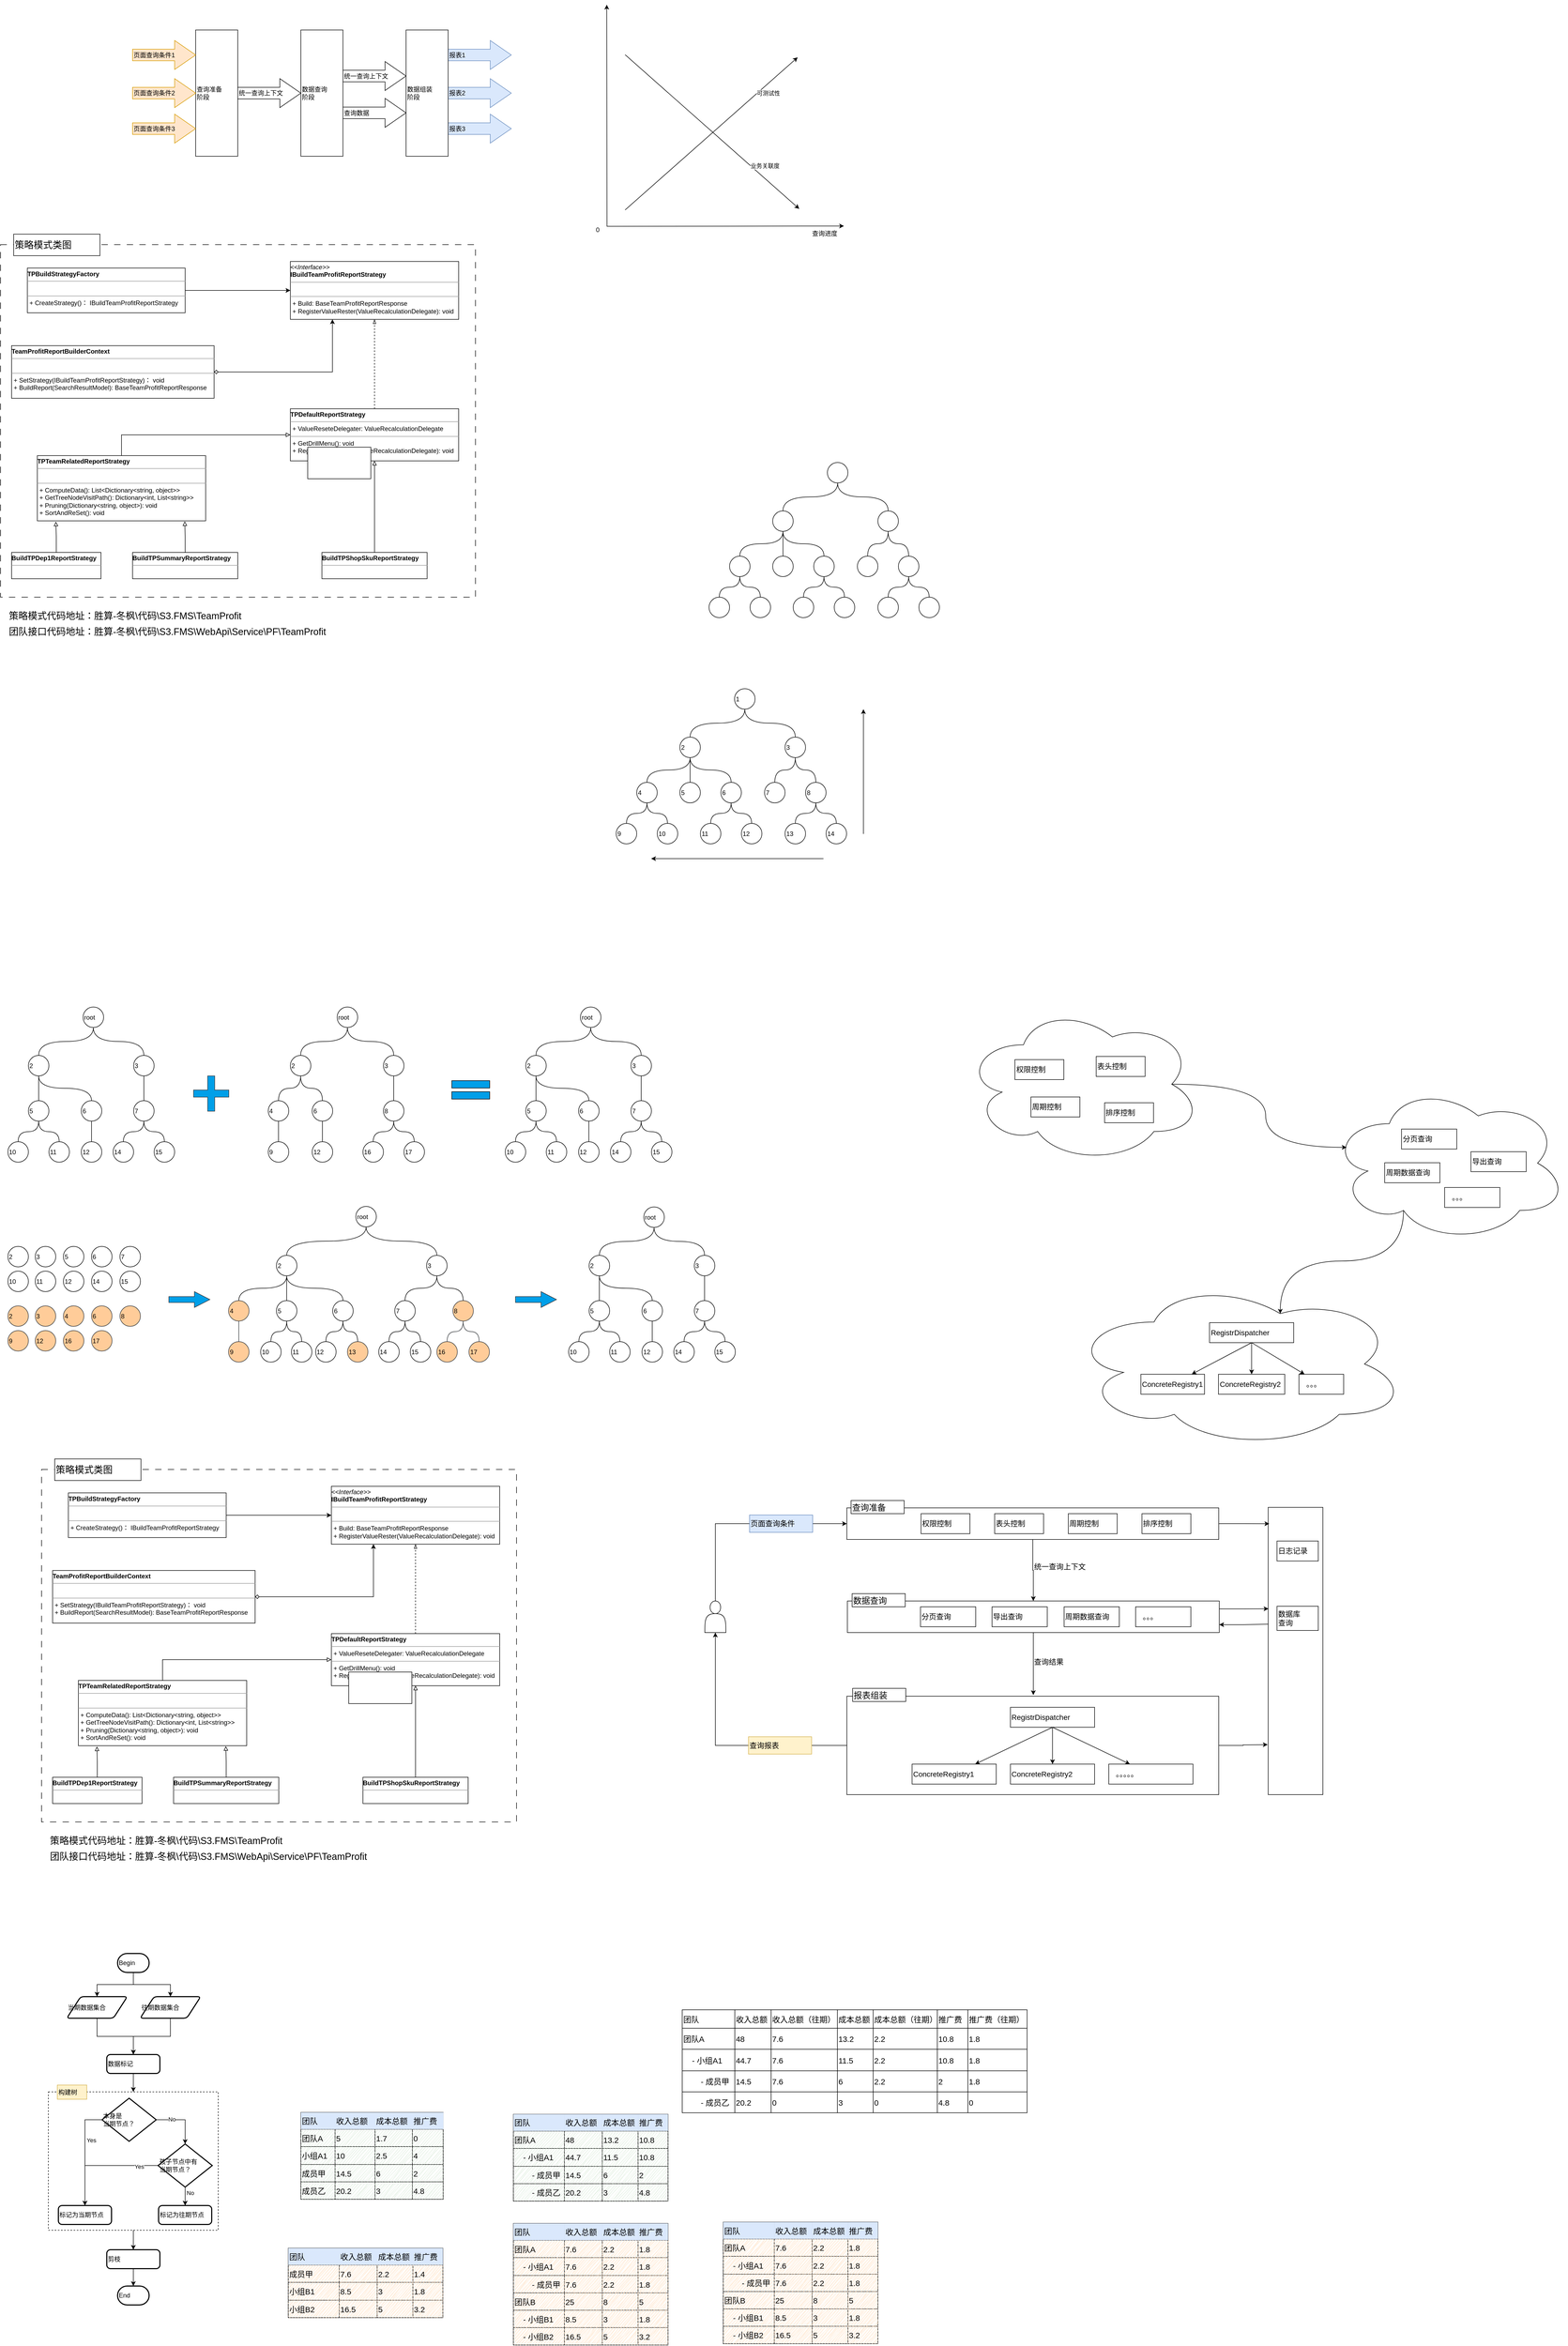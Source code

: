 <mxfile version="22.1.11" type="github">
  <diagram name="Page-1" id="nWR7mEP1w_h45t-jmfyz">
    <mxGraphModel dx="1430" dy="819" grid="0" gridSize="10" guides="1" tooltips="1" connect="1" arrows="1" fold="1" page="1" pageScale="1" pageWidth="2000" pageHeight="2000" math="0" shadow="0">
      <root>
        <mxCell id="0" />
        <mxCell id="1" parent="0" />
        <mxCell id="Tj1MaYMXAtGNRFCH0c-N-4" value="" style="rounded=0;whiteSpace=wrap;html=1;dashed=1;dashPattern=12 12;align=left;" parent="1" vertex="1">
          <mxGeometry x="29" y="616" width="903" height="670" as="geometry" />
        </mxCell>
        <mxCell id="pY-eyeUETL0jjdREyAvG-35" value="" style="group;align=left;" parent="1" vertex="1" connectable="0">
          <mxGeometry x="150" y="701" width="850" height="660" as="geometry" />
        </mxCell>
        <mxCell id="Tj1MaYMXAtGNRFCH0c-N-1" value="" style="group;align=left;" parent="pY-eyeUETL0jjdREyAvG-35" vertex="1" connectable="0">
          <mxGeometry x="-100" y="-53" width="850" height="603" as="geometry" />
        </mxCell>
        <mxCell id="pY-eyeUETL0jjdREyAvG-10" value="&lt;p style=&quot;margin: 4px 0px 0px;&quot;&gt;&lt;i&gt;&amp;lt;&amp;lt;Interface&amp;gt;&amp;gt;&lt;/i&gt;&lt;br&gt;&lt;b&gt;IBuildTeamProfitReportStrategy&lt;/b&gt;&lt;br&gt;&lt;/p&gt;&lt;hr size=&quot;1&quot;&gt;&lt;p style=&quot;margin:0px;margin-left:4px;&quot;&gt;&lt;br&gt;&lt;/p&gt;&lt;hr size=&quot;1&quot;&gt;&lt;p style=&quot;margin:0px;margin-left:4px;&quot;&gt;+ Build: BaseTeamProfitReportResponse&lt;br&gt;+ RegisterValueRester(ValueRecalculationDelegate): void&lt;/p&gt;" style="verticalAlign=top;align=left;overflow=fill;fontSize=12;fontFamily=Helvetica;html=1;whiteSpace=wrap;" parent="Tj1MaYMXAtGNRFCH0c-N-1" vertex="1">
          <mxGeometry x="530" width="320" height="110" as="geometry" />
        </mxCell>
        <mxCell id="pY-eyeUETL0jjdREyAvG-21" style="edgeStyle=orthogonalEdgeStyle;rounded=0;orthogonalLoop=1;jettySize=auto;html=1;entryX=0.5;entryY=1;entryDx=0;entryDy=0;endArrow=blockThin;endFill=0;dashed=1;align=left;" parent="Tj1MaYMXAtGNRFCH0c-N-1" source="pY-eyeUETL0jjdREyAvG-15" target="pY-eyeUETL0jjdREyAvG-10" edge="1">
          <mxGeometry relative="1" as="geometry" />
        </mxCell>
        <mxCell id="pY-eyeUETL0jjdREyAvG-15" value="&lt;p style=&quot;margin: 4px 0px 0px;&quot;&gt;&lt;b&gt;TPDefaultReportStrategy&lt;/b&gt;&lt;br&gt;&lt;/p&gt;&lt;hr size=&quot;1&quot;&gt;&lt;p style=&quot;margin:0px;margin-left:4px;&quot;&gt;&lt;span style=&quot;background-color: initial;&quot;&gt;+&amp;nbsp;ValueReseteDelegater: ValueRecalculationDelegate&lt;/span&gt;&lt;br&gt;&lt;/p&gt;&lt;hr size=&quot;1&quot;&gt;&lt;p style=&quot;margin:0px;margin-left:4px;&quot;&gt;+ GetDrillMenu(): void&lt;/p&gt;&lt;p style=&quot;margin:0px;margin-left:4px;&quot;&gt;+ RegisterValueRester(ValueRecalculationDelegate): void&lt;/p&gt;&lt;p style=&quot;margin:0px;margin-left:4px;&quot;&gt;&lt;/p&gt;" style="verticalAlign=top;align=left;overflow=fill;fontSize=12;fontFamily=Helvetica;html=1;whiteSpace=wrap;" parent="Tj1MaYMXAtGNRFCH0c-N-1" vertex="1">
          <mxGeometry x="530" y="280" width="320" height="99" as="geometry" />
        </mxCell>
        <mxCell id="pY-eyeUETL0jjdREyAvG-22" style="edgeStyle=orthogonalEdgeStyle;rounded=0;orthogonalLoop=1;jettySize=auto;html=1;entryX=0;entryY=0.5;entryDx=0;entryDy=0;exitX=0.5;exitY=0;exitDx=0;exitDy=0;endArrow=block;endFill=0;align=left;" parent="Tj1MaYMXAtGNRFCH0c-N-1" source="pY-eyeUETL0jjdREyAvG-16" target="pY-eyeUETL0jjdREyAvG-15" edge="1">
          <mxGeometry relative="1" as="geometry" />
        </mxCell>
        <mxCell id="pY-eyeUETL0jjdREyAvG-16" value="&lt;p style=&quot;margin: 4px 0px 0px;&quot;&gt;&lt;b&gt;TPTeamRelatedReportStrategy&lt;/b&gt;&lt;br&gt;&lt;/p&gt;&lt;hr size=&quot;1&quot;&gt;&lt;p style=&quot;margin:0px;margin-left:4px;&quot;&gt;&lt;br&gt;&lt;/p&gt;&lt;hr size=&quot;1&quot;&gt;&lt;p style=&quot;margin:0px;margin-left:4px;&quot;&gt;+ ComputeData(): List&amp;lt;Dictionary&amp;lt;string, object&amp;gt;&amp;gt;&lt;/p&gt;&lt;p style=&quot;margin:0px;margin-left:4px;&quot;&gt;+ GetTreeNodeVisitPath(): Dictionary&amp;lt;int, List&amp;lt;string&amp;gt;&amp;gt;&lt;/p&gt;&lt;p style=&quot;margin:0px;margin-left:4px;&quot;&gt;+&amp;nbsp;Pruning(Dictionary&amp;lt;string, object&amp;gt;): void&lt;/p&gt;&lt;p style=&quot;margin:0px;margin-left:4px;&quot;&gt;+&amp;nbsp;SortAndReSet(): void&lt;/p&gt;&lt;p style=&quot;margin:0px;margin-left:4px;&quot;&gt;&lt;/p&gt;" style="verticalAlign=top;align=left;overflow=fill;fontSize=12;fontFamily=Helvetica;html=1;whiteSpace=wrap;" parent="Tj1MaYMXAtGNRFCH0c-N-1" vertex="1">
          <mxGeometry x="49" y="369" width="320" height="124" as="geometry" />
        </mxCell>
        <mxCell id="pY-eyeUETL0jjdREyAvG-17" value="&lt;p style=&quot;margin: 4px 0px 0px;&quot;&gt;&lt;b&gt;BuildTPDep1ReportStrategy&lt;/b&gt;&lt;br&gt;&lt;/p&gt;&lt;hr size=&quot;1&quot;&gt;&lt;div style=&quot;height:2px;&quot;&gt;&lt;/div&gt;" style="verticalAlign=top;align=left;overflow=fill;fontSize=12;fontFamily=Helvetica;html=1;whiteSpace=wrap;" parent="Tj1MaYMXAtGNRFCH0c-N-1" vertex="1">
          <mxGeometry y="553" width="170" height="50" as="geometry" />
        </mxCell>
        <mxCell id="pY-eyeUETL0jjdREyAvG-18" value="&lt;p style=&quot;margin: 4px 0px 0px;&quot;&gt;&lt;b&gt;BuildTPSummaryReportStrategy&lt;/b&gt;&lt;br&gt;&lt;/p&gt;&lt;hr size=&quot;1&quot;&gt;&lt;div style=&quot;height:2px;&quot;&gt;&lt;/div&gt;" style="verticalAlign=top;align=left;overflow=fill;fontSize=12;fontFamily=Helvetica;html=1;whiteSpace=wrap;" parent="Tj1MaYMXAtGNRFCH0c-N-1" vertex="1">
          <mxGeometry x="230" y="553" width="200" height="50" as="geometry" />
        </mxCell>
        <mxCell id="pY-eyeUETL0jjdREyAvG-29" style="edgeStyle=orthogonalEdgeStyle;rounded=0;orthogonalLoop=1;jettySize=auto;html=1;entryX=0.5;entryY=1;entryDx=0;entryDy=0;endArrow=block;endFill=0;align=left;" parent="Tj1MaYMXAtGNRFCH0c-N-1" source="pY-eyeUETL0jjdREyAvG-19" target="pY-eyeUETL0jjdREyAvG-15" edge="1">
          <mxGeometry relative="1" as="geometry" />
        </mxCell>
        <mxCell id="pY-eyeUETL0jjdREyAvG-19" value="&lt;p style=&quot;margin: 4px 0px 0px;&quot;&gt;&lt;b&gt;BuildTPShopSkuReportStrategy&lt;/b&gt;&lt;br&gt;&lt;/p&gt;&lt;hr size=&quot;1&quot;&gt;&lt;div style=&quot;height:2px;&quot;&gt;&lt;/div&gt;" style="verticalAlign=top;align=left;overflow=fill;fontSize=12;fontFamily=Helvetica;html=1;whiteSpace=wrap;" parent="Tj1MaYMXAtGNRFCH0c-N-1" vertex="1">
          <mxGeometry x="590" y="553" width="200" height="50" as="geometry" />
        </mxCell>
        <mxCell id="pY-eyeUETL0jjdREyAvG-25" style="edgeStyle=orthogonalEdgeStyle;rounded=0;orthogonalLoop=1;jettySize=auto;html=1;entryX=0.11;entryY=1.012;entryDx=0;entryDy=0;entryPerimeter=0;endArrow=block;endFill=0;align=left;" parent="Tj1MaYMXAtGNRFCH0c-N-1" source="pY-eyeUETL0jjdREyAvG-17" target="pY-eyeUETL0jjdREyAvG-16" edge="1">
          <mxGeometry relative="1" as="geometry" />
        </mxCell>
        <mxCell id="pY-eyeUETL0jjdREyAvG-26" style="edgeStyle=orthogonalEdgeStyle;rounded=0;orthogonalLoop=1;jettySize=auto;html=1;entryX=0.876;entryY=1.007;entryDx=0;entryDy=0;entryPerimeter=0;endArrow=block;endFill=0;align=left;" parent="Tj1MaYMXAtGNRFCH0c-N-1" source="pY-eyeUETL0jjdREyAvG-18" target="pY-eyeUETL0jjdREyAvG-16" edge="1">
          <mxGeometry relative="1" as="geometry" />
        </mxCell>
        <mxCell id="pY-eyeUETL0jjdREyAvG-31" style="edgeStyle=orthogonalEdgeStyle;rounded=0;orthogonalLoop=1;jettySize=auto;html=1;entryX=0.25;entryY=1;entryDx=0;entryDy=0;startArrow=diamond;startFill=0;exitX=1;exitY=0.5;exitDx=0;exitDy=0;align=left;" parent="Tj1MaYMXAtGNRFCH0c-N-1" source="pY-eyeUETL0jjdREyAvG-30" target="pY-eyeUETL0jjdREyAvG-10" edge="1">
          <mxGeometry relative="1" as="geometry" />
        </mxCell>
        <mxCell id="pY-eyeUETL0jjdREyAvG-30" value="&lt;p style=&quot;margin: 4px 0px 0px;&quot;&gt;&lt;b&gt;TeamProfitReportBuilderContext&lt;/b&gt;&lt;br&gt;&lt;/p&gt;&lt;hr size=&quot;1&quot;&gt;&lt;p style=&quot;margin:0px;margin-left:4px;&quot;&gt;&lt;br&gt;&lt;/p&gt;&lt;hr size=&quot;1&quot;&gt;&lt;p style=&quot;margin:0px;margin-left:4px;&quot;&gt;+ SetStrategy(IBuildTeamProfitReportStrategy)： void&lt;/p&gt;&lt;p style=&quot;margin:0px;margin-left:4px;&quot;&gt;+&amp;nbsp;BuildReport(SearchResultModel):&amp;nbsp;BaseTeamProfitReportResponse&lt;/p&gt;" style="verticalAlign=top;align=left;overflow=fill;fontSize=12;fontFamily=Helvetica;html=1;whiteSpace=wrap;" parent="Tj1MaYMXAtGNRFCH0c-N-1" vertex="1">
          <mxGeometry y="160" width="385" height="100" as="geometry" />
        </mxCell>
        <mxCell id="pY-eyeUETL0jjdREyAvG-33" style="edgeStyle=orthogonalEdgeStyle;rounded=0;orthogonalLoop=1;jettySize=auto;html=1;entryX=0;entryY=0.5;entryDx=0;entryDy=0;align=left;" parent="Tj1MaYMXAtGNRFCH0c-N-1" source="pY-eyeUETL0jjdREyAvG-32" target="pY-eyeUETL0jjdREyAvG-10" edge="1">
          <mxGeometry relative="1" as="geometry" />
        </mxCell>
        <mxCell id="pY-eyeUETL0jjdREyAvG-32" value="&lt;p style=&quot;margin: 4px 0px 0px;&quot;&gt;&lt;b&gt;TPBuildStrategyFactory&lt;/b&gt;&lt;br&gt;&lt;/p&gt;&lt;hr size=&quot;1&quot;&gt;&lt;p style=&quot;margin:0px;margin-left:4px;&quot;&gt;&lt;br&gt;&lt;/p&gt;&lt;hr size=&quot;1&quot;&gt;&lt;p style=&quot;margin:0px;margin-left:4px;&quot;&gt;+ CreateStrategy()： IBuildTeamProfitReportStrategy&lt;/p&gt;" style="verticalAlign=top;align=left;overflow=fill;fontSize=12;fontFamily=Helvetica;html=1;whiteSpace=wrap;" parent="Tj1MaYMXAtGNRFCH0c-N-1" vertex="1">
          <mxGeometry x="30" y="12.5" width="300" height="85" as="geometry" />
        </mxCell>
        <mxCell id="Tj1MaYMXAtGNRFCH0c-N-7" value="策略模式代码地址：胜算-冬枫\代码\S3.FMS\TeamProfit" style="text;html=1;strokeColor=none;fillColor=none;align=left;verticalAlign=middle;whiteSpace=wrap;rounded=0;fontSize=18;" parent="pY-eyeUETL0jjdREyAvG-35" vertex="1">
          <mxGeometry x="-107" y="606" width="741" height="30" as="geometry" />
        </mxCell>
        <mxCell id="pY-eyeUETL0jjdREyAvG-36" value="" style="ellipse;whiteSpace=wrap;html=1;aspect=fixed;align=left;" parent="1" vertex="1">
          <mxGeometry x="1497" y="1122" width="39" height="39" as="geometry" />
        </mxCell>
        <mxCell id="pY-eyeUETL0jjdREyAvG-40" value="" style="ellipse;whiteSpace=wrap;html=1;aspect=fixed;align=left;" parent="1" vertex="1">
          <mxGeometry x="1697" y="1122" width="39" height="39" as="geometry" />
        </mxCell>
        <mxCell id="pY-eyeUETL0jjdREyAvG-41" value="" style="ellipse;whiteSpace=wrap;html=1;aspect=fixed;align=left;" parent="1" vertex="1">
          <mxGeometry x="1658" y="1208" width="39" height="39" as="geometry" />
        </mxCell>
        <mxCell id="pY-eyeUETL0jjdREyAvG-60" style="edgeStyle=orthogonalEdgeStyle;rounded=0;orthogonalLoop=1;jettySize=auto;html=1;endArrow=none;endFill=0;curved=1;align=left;" parent="1" source="pY-eyeUETL0jjdREyAvG-40" target="pY-eyeUETL0jjdREyAvG-41" edge="1">
          <mxGeometry relative="1" as="geometry" />
        </mxCell>
        <mxCell id="pY-eyeUETL0jjdREyAvG-42" value="" style="ellipse;whiteSpace=wrap;html=1;aspect=fixed;align=left;" parent="1" vertex="1">
          <mxGeometry x="1736" y="1208" width="39" height="39" as="geometry" />
        </mxCell>
        <mxCell id="pY-eyeUETL0jjdREyAvG-61" style="edgeStyle=orthogonalEdgeStyle;rounded=0;orthogonalLoop=1;jettySize=auto;html=1;curved=1;endArrow=none;endFill=0;align=left;" parent="1" source="pY-eyeUETL0jjdREyAvG-40" target="pY-eyeUETL0jjdREyAvG-42" edge="1">
          <mxGeometry relative="1" as="geometry" />
        </mxCell>
        <mxCell id="pY-eyeUETL0jjdREyAvG-44" value="" style="ellipse;whiteSpace=wrap;html=1;aspect=fixed;align=left;" parent="1" vertex="1">
          <mxGeometry x="1497" y="1208" width="39" height="39" as="geometry" />
        </mxCell>
        <mxCell id="pY-eyeUETL0jjdREyAvG-58" style="edgeStyle=orthogonalEdgeStyle;rounded=0;orthogonalLoop=1;jettySize=auto;html=1;entryX=0.5;entryY=0;entryDx=0;entryDy=0;endArrow=none;endFill=0;align=left;" parent="1" source="pY-eyeUETL0jjdREyAvG-36" target="pY-eyeUETL0jjdREyAvG-44" edge="1">
          <mxGeometry relative="1" as="geometry" />
        </mxCell>
        <mxCell id="pY-eyeUETL0jjdREyAvG-45" value="" style="ellipse;whiteSpace=wrap;html=1;aspect=fixed;align=left;" parent="1" vertex="1">
          <mxGeometry x="1575" y="1208" width="39" height="39" as="geometry" />
        </mxCell>
        <mxCell id="pY-eyeUETL0jjdREyAvG-59" style="edgeStyle=orthogonalEdgeStyle;rounded=0;orthogonalLoop=1;jettySize=auto;html=1;exitX=0.5;exitY=1;exitDx=0;exitDy=0;endArrow=none;endFill=0;curved=1;align=left;" parent="1" source="pY-eyeUETL0jjdREyAvG-36" target="pY-eyeUETL0jjdREyAvG-45" edge="1">
          <mxGeometry relative="1" as="geometry" />
        </mxCell>
        <mxCell id="pY-eyeUETL0jjdREyAvG-46" value="" style="ellipse;whiteSpace=wrap;html=1;aspect=fixed;align=left;" parent="1" vertex="1">
          <mxGeometry x="1415" y="1208" width="39" height="39" as="geometry" />
        </mxCell>
        <mxCell id="pY-eyeUETL0jjdREyAvG-57" style="edgeStyle=orthogonalEdgeStyle;rounded=0;orthogonalLoop=1;jettySize=auto;html=1;exitX=0.5;exitY=1;exitDx=0;exitDy=0;curved=1;endArrow=none;endFill=0;align=left;" parent="1" source="pY-eyeUETL0jjdREyAvG-36" target="pY-eyeUETL0jjdREyAvG-46" edge="1">
          <mxGeometry relative="1" as="geometry" />
        </mxCell>
        <mxCell id="pY-eyeUETL0jjdREyAvG-47" value="" style="ellipse;whiteSpace=wrap;html=1;aspect=fixed;align=left;" parent="1" vertex="1">
          <mxGeometry x="1454" y="1286" width="39" height="39" as="geometry" />
        </mxCell>
        <mxCell id="pY-eyeUETL0jjdREyAvG-63" style="edgeStyle=orthogonalEdgeStyle;rounded=0;orthogonalLoop=1;jettySize=auto;html=1;entryX=0.5;entryY=0;entryDx=0;entryDy=0;endArrow=none;endFill=0;curved=1;align=left;" parent="1" source="pY-eyeUETL0jjdREyAvG-46" target="pY-eyeUETL0jjdREyAvG-47" edge="1">
          <mxGeometry relative="1" as="geometry" />
        </mxCell>
        <mxCell id="pY-eyeUETL0jjdREyAvG-48" value="" style="ellipse;whiteSpace=wrap;html=1;aspect=fixed;align=left;" parent="1" vertex="1">
          <mxGeometry x="1376" y="1286" width="39" height="39" as="geometry" />
        </mxCell>
        <mxCell id="pY-eyeUETL0jjdREyAvG-62" style="edgeStyle=orthogonalEdgeStyle;rounded=0;orthogonalLoop=1;jettySize=auto;html=1;entryX=0.5;entryY=0;entryDx=0;entryDy=0;endArrow=none;endFill=0;curved=1;align=left;" parent="1" source="pY-eyeUETL0jjdREyAvG-46" target="pY-eyeUETL0jjdREyAvG-48" edge="1">
          <mxGeometry relative="1" as="geometry" />
        </mxCell>
        <mxCell id="pY-eyeUETL0jjdREyAvG-49" value="" style="ellipse;whiteSpace=wrap;html=1;aspect=fixed;align=left;" parent="1" vertex="1">
          <mxGeometry x="1614" y="1286" width="39" height="39" as="geometry" />
        </mxCell>
        <mxCell id="pY-eyeUETL0jjdREyAvG-64" style="edgeStyle=orthogonalEdgeStyle;rounded=0;orthogonalLoop=1;jettySize=auto;html=1;entryX=0.5;entryY=0;entryDx=0;entryDy=0;exitX=0.5;exitY=1;exitDx=0;exitDy=0;endArrow=none;endFill=0;curved=1;align=left;" parent="1" source="pY-eyeUETL0jjdREyAvG-45" target="pY-eyeUETL0jjdREyAvG-49" edge="1">
          <mxGeometry relative="1" as="geometry" />
        </mxCell>
        <mxCell id="pY-eyeUETL0jjdREyAvG-50" value="" style="ellipse;whiteSpace=wrap;html=1;aspect=fixed;align=left;" parent="1" vertex="1">
          <mxGeometry x="1536" y="1286" width="39" height="39" as="geometry" />
        </mxCell>
        <mxCell id="pY-eyeUETL0jjdREyAvG-67" style="edgeStyle=orthogonalEdgeStyle;rounded=0;orthogonalLoop=1;jettySize=auto;html=1;endArrow=none;endFill=0;curved=1;align=left;" parent="1" source="pY-eyeUETL0jjdREyAvG-45" target="pY-eyeUETL0jjdREyAvG-50" edge="1">
          <mxGeometry relative="1" as="geometry" />
        </mxCell>
        <mxCell id="pY-eyeUETL0jjdREyAvG-51" value="" style="ellipse;whiteSpace=wrap;html=1;aspect=fixed;align=left;" parent="1" vertex="1">
          <mxGeometry x="1775" y="1286" width="39" height="39" as="geometry" />
        </mxCell>
        <mxCell id="pY-eyeUETL0jjdREyAvG-66" style="edgeStyle=orthogonalEdgeStyle;rounded=0;orthogonalLoop=1;jettySize=auto;html=1;entryX=0.5;entryY=0;entryDx=0;entryDy=0;endArrow=none;endFill=0;curved=1;align=left;" parent="1" source="pY-eyeUETL0jjdREyAvG-42" target="pY-eyeUETL0jjdREyAvG-51" edge="1">
          <mxGeometry relative="1" as="geometry" />
        </mxCell>
        <mxCell id="pY-eyeUETL0jjdREyAvG-52" value="" style="ellipse;whiteSpace=wrap;html=1;aspect=fixed;align=left;" parent="1" vertex="1">
          <mxGeometry x="1697" y="1286" width="39" height="39" as="geometry" />
        </mxCell>
        <mxCell id="pY-eyeUETL0jjdREyAvG-65" style="edgeStyle=orthogonalEdgeStyle;rounded=0;orthogonalLoop=1;jettySize=auto;html=1;exitX=0.5;exitY=1;exitDx=0;exitDy=0;curved=1;endArrow=none;endFill=0;align=left;" parent="1" source="pY-eyeUETL0jjdREyAvG-42" target="pY-eyeUETL0jjdREyAvG-52" edge="1">
          <mxGeometry relative="1" as="geometry">
            <mxPoint x="1754" y="1253" as="sourcePoint" />
          </mxGeometry>
        </mxCell>
        <mxCell id="pY-eyeUETL0jjdREyAvG-55" style="rounded=0;orthogonalLoop=1;jettySize=auto;html=1;entryX=0.5;entryY=0;entryDx=0;entryDy=0;exitX=0.5;exitY=1;exitDx=0;exitDy=0;edgeStyle=orthogonalEdgeStyle;curved=1;endArrow=none;endFill=0;align=left;" parent="1" source="pY-eyeUETL0jjdREyAvG-53" target="pY-eyeUETL0jjdREyAvG-36" edge="1">
          <mxGeometry relative="1" as="geometry" />
        </mxCell>
        <mxCell id="pY-eyeUETL0jjdREyAvG-56" style="edgeStyle=orthogonalEdgeStyle;rounded=0;orthogonalLoop=1;jettySize=auto;html=1;exitX=0.5;exitY=1;exitDx=0;exitDy=0;curved=1;endArrow=none;endFill=0;align=left;" parent="1" source="pY-eyeUETL0jjdREyAvG-53" target="pY-eyeUETL0jjdREyAvG-40" edge="1">
          <mxGeometry relative="1" as="geometry" />
        </mxCell>
        <mxCell id="pY-eyeUETL0jjdREyAvG-53" value="" style="ellipse;whiteSpace=wrap;html=1;aspect=fixed;align=left;" parent="1" vertex="1">
          <mxGeometry x="1601" y="1030" width="39" height="39" as="geometry" />
        </mxCell>
        <mxCell id="pY-eyeUETL0jjdREyAvG-107" value="" style="group;align=left;" parent="1" vertex="1" connectable="0">
          <mxGeometry x="1199.5" y="1460" width="470" height="323" as="geometry" />
        </mxCell>
        <mxCell id="pY-eyeUETL0jjdREyAvG-71" value="2" style="ellipse;whiteSpace=wrap;html=1;aspect=fixed;align=left;" parent="pY-eyeUETL0jjdREyAvG-107" vertex="1">
          <mxGeometry x="121" y="92" width="39" height="39" as="geometry" />
        </mxCell>
        <mxCell id="pY-eyeUETL0jjdREyAvG-72" value="3" style="ellipse;whiteSpace=wrap;html=1;aspect=fixed;align=left;" parent="pY-eyeUETL0jjdREyAvG-107" vertex="1">
          <mxGeometry x="321" y="92" width="39" height="39" as="geometry" />
        </mxCell>
        <mxCell id="pY-eyeUETL0jjdREyAvG-73" value="7" style="ellipse;whiteSpace=wrap;html=1;aspect=fixed;align=left;" parent="pY-eyeUETL0jjdREyAvG-107" vertex="1">
          <mxGeometry x="282" y="178" width="39" height="39" as="geometry" />
        </mxCell>
        <mxCell id="pY-eyeUETL0jjdREyAvG-74" style="edgeStyle=orthogonalEdgeStyle;rounded=0;orthogonalLoop=1;jettySize=auto;html=1;endArrow=none;endFill=0;curved=1;align=left;" parent="pY-eyeUETL0jjdREyAvG-107" source="pY-eyeUETL0jjdREyAvG-72" target="pY-eyeUETL0jjdREyAvG-73" edge="1">
          <mxGeometry relative="1" as="geometry" />
        </mxCell>
        <mxCell id="pY-eyeUETL0jjdREyAvG-75" value="8" style="ellipse;whiteSpace=wrap;html=1;aspect=fixed;align=left;" parent="pY-eyeUETL0jjdREyAvG-107" vertex="1">
          <mxGeometry x="360" y="178" width="39" height="39" as="geometry" />
        </mxCell>
        <mxCell id="pY-eyeUETL0jjdREyAvG-76" style="edgeStyle=orthogonalEdgeStyle;rounded=0;orthogonalLoop=1;jettySize=auto;html=1;curved=1;endArrow=none;endFill=0;align=left;" parent="pY-eyeUETL0jjdREyAvG-107" source="pY-eyeUETL0jjdREyAvG-72" target="pY-eyeUETL0jjdREyAvG-75" edge="1">
          <mxGeometry relative="1" as="geometry" />
        </mxCell>
        <mxCell id="pY-eyeUETL0jjdREyAvG-77" value="5" style="ellipse;whiteSpace=wrap;html=1;aspect=fixed;align=left;" parent="pY-eyeUETL0jjdREyAvG-107" vertex="1">
          <mxGeometry x="121" y="178" width="39" height="39" as="geometry" />
        </mxCell>
        <mxCell id="pY-eyeUETL0jjdREyAvG-78" style="edgeStyle=orthogonalEdgeStyle;rounded=0;orthogonalLoop=1;jettySize=auto;html=1;entryX=0.5;entryY=0;entryDx=0;entryDy=0;endArrow=none;endFill=0;align=left;" parent="pY-eyeUETL0jjdREyAvG-107" source="pY-eyeUETL0jjdREyAvG-71" target="pY-eyeUETL0jjdREyAvG-77" edge="1">
          <mxGeometry relative="1" as="geometry" />
        </mxCell>
        <mxCell id="pY-eyeUETL0jjdREyAvG-79" value="6" style="ellipse;whiteSpace=wrap;html=1;aspect=fixed;align=left;" parent="pY-eyeUETL0jjdREyAvG-107" vertex="1">
          <mxGeometry x="199" y="178" width="39" height="39" as="geometry" />
        </mxCell>
        <mxCell id="pY-eyeUETL0jjdREyAvG-80" style="edgeStyle=orthogonalEdgeStyle;rounded=0;orthogonalLoop=1;jettySize=auto;html=1;exitX=0.5;exitY=1;exitDx=0;exitDy=0;endArrow=none;endFill=0;curved=1;align=left;" parent="pY-eyeUETL0jjdREyAvG-107" source="pY-eyeUETL0jjdREyAvG-71" target="pY-eyeUETL0jjdREyAvG-79" edge="1">
          <mxGeometry relative="1" as="geometry" />
        </mxCell>
        <mxCell id="pY-eyeUETL0jjdREyAvG-81" value="4" style="ellipse;whiteSpace=wrap;html=1;aspect=fixed;align=left;" parent="pY-eyeUETL0jjdREyAvG-107" vertex="1">
          <mxGeometry x="39" y="178" width="39" height="39" as="geometry" />
        </mxCell>
        <mxCell id="pY-eyeUETL0jjdREyAvG-82" style="edgeStyle=orthogonalEdgeStyle;rounded=0;orthogonalLoop=1;jettySize=auto;html=1;exitX=0.5;exitY=1;exitDx=0;exitDy=0;curved=1;endArrow=none;endFill=0;align=left;" parent="pY-eyeUETL0jjdREyAvG-107" source="pY-eyeUETL0jjdREyAvG-71" target="pY-eyeUETL0jjdREyAvG-81" edge="1">
          <mxGeometry relative="1" as="geometry" />
        </mxCell>
        <mxCell id="pY-eyeUETL0jjdREyAvG-83" value="10" style="ellipse;whiteSpace=wrap;html=1;aspect=fixed;align=left;" parent="pY-eyeUETL0jjdREyAvG-107" vertex="1">
          <mxGeometry x="78" y="256" width="39" height="39" as="geometry" />
        </mxCell>
        <mxCell id="pY-eyeUETL0jjdREyAvG-84" style="edgeStyle=orthogonalEdgeStyle;rounded=0;orthogonalLoop=1;jettySize=auto;html=1;entryX=0.5;entryY=0;entryDx=0;entryDy=0;endArrow=none;endFill=0;curved=1;align=left;" parent="pY-eyeUETL0jjdREyAvG-107" source="pY-eyeUETL0jjdREyAvG-81" target="pY-eyeUETL0jjdREyAvG-83" edge="1">
          <mxGeometry relative="1" as="geometry" />
        </mxCell>
        <mxCell id="pY-eyeUETL0jjdREyAvG-85" value="9" style="ellipse;whiteSpace=wrap;html=1;aspect=fixed;align=left;" parent="pY-eyeUETL0jjdREyAvG-107" vertex="1">
          <mxGeometry y="256" width="39" height="39" as="geometry" />
        </mxCell>
        <mxCell id="pY-eyeUETL0jjdREyAvG-86" style="edgeStyle=orthogonalEdgeStyle;rounded=0;orthogonalLoop=1;jettySize=auto;html=1;entryX=0.5;entryY=0;entryDx=0;entryDy=0;endArrow=none;endFill=0;curved=1;align=left;" parent="pY-eyeUETL0jjdREyAvG-107" source="pY-eyeUETL0jjdREyAvG-81" target="pY-eyeUETL0jjdREyAvG-85" edge="1">
          <mxGeometry relative="1" as="geometry" />
        </mxCell>
        <mxCell id="pY-eyeUETL0jjdREyAvG-87" value="12" style="ellipse;whiteSpace=wrap;html=1;aspect=fixed;align=left;" parent="pY-eyeUETL0jjdREyAvG-107" vertex="1">
          <mxGeometry x="238" y="256" width="39" height="39" as="geometry" />
        </mxCell>
        <mxCell id="pY-eyeUETL0jjdREyAvG-88" style="edgeStyle=orthogonalEdgeStyle;rounded=0;orthogonalLoop=1;jettySize=auto;html=1;entryX=0.5;entryY=0;entryDx=0;entryDy=0;exitX=0.5;exitY=1;exitDx=0;exitDy=0;endArrow=none;endFill=0;curved=1;align=left;" parent="pY-eyeUETL0jjdREyAvG-107" source="pY-eyeUETL0jjdREyAvG-79" target="pY-eyeUETL0jjdREyAvG-87" edge="1">
          <mxGeometry relative="1" as="geometry" />
        </mxCell>
        <mxCell id="pY-eyeUETL0jjdREyAvG-89" value="11" style="ellipse;whiteSpace=wrap;html=1;aspect=fixed;align=left;" parent="pY-eyeUETL0jjdREyAvG-107" vertex="1">
          <mxGeometry x="160" y="256" width="39" height="39" as="geometry" />
        </mxCell>
        <mxCell id="pY-eyeUETL0jjdREyAvG-90" style="edgeStyle=orthogonalEdgeStyle;rounded=0;orthogonalLoop=1;jettySize=auto;html=1;endArrow=none;endFill=0;curved=1;align=left;" parent="pY-eyeUETL0jjdREyAvG-107" source="pY-eyeUETL0jjdREyAvG-79" target="pY-eyeUETL0jjdREyAvG-89" edge="1">
          <mxGeometry relative="1" as="geometry" />
        </mxCell>
        <mxCell id="pY-eyeUETL0jjdREyAvG-91" value="14" style="ellipse;whiteSpace=wrap;html=1;aspect=fixed;align=left;" parent="pY-eyeUETL0jjdREyAvG-107" vertex="1">
          <mxGeometry x="399" y="256" width="39" height="39" as="geometry" />
        </mxCell>
        <mxCell id="pY-eyeUETL0jjdREyAvG-92" style="edgeStyle=orthogonalEdgeStyle;rounded=0;orthogonalLoop=1;jettySize=auto;html=1;entryX=0.5;entryY=0;entryDx=0;entryDy=0;endArrow=none;endFill=0;curved=1;align=left;" parent="pY-eyeUETL0jjdREyAvG-107" source="pY-eyeUETL0jjdREyAvG-75" target="pY-eyeUETL0jjdREyAvG-91" edge="1">
          <mxGeometry relative="1" as="geometry" />
        </mxCell>
        <mxCell id="pY-eyeUETL0jjdREyAvG-93" value="13" style="ellipse;whiteSpace=wrap;html=1;aspect=fixed;align=left;" parent="pY-eyeUETL0jjdREyAvG-107" vertex="1">
          <mxGeometry x="321" y="256" width="39" height="39" as="geometry" />
        </mxCell>
        <mxCell id="pY-eyeUETL0jjdREyAvG-94" style="edgeStyle=orthogonalEdgeStyle;rounded=0;orthogonalLoop=1;jettySize=auto;html=1;exitX=0.5;exitY=1;exitDx=0;exitDy=0;curved=1;endArrow=none;endFill=0;align=left;" parent="pY-eyeUETL0jjdREyAvG-107" source="pY-eyeUETL0jjdREyAvG-75" target="pY-eyeUETL0jjdREyAvG-93" edge="1">
          <mxGeometry relative="1" as="geometry">
            <mxPoint x="378" y="223" as="sourcePoint" />
          </mxGeometry>
        </mxCell>
        <mxCell id="pY-eyeUETL0jjdREyAvG-95" style="rounded=0;orthogonalLoop=1;jettySize=auto;html=1;entryX=0.5;entryY=0;entryDx=0;entryDy=0;exitX=0.5;exitY=1;exitDx=0;exitDy=0;edgeStyle=orthogonalEdgeStyle;curved=1;endArrow=none;endFill=0;align=left;" parent="pY-eyeUETL0jjdREyAvG-107" source="pY-eyeUETL0jjdREyAvG-97" target="pY-eyeUETL0jjdREyAvG-71" edge="1">
          <mxGeometry relative="1" as="geometry" />
        </mxCell>
        <mxCell id="pY-eyeUETL0jjdREyAvG-96" style="edgeStyle=orthogonalEdgeStyle;rounded=0;orthogonalLoop=1;jettySize=auto;html=1;exitX=0.5;exitY=1;exitDx=0;exitDy=0;curved=1;endArrow=none;endFill=0;align=left;" parent="pY-eyeUETL0jjdREyAvG-107" source="pY-eyeUETL0jjdREyAvG-97" target="pY-eyeUETL0jjdREyAvG-72" edge="1">
          <mxGeometry relative="1" as="geometry" />
        </mxCell>
        <mxCell id="pY-eyeUETL0jjdREyAvG-97" value="1" style="ellipse;whiteSpace=wrap;html=1;aspect=fixed;align=left;" parent="pY-eyeUETL0jjdREyAvG-107" vertex="1">
          <mxGeometry x="225" width="39" height="39" as="geometry" />
        </mxCell>
        <mxCell id="pY-eyeUETL0jjdREyAvG-99" value="" style="endArrow=classic;html=1;rounded=0;edgeStyle=orthogonalEdgeStyle;align=left;" parent="pY-eyeUETL0jjdREyAvG-107" edge="1">
          <mxGeometry relative="1" as="geometry">
            <mxPoint x="394" y="323" as="sourcePoint" />
            <mxPoint x="66.5" y="323" as="targetPoint" />
          </mxGeometry>
        </mxCell>
        <mxCell id="pY-eyeUETL0jjdREyAvG-105" value="" style="endArrow=classic;html=1;rounded=0;edgeStyle=orthogonalEdgeStyle;align=left;" parent="pY-eyeUETL0jjdREyAvG-107" edge="1">
          <mxGeometry relative="1" as="geometry">
            <mxPoint x="470" y="276" as="sourcePoint" />
            <mxPoint x="470" y="39" as="targetPoint" />
          </mxGeometry>
        </mxCell>
        <mxCell id="WaHGX-co-wVhsz-dFnBB-1" value="" style="group;align=left;" parent="1" vertex="1" connectable="0">
          <mxGeometry x="280" y="208" width="720" height="240" as="geometry" />
        </mxCell>
        <mxCell id="BXYyC4Ut1wMrmTJyeqbY-2" value="数据查询&lt;br&gt;阶段" style="rounded=0;whiteSpace=wrap;html=1;align=left;" parent="WaHGX-co-wVhsz-dFnBB-1" vertex="1">
          <mxGeometry x="320" width="80" height="240" as="geometry" />
        </mxCell>
        <mxCell id="BXYyC4Ut1wMrmTJyeqbY-1" value="查询准备&lt;br&gt;阶段" style="rounded=0;whiteSpace=wrap;html=1;align=left;" parent="WaHGX-co-wVhsz-dFnBB-1" vertex="1">
          <mxGeometry x="120" width="80" height="240" as="geometry" />
        </mxCell>
        <mxCell id="BXYyC4Ut1wMrmTJyeqbY-16" value="页面查询条件2" style="html=1;shadow=0;dashed=0;align=left;verticalAlign=middle;shape=mxgraph.arrows2.arrow;dy=0.6;dx=40;notch=0;fillColor=#ffe6cc;strokeColor=#d79b00;" parent="WaHGX-co-wVhsz-dFnBB-1" vertex="1">
          <mxGeometry y="92.5" width="120" height="55" as="geometry" />
        </mxCell>
        <mxCell id="BXYyC4Ut1wMrmTJyeqbY-17" value="页面查询条件3" style="html=1;shadow=0;dashed=0;align=left;verticalAlign=middle;shape=mxgraph.arrows2.arrow;dy=0.6;dx=40;notch=0;fillColor=#ffe6cc;strokeColor=#d79b00;" parent="WaHGX-co-wVhsz-dFnBB-1" vertex="1">
          <mxGeometry y="160" width="120" height="55" as="geometry" />
        </mxCell>
        <mxCell id="BXYyC4Ut1wMrmTJyeqbY-18" value="页面查询条件1" style="html=1;shadow=0;dashed=0;align=left;verticalAlign=middle;shape=mxgraph.arrows2.arrow;dy=0.6;dx=40;notch=0;fillColor=#ffe6cc;strokeColor=#d79b00;" parent="WaHGX-co-wVhsz-dFnBB-1" vertex="1">
          <mxGeometry y="20" width="120" height="55" as="geometry" />
        </mxCell>
        <mxCell id="BXYyC4Ut1wMrmTJyeqbY-19" value="统一查询上下文" style="html=1;shadow=0;dashed=0;align=left;verticalAlign=middle;shape=mxgraph.arrows2.arrow;dy=0.6;dx=40;notch=0;" parent="WaHGX-co-wVhsz-dFnBB-1" vertex="1">
          <mxGeometry x="200" y="92.5" width="120" height="55" as="geometry" />
        </mxCell>
        <mxCell id="BXYyC4Ut1wMrmTJyeqbY-20" value="统一查询上下文" style="html=1;shadow=0;dashed=0;align=left;verticalAlign=middle;shape=mxgraph.arrows2.arrow;dy=0.6;dx=40;notch=0;" parent="WaHGX-co-wVhsz-dFnBB-1" vertex="1">
          <mxGeometry x="400" y="60" width="120" height="55" as="geometry" />
        </mxCell>
        <mxCell id="BXYyC4Ut1wMrmTJyeqbY-21" value="查询数据" style="html=1;shadow=0;dashed=0;align=left;verticalAlign=middle;shape=mxgraph.arrows2.arrow;dy=0.6;dx=40;notch=0;" parent="WaHGX-co-wVhsz-dFnBB-1" vertex="1">
          <mxGeometry x="400" y="130" width="120" height="55" as="geometry" />
        </mxCell>
        <mxCell id="BXYyC4Ut1wMrmTJyeqbY-22" value="报表2" style="html=1;shadow=0;dashed=0;align=left;verticalAlign=middle;shape=mxgraph.arrows2.arrow;dy=0.6;dx=40;notch=0;fillColor=#dae8fc;strokeColor=#6c8ebf;" parent="WaHGX-co-wVhsz-dFnBB-1" vertex="1">
          <mxGeometry x="600" y="92.5" width="120" height="55" as="geometry" />
        </mxCell>
        <mxCell id="BXYyC4Ut1wMrmTJyeqbY-23" value="报表1" style="html=1;shadow=0;dashed=0;align=left;verticalAlign=middle;shape=mxgraph.arrows2.arrow;dy=0.6;dx=40;notch=0;fillColor=#dae8fc;strokeColor=#6c8ebf;" parent="WaHGX-co-wVhsz-dFnBB-1" vertex="1">
          <mxGeometry x="600" y="20" width="120" height="55" as="geometry" />
        </mxCell>
        <mxCell id="BXYyC4Ut1wMrmTJyeqbY-24" value="报表3" style="html=1;shadow=0;dashed=0;align=left;verticalAlign=middle;shape=mxgraph.arrows2.arrow;dy=0.6;dx=40;notch=0;fillColor=#dae8fc;strokeColor=#6c8ebf;" parent="WaHGX-co-wVhsz-dFnBB-1" vertex="1">
          <mxGeometry x="600" y="160" width="120" height="55" as="geometry" />
        </mxCell>
        <mxCell id="BXYyC4Ut1wMrmTJyeqbY-3" value="数据组装&lt;br&gt;阶段" style="rounded=0;whiteSpace=wrap;html=1;align=left;" parent="WaHGX-co-wVhsz-dFnBB-1" vertex="1">
          <mxGeometry x="520" width="80" height="240" as="geometry" />
        </mxCell>
        <mxCell id="WaHGX-co-wVhsz-dFnBB-2" value="" style="group;align=left;" parent="1" vertex="1" connectable="0">
          <mxGeometry x="1158.5" y="160" width="474" height="445" as="geometry" />
        </mxCell>
        <mxCell id="BXYyC4Ut1wMrmTJyeqbY-10" value="" style="endArrow=classic;startArrow=classic;html=1;rounded=0;edgeStyle=orthogonalEdgeStyle;align=left;" parent="WaHGX-co-wVhsz-dFnBB-2" edge="1">
          <mxGeometry width="50" height="50" relative="1" as="geometry">
            <mxPoint x="474" y="420.571" as="sourcePoint" />
            <mxPoint x="23.006" as="targetPoint" />
          </mxGeometry>
        </mxCell>
        <mxCell id="BXYyC4Ut1wMrmTJyeqbY-11" value="查询进度" style="text;html=1;strokeColor=none;fillColor=none;align=left;verticalAlign=middle;whiteSpace=wrap;rounded=0;" parent="WaHGX-co-wVhsz-dFnBB-2" vertex="1">
          <mxGeometry x="411" y="425" width="60" height="20" as="geometry" />
        </mxCell>
        <mxCell id="BXYyC4Ut1wMrmTJyeqbY-30" value="0" style="text;html=1;align=left;verticalAlign=middle;resizable=0;points=[];autosize=1;strokeColor=none;fillColor=none;" parent="WaHGX-co-wVhsz-dFnBB-2" vertex="1">
          <mxGeometry y="412.997" width="30" height="30" as="geometry" />
        </mxCell>
        <mxCell id="pY-eyeUETL0jjdREyAvG-1" value="" style="endArrow=classic;html=1;rounded=0;align=left;" parent="WaHGX-co-wVhsz-dFnBB-2" edge="1">
          <mxGeometry width="50" height="50" relative="1" as="geometry">
            <mxPoint x="58" y="390" as="sourcePoint" />
            <mxPoint x="386" y="100" as="targetPoint" />
          </mxGeometry>
        </mxCell>
        <mxCell id="pY-eyeUETL0jjdREyAvG-3" value="可测试性" style="edgeLabel;html=1;align=left;verticalAlign=middle;resizable=0;points=[];" parent="pY-eyeUETL0jjdREyAvG-1" vertex="1" connectable="0">
          <mxGeometry x="0.689" y="-1" relative="1" as="geometry">
            <mxPoint x="-29" y="22" as="offset" />
          </mxGeometry>
        </mxCell>
        <mxCell id="pY-eyeUETL0jjdREyAvG-2" value="" style="endArrow=classic;html=1;rounded=0;align=left;" parent="WaHGX-co-wVhsz-dFnBB-2" edge="1">
          <mxGeometry width="50" height="50" relative="1" as="geometry">
            <mxPoint x="58" y="95" as="sourcePoint" />
            <mxPoint x="389" y="388" as="targetPoint" />
          </mxGeometry>
        </mxCell>
        <mxCell id="pY-eyeUETL0jjdREyAvG-4" value="业务关联度" style="edgeLabel;html=1;align=left;verticalAlign=middle;resizable=0;points=[];" parent="pY-eyeUETL0jjdREyAvG-2" vertex="1" connectable="0">
          <mxGeometry x="0.62" relative="1" as="geometry">
            <mxPoint x="-32" y="-27" as="offset" />
          </mxGeometry>
        </mxCell>
        <mxCell id="WaHGX-co-wVhsz-dFnBB-3" value="2" style="ellipse;whiteSpace=wrap;html=1;aspect=fixed;align=left;" parent="1" vertex="1">
          <mxGeometry x="82" y="2157" width="39" height="39" as="geometry" />
        </mxCell>
        <mxCell id="WaHGX-co-wVhsz-dFnBB-4" value="3" style="ellipse;whiteSpace=wrap;html=1;aspect=fixed;align=left;" parent="1" vertex="1">
          <mxGeometry x="282" y="2157" width="39" height="39" as="geometry" />
        </mxCell>
        <mxCell id="WaHGX-co-wVhsz-dFnBB-5" value="7" style="ellipse;whiteSpace=wrap;html=1;aspect=fixed;align=left;" parent="1" vertex="1">
          <mxGeometry x="282" y="2243" width="39" height="39" as="geometry" />
        </mxCell>
        <mxCell id="WaHGX-co-wVhsz-dFnBB-6" style="edgeStyle=orthogonalEdgeStyle;rounded=0;orthogonalLoop=1;jettySize=auto;html=1;endArrow=none;endFill=0;curved=1;align=left;" parent="1" source="WaHGX-co-wVhsz-dFnBB-4" target="WaHGX-co-wVhsz-dFnBB-5" edge="1">
          <mxGeometry relative="1" as="geometry" />
        </mxCell>
        <mxCell id="WaHGX-co-wVhsz-dFnBB-9" value="5" style="ellipse;whiteSpace=wrap;html=1;aspect=fixed;align=left;" parent="1" vertex="1">
          <mxGeometry x="82" y="2243" width="39" height="39" as="geometry" />
        </mxCell>
        <mxCell id="WaHGX-co-wVhsz-dFnBB-10" style="edgeStyle=orthogonalEdgeStyle;rounded=0;orthogonalLoop=1;jettySize=auto;html=1;entryX=0.5;entryY=0;entryDx=0;entryDy=0;endArrow=none;endFill=0;align=left;" parent="1" source="WaHGX-co-wVhsz-dFnBB-3" target="WaHGX-co-wVhsz-dFnBB-9" edge="1">
          <mxGeometry relative="1" as="geometry" />
        </mxCell>
        <mxCell id="WaHGX-co-wVhsz-dFnBB-11" value="6" style="ellipse;whiteSpace=wrap;html=1;aspect=fixed;align=left;" parent="1" vertex="1">
          <mxGeometry x="182.5" y="2243" width="39" height="39" as="geometry" />
        </mxCell>
        <mxCell id="WaHGX-co-wVhsz-dFnBB-12" style="edgeStyle=orthogonalEdgeStyle;rounded=0;orthogonalLoop=1;jettySize=auto;html=1;exitX=0.5;exitY=1;exitDx=0;exitDy=0;endArrow=none;endFill=0;curved=1;align=left;" parent="1" source="WaHGX-co-wVhsz-dFnBB-3" target="WaHGX-co-wVhsz-dFnBB-11" edge="1">
          <mxGeometry relative="1" as="geometry" />
        </mxCell>
        <mxCell id="WaHGX-co-wVhsz-dFnBB-15" value="11" style="ellipse;whiteSpace=wrap;html=1;aspect=fixed;align=left;" parent="1" vertex="1">
          <mxGeometry x="121" y="2321" width="39" height="39" as="geometry" />
        </mxCell>
        <mxCell id="WaHGX-co-wVhsz-dFnBB-16" style="edgeStyle=orthogonalEdgeStyle;rounded=0;orthogonalLoop=1;jettySize=auto;html=1;entryX=0.5;entryY=0;entryDx=0;entryDy=0;endArrow=none;endFill=0;curved=1;align=left;" parent="1" source="WaHGX-co-wVhsz-dFnBB-9" target="WaHGX-co-wVhsz-dFnBB-15" edge="1">
          <mxGeometry relative="1" as="geometry">
            <mxPoint x="101.5" y="2282" as="sourcePoint" />
          </mxGeometry>
        </mxCell>
        <mxCell id="WaHGX-co-wVhsz-dFnBB-17" value="10" style="ellipse;whiteSpace=wrap;html=1;aspect=fixed;align=left;" parent="1" vertex="1">
          <mxGeometry x="43" y="2321" width="39" height="39" as="geometry" />
        </mxCell>
        <mxCell id="WaHGX-co-wVhsz-dFnBB-18" style="edgeStyle=orthogonalEdgeStyle;rounded=0;orthogonalLoop=1;jettySize=auto;html=1;entryX=0.5;entryY=0;entryDx=0;entryDy=0;endArrow=none;endFill=0;curved=1;align=left;" parent="1" source="WaHGX-co-wVhsz-dFnBB-9" target="WaHGX-co-wVhsz-dFnBB-17" edge="1">
          <mxGeometry relative="1" as="geometry">
            <mxPoint x="102" y="2283" as="sourcePoint" />
          </mxGeometry>
        </mxCell>
        <mxCell id="WaHGX-co-wVhsz-dFnBB-23" value="15" style="ellipse;whiteSpace=wrap;html=1;aspect=fixed;align=left;" parent="1" vertex="1">
          <mxGeometry x="321" y="2321" width="39" height="39" as="geometry" />
        </mxCell>
        <mxCell id="WaHGX-co-wVhsz-dFnBB-24" style="edgeStyle=orthogonalEdgeStyle;rounded=0;orthogonalLoop=1;jettySize=auto;html=1;entryX=0.5;entryY=0;entryDx=0;entryDy=0;endArrow=none;endFill=0;curved=1;align=left;" parent="1" source="WaHGX-co-wVhsz-dFnBB-5" target="WaHGX-co-wVhsz-dFnBB-23" edge="1">
          <mxGeometry relative="1" as="geometry">
            <mxPoint x="301.5" y="2282" as="sourcePoint" />
          </mxGeometry>
        </mxCell>
        <mxCell id="WaHGX-co-wVhsz-dFnBB-25" value="14" style="ellipse;whiteSpace=wrap;html=1;aspect=fixed;align=left;" parent="1" vertex="1">
          <mxGeometry x="243" y="2321" width="39" height="39" as="geometry" />
        </mxCell>
        <mxCell id="WaHGX-co-wVhsz-dFnBB-26" style="edgeStyle=orthogonalEdgeStyle;rounded=0;orthogonalLoop=1;jettySize=auto;html=1;curved=1;endArrow=none;endFill=0;align=left;" parent="1" source="WaHGX-co-wVhsz-dFnBB-5" target="WaHGX-co-wVhsz-dFnBB-25" edge="1">
          <mxGeometry relative="1" as="geometry">
            <mxPoint x="301.5" y="2282" as="sourcePoint" />
          </mxGeometry>
        </mxCell>
        <mxCell id="WaHGX-co-wVhsz-dFnBB-27" style="rounded=0;orthogonalLoop=1;jettySize=auto;html=1;entryX=0.5;entryY=0;entryDx=0;entryDy=0;exitX=0.5;exitY=1;exitDx=0;exitDy=0;edgeStyle=orthogonalEdgeStyle;curved=1;endArrow=none;endFill=0;align=left;" parent="1" source="WaHGX-co-wVhsz-dFnBB-29" target="WaHGX-co-wVhsz-dFnBB-3" edge="1">
          <mxGeometry relative="1" as="geometry" />
        </mxCell>
        <mxCell id="WaHGX-co-wVhsz-dFnBB-28" style="edgeStyle=orthogonalEdgeStyle;rounded=0;orthogonalLoop=1;jettySize=auto;html=1;exitX=0.5;exitY=1;exitDx=0;exitDy=0;curved=1;endArrow=none;endFill=0;align=left;" parent="1" source="WaHGX-co-wVhsz-dFnBB-29" target="WaHGX-co-wVhsz-dFnBB-4" edge="1">
          <mxGeometry relative="1" as="geometry" />
        </mxCell>
        <mxCell id="WaHGX-co-wVhsz-dFnBB-29" value="root" style="ellipse;whiteSpace=wrap;html=1;aspect=fixed;align=left;" parent="1" vertex="1">
          <mxGeometry x="186" y="2065" width="39" height="39" as="geometry" />
        </mxCell>
        <mxCell id="WaHGX-co-wVhsz-dFnBB-30" value="2" style="ellipse;whiteSpace=wrap;html=1;aspect=fixed;align=left;" parent="1" vertex="1">
          <mxGeometry x="580" y="2157" width="39" height="39" as="geometry" />
        </mxCell>
        <mxCell id="WaHGX-co-wVhsz-dFnBB-31" value="3" style="ellipse;whiteSpace=wrap;html=1;aspect=fixed;align=left;" parent="1" vertex="1">
          <mxGeometry x="757" y="2157" width="39" height="39" as="geometry" />
        </mxCell>
        <mxCell id="WaHGX-co-wVhsz-dFnBB-34" value="8" style="ellipse;whiteSpace=wrap;html=1;aspect=fixed;align=left;" parent="1" vertex="1">
          <mxGeometry x="757" y="2243" width="39" height="39" as="geometry" />
        </mxCell>
        <mxCell id="WaHGX-co-wVhsz-dFnBB-35" style="edgeStyle=orthogonalEdgeStyle;rounded=0;orthogonalLoop=1;jettySize=auto;html=1;curved=1;endArrow=none;endFill=0;align=left;" parent="1" source="WaHGX-co-wVhsz-dFnBB-31" target="WaHGX-co-wVhsz-dFnBB-34" edge="1">
          <mxGeometry relative="1" as="geometry" />
        </mxCell>
        <mxCell id="WaHGX-co-wVhsz-dFnBB-38" value="6" style="ellipse;whiteSpace=wrap;html=1;aspect=fixed;align=left;" parent="1" vertex="1">
          <mxGeometry x="621.5" y="2243" width="39" height="39" as="geometry" />
        </mxCell>
        <mxCell id="WaHGX-co-wVhsz-dFnBB-39" style="edgeStyle=orthogonalEdgeStyle;rounded=0;orthogonalLoop=1;jettySize=auto;html=1;exitX=0.5;exitY=1;exitDx=0;exitDy=0;endArrow=none;endFill=0;curved=1;align=left;" parent="1" source="WaHGX-co-wVhsz-dFnBB-30" target="WaHGX-co-wVhsz-dFnBB-38" edge="1">
          <mxGeometry relative="1" as="geometry" />
        </mxCell>
        <mxCell id="WaHGX-co-wVhsz-dFnBB-40" value="4" style="ellipse;whiteSpace=wrap;html=1;aspect=fixed;align=left;" parent="1" vertex="1">
          <mxGeometry x="538" y="2243" width="39" height="39" as="geometry" />
        </mxCell>
        <mxCell id="WaHGX-co-wVhsz-dFnBB-41" style="edgeStyle=orthogonalEdgeStyle;rounded=0;orthogonalLoop=1;jettySize=auto;html=1;exitX=0.5;exitY=1;exitDx=0;exitDy=0;curved=1;endArrow=none;endFill=0;align=left;" parent="1" source="WaHGX-co-wVhsz-dFnBB-30" target="WaHGX-co-wVhsz-dFnBB-40" edge="1">
          <mxGeometry relative="1" as="geometry" />
        </mxCell>
        <mxCell id="WaHGX-co-wVhsz-dFnBB-42" value="9" style="ellipse;whiteSpace=wrap;html=1;aspect=fixed;align=left;" parent="1" vertex="1">
          <mxGeometry x="538" y="2321" width="39" height="39" as="geometry" />
        </mxCell>
        <mxCell id="WaHGX-co-wVhsz-dFnBB-43" style="edgeStyle=orthogonalEdgeStyle;rounded=0;orthogonalLoop=1;jettySize=auto;html=1;entryX=0.5;entryY=0;entryDx=0;entryDy=0;endArrow=none;endFill=0;curved=1;align=left;" parent="1" source="WaHGX-co-wVhsz-dFnBB-40" target="WaHGX-co-wVhsz-dFnBB-42" edge="1">
          <mxGeometry relative="1" as="geometry" />
        </mxCell>
        <mxCell id="WaHGX-co-wVhsz-dFnBB-46" value="12" style="ellipse;whiteSpace=wrap;html=1;aspect=fixed;align=left;" parent="1" vertex="1">
          <mxGeometry x="621.5" y="2321" width="39" height="39" as="geometry" />
        </mxCell>
        <mxCell id="WaHGX-co-wVhsz-dFnBB-47" style="edgeStyle=orthogonalEdgeStyle;rounded=0;orthogonalLoop=1;jettySize=auto;html=1;entryX=0.5;entryY=0;entryDx=0;entryDy=0;exitX=0.5;exitY=1;exitDx=0;exitDy=0;endArrow=none;endFill=0;curved=1;align=left;" parent="1" source="WaHGX-co-wVhsz-dFnBB-38" target="WaHGX-co-wVhsz-dFnBB-46" edge="1">
          <mxGeometry relative="1" as="geometry" />
        </mxCell>
        <mxCell id="WaHGX-co-wVhsz-dFnBB-50" value="17" style="ellipse;whiteSpace=wrap;html=1;aspect=fixed;align=left;" parent="1" vertex="1">
          <mxGeometry x="796" y="2321" width="39" height="39" as="geometry" />
        </mxCell>
        <mxCell id="WaHGX-co-wVhsz-dFnBB-51" style="edgeStyle=orthogonalEdgeStyle;rounded=0;orthogonalLoop=1;jettySize=auto;html=1;entryX=0.5;entryY=0;entryDx=0;entryDy=0;endArrow=none;endFill=0;curved=1;align=left;" parent="1" source="WaHGX-co-wVhsz-dFnBB-34" target="WaHGX-co-wVhsz-dFnBB-50" edge="1">
          <mxGeometry relative="1" as="geometry" />
        </mxCell>
        <mxCell id="WaHGX-co-wVhsz-dFnBB-52" value="16" style="ellipse;whiteSpace=wrap;html=1;aspect=fixed;align=left;" parent="1" vertex="1">
          <mxGeometry x="718" y="2321" width="39" height="39" as="geometry" />
        </mxCell>
        <mxCell id="WaHGX-co-wVhsz-dFnBB-53" style="edgeStyle=orthogonalEdgeStyle;rounded=0;orthogonalLoop=1;jettySize=auto;html=1;exitX=0.5;exitY=1;exitDx=0;exitDy=0;curved=1;endArrow=none;endFill=0;align=left;" parent="1" source="WaHGX-co-wVhsz-dFnBB-34" target="WaHGX-co-wVhsz-dFnBB-52" edge="1">
          <mxGeometry relative="1" as="geometry">
            <mxPoint x="775" y="2288" as="sourcePoint" />
          </mxGeometry>
        </mxCell>
        <mxCell id="WaHGX-co-wVhsz-dFnBB-54" style="rounded=0;orthogonalLoop=1;jettySize=auto;html=1;entryX=0.5;entryY=0;entryDx=0;entryDy=0;exitX=0.5;exitY=1;exitDx=0;exitDy=0;edgeStyle=orthogonalEdgeStyle;curved=1;endArrow=none;endFill=0;align=left;" parent="1" source="WaHGX-co-wVhsz-dFnBB-56" target="WaHGX-co-wVhsz-dFnBB-30" edge="1">
          <mxGeometry relative="1" as="geometry" />
        </mxCell>
        <mxCell id="WaHGX-co-wVhsz-dFnBB-55" style="edgeStyle=orthogonalEdgeStyle;rounded=0;orthogonalLoop=1;jettySize=auto;html=1;exitX=0.5;exitY=1;exitDx=0;exitDy=0;curved=1;endArrow=none;endFill=0;align=left;" parent="1" source="WaHGX-co-wVhsz-dFnBB-56" target="WaHGX-co-wVhsz-dFnBB-31" edge="1">
          <mxGeometry relative="1" as="geometry" />
        </mxCell>
        <mxCell id="WaHGX-co-wVhsz-dFnBB-56" value="root" style="ellipse;whiteSpace=wrap;html=1;aspect=fixed;align=left;" parent="1" vertex="1">
          <mxGeometry x="669" y="2065" width="39" height="39" as="geometry" />
        </mxCell>
        <mxCell id="WaHGX-co-wVhsz-dFnBB-104" value="2" style="ellipse;whiteSpace=wrap;html=1;aspect=fixed;align=left;" parent="1" vertex="1">
          <mxGeometry x="553.5" y="2537" width="39" height="39" as="geometry" />
        </mxCell>
        <mxCell id="WaHGX-co-wVhsz-dFnBB-105" value="3" style="ellipse;whiteSpace=wrap;html=1;aspect=fixed;align=left;" parent="1" vertex="1">
          <mxGeometry x="839" y="2537" width="39" height="39" as="geometry" />
        </mxCell>
        <mxCell id="WaHGX-co-wVhsz-dFnBB-106" value="7" style="ellipse;whiteSpace=wrap;html=1;aspect=fixed;align=left;" parent="1" vertex="1">
          <mxGeometry x="778.5" y="2623" width="39" height="39" as="geometry" />
        </mxCell>
        <mxCell id="WaHGX-co-wVhsz-dFnBB-107" style="edgeStyle=orthogonalEdgeStyle;rounded=0;orthogonalLoop=1;jettySize=auto;html=1;endArrow=none;endFill=0;curved=1;exitX=0.5;exitY=1;exitDx=0;exitDy=0;align=left;" parent="1" source="WaHGX-co-wVhsz-dFnBB-105" target="WaHGX-co-wVhsz-dFnBB-106" edge="1">
          <mxGeometry relative="1" as="geometry" />
        </mxCell>
        <mxCell id="WaHGX-co-wVhsz-dFnBB-108" value="8" style="ellipse;whiteSpace=wrap;html=1;aspect=fixed;fillColor=#ffcc99;strokeColor=#36393d;align=left;" parent="1" vertex="1">
          <mxGeometry x="889" y="2623" width="39" height="39" as="geometry" />
        </mxCell>
        <mxCell id="WaHGX-co-wVhsz-dFnBB-109" style="edgeStyle=orthogonalEdgeStyle;rounded=0;orthogonalLoop=1;jettySize=auto;html=1;curved=1;endArrow=none;endFill=0;exitX=0.5;exitY=1;exitDx=0;exitDy=0;align=left;" parent="1" source="WaHGX-co-wVhsz-dFnBB-105" target="WaHGX-co-wVhsz-dFnBB-108" edge="1">
          <mxGeometry relative="1" as="geometry" />
        </mxCell>
        <mxCell id="WaHGX-co-wVhsz-dFnBB-110" value="5" style="ellipse;whiteSpace=wrap;html=1;aspect=fixed;align=left;" parent="1" vertex="1">
          <mxGeometry x="553.5" y="2623" width="39" height="39" as="geometry" />
        </mxCell>
        <mxCell id="WaHGX-co-wVhsz-dFnBB-111" style="edgeStyle=orthogonalEdgeStyle;rounded=0;orthogonalLoop=1;jettySize=auto;html=1;entryX=0.5;entryY=0;entryDx=0;entryDy=0;endArrow=none;endFill=0;curved=1;align=left;" parent="1" source="WaHGX-co-wVhsz-dFnBB-104" target="WaHGX-co-wVhsz-dFnBB-110" edge="1">
          <mxGeometry relative="1" as="geometry" />
        </mxCell>
        <mxCell id="WaHGX-co-wVhsz-dFnBB-112" value="6" style="ellipse;whiteSpace=wrap;html=1;aspect=fixed;align=left;" parent="1" vertex="1">
          <mxGeometry x="660.5" y="2623" width="39" height="39" as="geometry" />
        </mxCell>
        <mxCell id="WaHGX-co-wVhsz-dFnBB-113" style="edgeStyle=orthogonalEdgeStyle;rounded=0;orthogonalLoop=1;jettySize=auto;html=1;exitX=0.5;exitY=1;exitDx=0;exitDy=0;endArrow=none;endFill=0;curved=1;align=left;" parent="1" source="WaHGX-co-wVhsz-dFnBB-104" target="WaHGX-co-wVhsz-dFnBB-112" edge="1">
          <mxGeometry relative="1" as="geometry" />
        </mxCell>
        <mxCell id="WaHGX-co-wVhsz-dFnBB-114" value="4" style="ellipse;whiteSpace=wrap;html=1;aspect=fixed;fillColor=#ffcc99;strokeColor=#36393d;align=left;" parent="1" vertex="1">
          <mxGeometry x="462.5" y="2623" width="39" height="39" as="geometry" />
        </mxCell>
        <mxCell id="WaHGX-co-wVhsz-dFnBB-115" style="edgeStyle=orthogonalEdgeStyle;rounded=0;orthogonalLoop=1;jettySize=auto;html=1;exitX=0.5;exitY=1;exitDx=0;exitDy=0;curved=1;endArrow=none;endFill=0;align=left;" parent="1" source="WaHGX-co-wVhsz-dFnBB-104" target="WaHGX-co-wVhsz-dFnBB-114" edge="1">
          <mxGeometry relative="1" as="geometry" />
        </mxCell>
        <mxCell id="WaHGX-co-wVhsz-dFnBB-116" value="11" style="ellipse;whiteSpace=wrap;html=1;aspect=fixed;align=left;" parent="1" vertex="1">
          <mxGeometry x="582" y="2701" width="39" height="39" as="geometry" />
        </mxCell>
        <mxCell id="WaHGX-co-wVhsz-dFnBB-117" style="edgeStyle=orthogonalEdgeStyle;rounded=0;orthogonalLoop=1;jettySize=auto;html=1;entryX=0.5;entryY=0;entryDx=0;entryDy=0;endArrow=none;endFill=0;curved=1;align=left;" parent="1" source="WaHGX-co-wVhsz-dFnBB-110" target="WaHGX-co-wVhsz-dFnBB-116" edge="1">
          <mxGeometry relative="1" as="geometry" />
        </mxCell>
        <mxCell id="WaHGX-co-wVhsz-dFnBB-118" value="10" style="ellipse;whiteSpace=wrap;html=1;aspect=fixed;align=left;" parent="1" vertex="1">
          <mxGeometry x="523.5" y="2701" width="39" height="39" as="geometry" />
        </mxCell>
        <mxCell id="WaHGX-co-wVhsz-dFnBB-119" style="edgeStyle=orthogonalEdgeStyle;rounded=0;orthogonalLoop=1;jettySize=auto;html=1;entryX=0.5;entryY=0;entryDx=0;entryDy=0;endArrow=none;endFill=0;curved=1;exitX=0.5;exitY=1;exitDx=0;exitDy=0;align=left;" parent="1" source="WaHGX-co-wVhsz-dFnBB-110" target="WaHGX-co-wVhsz-dFnBB-118" edge="1">
          <mxGeometry relative="1" as="geometry" />
        </mxCell>
        <mxCell id="WaHGX-co-wVhsz-dFnBB-120" value="13" style="ellipse;whiteSpace=wrap;html=1;aspect=fixed;fillColor=#ffcc99;strokeColor=#36393d;align=left;" parent="1" vertex="1">
          <mxGeometry x="688.5" y="2701" width="39" height="39" as="geometry" />
        </mxCell>
        <mxCell id="WaHGX-co-wVhsz-dFnBB-121" style="edgeStyle=orthogonalEdgeStyle;rounded=0;orthogonalLoop=1;jettySize=auto;html=1;entryX=0.5;entryY=0;entryDx=0;entryDy=0;exitX=0.5;exitY=1;exitDx=0;exitDy=0;endArrow=none;endFill=0;curved=1;align=left;" parent="1" source="WaHGX-co-wVhsz-dFnBB-112" target="WaHGX-co-wVhsz-dFnBB-120" edge="1">
          <mxGeometry relative="1" as="geometry" />
        </mxCell>
        <mxCell id="WaHGX-co-wVhsz-dFnBB-122" value="12" style="ellipse;whiteSpace=wrap;html=1;aspect=fixed;align=left;" parent="1" vertex="1">
          <mxGeometry x="628" y="2701" width="39" height="39" as="geometry" />
        </mxCell>
        <mxCell id="WaHGX-co-wVhsz-dFnBB-123" style="edgeStyle=orthogonalEdgeStyle;rounded=0;orthogonalLoop=1;jettySize=auto;html=1;endArrow=none;endFill=0;curved=1;align=left;" parent="1" source="WaHGX-co-wVhsz-dFnBB-112" target="WaHGX-co-wVhsz-dFnBB-122" edge="1">
          <mxGeometry relative="1" as="geometry" />
        </mxCell>
        <mxCell id="WaHGX-co-wVhsz-dFnBB-124" value="15" style="ellipse;whiteSpace=wrap;html=1;aspect=fixed;align=left;" parent="1" vertex="1">
          <mxGeometry x="808" y="2701" width="39" height="39" as="geometry" />
        </mxCell>
        <mxCell id="WaHGX-co-wVhsz-dFnBB-125" style="edgeStyle=orthogonalEdgeStyle;rounded=0;orthogonalLoop=1;jettySize=auto;html=1;entryX=0.5;entryY=0;entryDx=0;entryDy=0;endArrow=none;endFill=0;curved=1;align=left;" parent="1" source="WaHGX-co-wVhsz-dFnBB-106" target="WaHGX-co-wVhsz-dFnBB-124" edge="1">
          <mxGeometry relative="1" as="geometry" />
        </mxCell>
        <mxCell id="WaHGX-co-wVhsz-dFnBB-126" value="14" style="ellipse;whiteSpace=wrap;html=1;aspect=fixed;align=left;" parent="1" vertex="1">
          <mxGeometry x="748" y="2701" width="39" height="39" as="geometry" />
        </mxCell>
        <mxCell id="WaHGX-co-wVhsz-dFnBB-127" style="edgeStyle=orthogonalEdgeStyle;rounded=0;orthogonalLoop=1;jettySize=auto;html=1;curved=1;endArrow=none;endFill=0;align=left;" parent="1" source="WaHGX-co-wVhsz-dFnBB-106" target="WaHGX-co-wVhsz-dFnBB-126" edge="1">
          <mxGeometry relative="1" as="geometry">
            <mxPoint x="846" y="2668" as="sourcePoint" />
          </mxGeometry>
        </mxCell>
        <mxCell id="WaHGX-co-wVhsz-dFnBB-128" style="rounded=0;orthogonalLoop=1;jettySize=auto;html=1;entryX=0.5;entryY=0;entryDx=0;entryDy=0;exitX=0.5;exitY=1;exitDx=0;exitDy=0;edgeStyle=orthogonalEdgeStyle;curved=1;endArrow=none;endFill=0;align=left;" parent="1" source="WaHGX-co-wVhsz-dFnBB-130" target="WaHGX-co-wVhsz-dFnBB-104" edge="1">
          <mxGeometry relative="1" as="geometry" />
        </mxCell>
        <mxCell id="WaHGX-co-wVhsz-dFnBB-129" style="edgeStyle=orthogonalEdgeStyle;rounded=0;orthogonalLoop=1;jettySize=auto;html=1;exitX=0.5;exitY=1;exitDx=0;exitDy=0;curved=1;endArrow=none;endFill=0;align=left;" parent="1" source="WaHGX-co-wVhsz-dFnBB-130" target="WaHGX-co-wVhsz-dFnBB-105" edge="1">
          <mxGeometry relative="1" as="geometry" />
        </mxCell>
        <mxCell id="WaHGX-co-wVhsz-dFnBB-130" value="root" style="ellipse;whiteSpace=wrap;html=1;aspect=fixed;align=left;" parent="1" vertex="1">
          <mxGeometry x="704.5" y="2444" width="39" height="39" as="geometry" />
        </mxCell>
        <mxCell id="WaHGX-co-wVhsz-dFnBB-132" style="edgeStyle=orthogonalEdgeStyle;rounded=0;orthogonalLoop=1;jettySize=auto;html=1;endArrow=none;endFill=0;fillColor=#ffcc99;strokeColor=#36393d;align=left;" parent="1" source="WaHGX-co-wVhsz-dFnBB-131" target="WaHGX-co-wVhsz-dFnBB-114" edge="1">
          <mxGeometry relative="1" as="geometry" />
        </mxCell>
        <mxCell id="WaHGX-co-wVhsz-dFnBB-131" value="9" style="ellipse;whiteSpace=wrap;html=1;aspect=fixed;fillColor=#ffcc99;strokeColor=#36393d;align=left;" parent="1" vertex="1">
          <mxGeometry x="462.5" y="2701" width="39" height="39" as="geometry" />
        </mxCell>
        <mxCell id="WaHGX-co-wVhsz-dFnBB-135" value="17" style="ellipse;whiteSpace=wrap;html=1;aspect=fixed;fillColor=#ffcc99;strokeColor=#36393d;align=left;" parent="1" vertex="1">
          <mxGeometry x="919.5" y="2701" width="39" height="39" as="geometry" />
        </mxCell>
        <mxCell id="WaHGX-co-wVhsz-dFnBB-136" style="edgeStyle=orthogonalEdgeStyle;rounded=0;orthogonalLoop=1;jettySize=auto;html=1;entryX=0.5;entryY=0;entryDx=0;entryDy=0;endArrow=none;endFill=0;curved=1;fillColor=#ffcc99;strokeColor=#36393d;align=left;" parent="1" source="WaHGX-co-wVhsz-dFnBB-108" target="WaHGX-co-wVhsz-dFnBB-135" edge="1">
          <mxGeometry relative="1" as="geometry">
            <mxPoint x="909" y="2662" as="sourcePoint" />
          </mxGeometry>
        </mxCell>
        <mxCell id="WaHGX-co-wVhsz-dFnBB-137" value="16" style="ellipse;whiteSpace=wrap;html=1;aspect=fixed;fillColor=#ffcc99;strokeColor=#36393d;align=left;" parent="1" vertex="1">
          <mxGeometry x="858.5" y="2701" width="39" height="39" as="geometry" />
        </mxCell>
        <mxCell id="WaHGX-co-wVhsz-dFnBB-138" style="edgeStyle=orthogonalEdgeStyle;rounded=0;orthogonalLoop=1;jettySize=auto;html=1;curved=1;endArrow=none;endFill=0;fillColor=#ffcc99;strokeColor=#36393d;align=left;" parent="1" source="WaHGX-co-wVhsz-dFnBB-108" target="WaHGX-co-wVhsz-dFnBB-137" edge="1">
          <mxGeometry relative="1" as="geometry">
            <mxPoint x="909" y="2662" as="sourcePoint" />
          </mxGeometry>
        </mxCell>
        <mxCell id="WaHGX-co-wVhsz-dFnBB-140" style="edgeStyle=orthogonalEdgeStyle;rounded=0;orthogonalLoop=1;jettySize=auto;html=1;entryX=0.5;entryY=1;entryDx=0;entryDy=0;endArrow=none;endFill=0;align=left;" parent="1" source="WaHGX-co-wVhsz-dFnBB-139" target="WaHGX-co-wVhsz-dFnBB-11" edge="1">
          <mxGeometry relative="1" as="geometry" />
        </mxCell>
        <mxCell id="WaHGX-co-wVhsz-dFnBB-139" value="12" style="ellipse;whiteSpace=wrap;html=1;aspect=fixed;align=left;" parent="1" vertex="1">
          <mxGeometry x="182.5" y="2321" width="39" height="39" as="geometry" />
        </mxCell>
        <mxCell id="WaHGX-co-wVhsz-dFnBB-141" value="2" style="ellipse;whiteSpace=wrap;html=1;aspect=fixed;align=left;" parent="1" vertex="1">
          <mxGeometry x="43" y="2520" width="39" height="39" as="geometry" />
        </mxCell>
        <mxCell id="WaHGX-co-wVhsz-dFnBB-142" value="3" style="ellipse;whiteSpace=wrap;html=1;aspect=fixed;align=left;" parent="1" vertex="1">
          <mxGeometry x="95" y="2520" width="39" height="39" as="geometry" />
        </mxCell>
        <mxCell id="WaHGX-co-wVhsz-dFnBB-143" value="5" style="ellipse;whiteSpace=wrap;html=1;aspect=fixed;align=left;" parent="1" vertex="1">
          <mxGeometry x="148.5" y="2520" width="39" height="39" as="geometry" />
        </mxCell>
        <mxCell id="WaHGX-co-wVhsz-dFnBB-144" value="6" style="ellipse;whiteSpace=wrap;html=1;aspect=fixed;align=left;" parent="1" vertex="1">
          <mxGeometry x="202" y="2520" width="39" height="39" as="geometry" />
        </mxCell>
        <mxCell id="WaHGX-co-wVhsz-dFnBB-145" value="7" style="ellipse;whiteSpace=wrap;html=1;aspect=fixed;align=left;" parent="1" vertex="1">
          <mxGeometry x="256" y="2520" width="39" height="39" as="geometry" />
        </mxCell>
        <mxCell id="WaHGX-co-wVhsz-dFnBB-146" value="11" style="ellipse;whiteSpace=wrap;html=1;aspect=fixed;align=left;" parent="1" vertex="1">
          <mxGeometry x="95" y="2567" width="39" height="39" as="geometry" />
        </mxCell>
        <mxCell id="WaHGX-co-wVhsz-dFnBB-147" value="10" style="ellipse;whiteSpace=wrap;html=1;aspect=fixed;align=left;" parent="1" vertex="1">
          <mxGeometry x="43" y="2567" width="39" height="39" as="geometry" />
        </mxCell>
        <mxCell id="WaHGX-co-wVhsz-dFnBB-148" value="15" style="ellipse;whiteSpace=wrap;html=1;aspect=fixed;align=left;" parent="1" vertex="1">
          <mxGeometry x="256" y="2567" width="39" height="39" as="geometry" />
        </mxCell>
        <mxCell id="WaHGX-co-wVhsz-dFnBB-149" value="14" style="ellipse;whiteSpace=wrap;html=1;aspect=fixed;align=left;" parent="1" vertex="1">
          <mxGeometry x="202" y="2567" width="39" height="39" as="geometry" />
        </mxCell>
        <mxCell id="WaHGX-co-wVhsz-dFnBB-150" value="12" style="ellipse;whiteSpace=wrap;html=1;aspect=fixed;align=left;" parent="1" vertex="1">
          <mxGeometry x="148.5" y="2567" width="39" height="39" as="geometry" />
        </mxCell>
        <mxCell id="WaHGX-co-wVhsz-dFnBB-151" value="2" style="ellipse;whiteSpace=wrap;html=1;aspect=fixed;fillColor=#ffcc99;strokeColor=#36393d;align=left;" parent="1" vertex="1">
          <mxGeometry x="43" y="2633" width="39" height="39" as="geometry" />
        </mxCell>
        <mxCell id="WaHGX-co-wVhsz-dFnBB-152" value="3" style="ellipse;whiteSpace=wrap;html=1;aspect=fixed;fillColor=#ffcc99;strokeColor=#36393d;align=left;" parent="1" vertex="1">
          <mxGeometry x="95" y="2633" width="39" height="39" as="geometry" />
        </mxCell>
        <mxCell id="WaHGX-co-wVhsz-dFnBB-153" value="4" style="ellipse;whiteSpace=wrap;html=1;aspect=fixed;fillColor=#ffcc99;strokeColor=#36393d;align=left;" parent="1" vertex="1">
          <mxGeometry x="148.5" y="2633" width="39" height="39" as="geometry" />
        </mxCell>
        <mxCell id="WaHGX-co-wVhsz-dFnBB-154" value="6" style="ellipse;whiteSpace=wrap;html=1;aspect=fixed;fillColor=#ffcc99;strokeColor=#36393d;align=left;" parent="1" vertex="1">
          <mxGeometry x="202" y="2633" width="39" height="39" as="geometry" />
        </mxCell>
        <mxCell id="WaHGX-co-wVhsz-dFnBB-155" value="8" style="ellipse;whiteSpace=wrap;html=1;aspect=fixed;fillColor=#ffcc99;strokeColor=#36393d;align=left;" parent="1" vertex="1">
          <mxGeometry x="256" y="2633" width="39" height="39" as="geometry" />
        </mxCell>
        <mxCell id="WaHGX-co-wVhsz-dFnBB-156" value="12" style="ellipse;whiteSpace=wrap;html=1;aspect=fixed;fillColor=#ffcc99;strokeColor=#36393d;align=left;" parent="1" vertex="1">
          <mxGeometry x="95" y="2680" width="39" height="39" as="geometry" />
        </mxCell>
        <mxCell id="WaHGX-co-wVhsz-dFnBB-157" value="9" style="ellipse;whiteSpace=wrap;html=1;aspect=fixed;fillColor=#ffcc99;strokeColor=#36393d;align=left;" parent="1" vertex="1">
          <mxGeometry x="43" y="2680" width="39" height="39" as="geometry" />
        </mxCell>
        <mxCell id="WaHGX-co-wVhsz-dFnBB-159" value="17" style="ellipse;whiteSpace=wrap;html=1;aspect=fixed;fillColor=#ffcc99;strokeColor=#36393d;align=left;" parent="1" vertex="1">
          <mxGeometry x="202" y="2680" width="39" height="39" as="geometry" />
        </mxCell>
        <mxCell id="WaHGX-co-wVhsz-dFnBB-160" value="16" style="ellipse;whiteSpace=wrap;html=1;aspect=fixed;fillColor=#ffcc99;strokeColor=#36393d;align=left;" parent="1" vertex="1">
          <mxGeometry x="148.5" y="2680" width="39" height="39" as="geometry" />
        </mxCell>
        <mxCell id="WaHGX-co-wVhsz-dFnBB-161" value="2" style="ellipse;whiteSpace=wrap;html=1;aspect=fixed;align=left;" parent="1" vertex="1">
          <mxGeometry x="1148" y="2537" width="39" height="39" as="geometry" />
        </mxCell>
        <mxCell id="WaHGX-co-wVhsz-dFnBB-162" value="3" style="ellipse;whiteSpace=wrap;html=1;aspect=fixed;align=left;" parent="1" vertex="1">
          <mxGeometry x="1348" y="2537" width="39" height="39" as="geometry" />
        </mxCell>
        <mxCell id="WaHGX-co-wVhsz-dFnBB-163" value="7" style="ellipse;whiteSpace=wrap;html=1;aspect=fixed;align=left;" parent="1" vertex="1">
          <mxGeometry x="1348" y="2623" width="39" height="39" as="geometry" />
        </mxCell>
        <mxCell id="WaHGX-co-wVhsz-dFnBB-164" style="edgeStyle=orthogonalEdgeStyle;rounded=0;orthogonalLoop=1;jettySize=auto;html=1;endArrow=none;endFill=0;curved=1;align=left;" parent="1" source="WaHGX-co-wVhsz-dFnBB-162" target="WaHGX-co-wVhsz-dFnBB-163" edge="1">
          <mxGeometry relative="1" as="geometry" />
        </mxCell>
        <mxCell id="WaHGX-co-wVhsz-dFnBB-165" value="5" style="ellipse;whiteSpace=wrap;html=1;aspect=fixed;align=left;" parent="1" vertex="1">
          <mxGeometry x="1148" y="2623" width="39" height="39" as="geometry" />
        </mxCell>
        <mxCell id="WaHGX-co-wVhsz-dFnBB-166" style="edgeStyle=orthogonalEdgeStyle;rounded=0;orthogonalLoop=1;jettySize=auto;html=1;entryX=0.5;entryY=0;entryDx=0;entryDy=0;endArrow=none;endFill=0;align=left;" parent="1" source="WaHGX-co-wVhsz-dFnBB-161" target="WaHGX-co-wVhsz-dFnBB-165" edge="1">
          <mxGeometry relative="1" as="geometry" />
        </mxCell>
        <mxCell id="WaHGX-co-wVhsz-dFnBB-167" value="6" style="ellipse;whiteSpace=wrap;html=1;aspect=fixed;align=left;" parent="1" vertex="1">
          <mxGeometry x="1248.5" y="2623" width="39" height="39" as="geometry" />
        </mxCell>
        <mxCell id="WaHGX-co-wVhsz-dFnBB-168" style="edgeStyle=orthogonalEdgeStyle;rounded=0;orthogonalLoop=1;jettySize=auto;html=1;exitX=0.5;exitY=1;exitDx=0;exitDy=0;endArrow=none;endFill=0;curved=1;align=left;" parent="1" source="WaHGX-co-wVhsz-dFnBB-161" target="WaHGX-co-wVhsz-dFnBB-167" edge="1">
          <mxGeometry relative="1" as="geometry" />
        </mxCell>
        <mxCell id="WaHGX-co-wVhsz-dFnBB-169" value="11" style="ellipse;whiteSpace=wrap;html=1;aspect=fixed;align=left;" parent="1" vertex="1">
          <mxGeometry x="1187" y="2701" width="39" height="39" as="geometry" />
        </mxCell>
        <mxCell id="WaHGX-co-wVhsz-dFnBB-170" style="edgeStyle=orthogonalEdgeStyle;rounded=0;orthogonalLoop=1;jettySize=auto;html=1;entryX=0.5;entryY=0;entryDx=0;entryDy=0;endArrow=none;endFill=0;curved=1;align=left;" parent="1" source="WaHGX-co-wVhsz-dFnBB-165" target="WaHGX-co-wVhsz-dFnBB-169" edge="1">
          <mxGeometry relative="1" as="geometry">
            <mxPoint x="1167.5" y="2662" as="sourcePoint" />
          </mxGeometry>
        </mxCell>
        <mxCell id="WaHGX-co-wVhsz-dFnBB-171" value="10" style="ellipse;whiteSpace=wrap;html=1;aspect=fixed;align=left;" parent="1" vertex="1">
          <mxGeometry x="1109" y="2701" width="39" height="39" as="geometry" />
        </mxCell>
        <mxCell id="WaHGX-co-wVhsz-dFnBB-172" style="edgeStyle=orthogonalEdgeStyle;rounded=0;orthogonalLoop=1;jettySize=auto;html=1;entryX=0.5;entryY=0;entryDx=0;entryDy=0;endArrow=none;endFill=0;curved=1;align=left;" parent="1" source="WaHGX-co-wVhsz-dFnBB-165" target="WaHGX-co-wVhsz-dFnBB-171" edge="1">
          <mxGeometry relative="1" as="geometry">
            <mxPoint x="1168" y="2663" as="sourcePoint" />
          </mxGeometry>
        </mxCell>
        <mxCell id="WaHGX-co-wVhsz-dFnBB-173" value="15" style="ellipse;whiteSpace=wrap;html=1;aspect=fixed;align=left;" parent="1" vertex="1">
          <mxGeometry x="1387" y="2701" width="39" height="39" as="geometry" />
        </mxCell>
        <mxCell id="WaHGX-co-wVhsz-dFnBB-174" style="edgeStyle=orthogonalEdgeStyle;rounded=0;orthogonalLoop=1;jettySize=auto;html=1;entryX=0.5;entryY=0;entryDx=0;entryDy=0;endArrow=none;endFill=0;curved=1;align=left;" parent="1" source="WaHGX-co-wVhsz-dFnBB-163" target="WaHGX-co-wVhsz-dFnBB-173" edge="1">
          <mxGeometry relative="1" as="geometry">
            <mxPoint x="1367.5" y="2662" as="sourcePoint" />
          </mxGeometry>
        </mxCell>
        <mxCell id="WaHGX-co-wVhsz-dFnBB-175" value="14" style="ellipse;whiteSpace=wrap;html=1;aspect=fixed;align=left;" parent="1" vertex="1">
          <mxGeometry x="1309" y="2701" width="39" height="39" as="geometry" />
        </mxCell>
        <mxCell id="WaHGX-co-wVhsz-dFnBB-176" style="edgeStyle=orthogonalEdgeStyle;rounded=0;orthogonalLoop=1;jettySize=auto;html=1;curved=1;endArrow=none;endFill=0;align=left;" parent="1" source="WaHGX-co-wVhsz-dFnBB-163" target="WaHGX-co-wVhsz-dFnBB-175" edge="1">
          <mxGeometry relative="1" as="geometry">
            <mxPoint x="1367.5" y="2662" as="sourcePoint" />
          </mxGeometry>
        </mxCell>
        <mxCell id="WaHGX-co-wVhsz-dFnBB-177" style="rounded=0;orthogonalLoop=1;jettySize=auto;html=1;entryX=0.5;entryY=0;entryDx=0;entryDy=0;exitX=0.5;exitY=1;exitDx=0;exitDy=0;edgeStyle=orthogonalEdgeStyle;curved=1;endArrow=none;endFill=0;align=left;" parent="1" source="WaHGX-co-wVhsz-dFnBB-179" target="WaHGX-co-wVhsz-dFnBB-161" edge="1">
          <mxGeometry relative="1" as="geometry" />
        </mxCell>
        <mxCell id="WaHGX-co-wVhsz-dFnBB-178" style="edgeStyle=orthogonalEdgeStyle;rounded=0;orthogonalLoop=1;jettySize=auto;html=1;exitX=0.5;exitY=1;exitDx=0;exitDy=0;curved=1;endArrow=none;endFill=0;align=left;" parent="1" source="WaHGX-co-wVhsz-dFnBB-179" target="WaHGX-co-wVhsz-dFnBB-162" edge="1">
          <mxGeometry relative="1" as="geometry" />
        </mxCell>
        <mxCell id="WaHGX-co-wVhsz-dFnBB-179" value="root" style="ellipse;whiteSpace=wrap;html=1;aspect=fixed;align=left;" parent="1" vertex="1">
          <mxGeometry x="1252" y="2445" width="39" height="39" as="geometry" />
        </mxCell>
        <mxCell id="WaHGX-co-wVhsz-dFnBB-180" style="edgeStyle=orthogonalEdgeStyle;rounded=0;orthogonalLoop=1;jettySize=auto;html=1;entryX=0.5;entryY=1;entryDx=0;entryDy=0;endArrow=none;endFill=0;align=left;" parent="1" source="WaHGX-co-wVhsz-dFnBB-181" target="WaHGX-co-wVhsz-dFnBB-167" edge="1">
          <mxGeometry relative="1" as="geometry" />
        </mxCell>
        <mxCell id="WaHGX-co-wVhsz-dFnBB-181" value="12" style="ellipse;whiteSpace=wrap;html=1;aspect=fixed;align=left;" parent="1" vertex="1">
          <mxGeometry x="1248.5" y="2701" width="39" height="39" as="geometry" />
        </mxCell>
        <mxCell id="WaHGX-co-wVhsz-dFnBB-182" value="2" style="ellipse;whiteSpace=wrap;html=1;aspect=fixed;align=left;" parent="1" vertex="1">
          <mxGeometry x="1027.5" y="2157" width="39" height="39" as="geometry" />
        </mxCell>
        <mxCell id="WaHGX-co-wVhsz-dFnBB-183" value="3" style="ellipse;whiteSpace=wrap;html=1;aspect=fixed;align=left;" parent="1" vertex="1">
          <mxGeometry x="1227.5" y="2157" width="39" height="39" as="geometry" />
        </mxCell>
        <mxCell id="WaHGX-co-wVhsz-dFnBB-184" value="7" style="ellipse;whiteSpace=wrap;html=1;aspect=fixed;align=left;" parent="1" vertex="1">
          <mxGeometry x="1227.5" y="2243" width="39" height="39" as="geometry" />
        </mxCell>
        <mxCell id="WaHGX-co-wVhsz-dFnBB-185" style="edgeStyle=orthogonalEdgeStyle;rounded=0;orthogonalLoop=1;jettySize=auto;html=1;endArrow=none;endFill=0;curved=1;align=left;" parent="1" source="WaHGX-co-wVhsz-dFnBB-183" target="WaHGX-co-wVhsz-dFnBB-184" edge="1">
          <mxGeometry relative="1" as="geometry" />
        </mxCell>
        <mxCell id="WaHGX-co-wVhsz-dFnBB-186" value="5" style="ellipse;whiteSpace=wrap;html=1;aspect=fixed;align=left;" parent="1" vertex="1">
          <mxGeometry x="1027.5" y="2243" width="39" height="39" as="geometry" />
        </mxCell>
        <mxCell id="WaHGX-co-wVhsz-dFnBB-187" style="edgeStyle=orthogonalEdgeStyle;rounded=0;orthogonalLoop=1;jettySize=auto;html=1;entryX=0.5;entryY=0;entryDx=0;entryDy=0;endArrow=none;endFill=0;align=left;" parent="1" source="WaHGX-co-wVhsz-dFnBB-182" target="WaHGX-co-wVhsz-dFnBB-186" edge="1">
          <mxGeometry relative="1" as="geometry" />
        </mxCell>
        <mxCell id="WaHGX-co-wVhsz-dFnBB-188" value="6" style="ellipse;whiteSpace=wrap;html=1;aspect=fixed;align=left;" parent="1" vertex="1">
          <mxGeometry x="1128" y="2243" width="39" height="39" as="geometry" />
        </mxCell>
        <mxCell id="WaHGX-co-wVhsz-dFnBB-189" style="edgeStyle=orthogonalEdgeStyle;rounded=0;orthogonalLoop=1;jettySize=auto;html=1;exitX=0.5;exitY=1;exitDx=0;exitDy=0;endArrow=none;endFill=0;curved=1;align=left;" parent="1" source="WaHGX-co-wVhsz-dFnBB-182" target="WaHGX-co-wVhsz-dFnBB-188" edge="1">
          <mxGeometry relative="1" as="geometry" />
        </mxCell>
        <mxCell id="WaHGX-co-wVhsz-dFnBB-190" value="11" style="ellipse;whiteSpace=wrap;html=1;aspect=fixed;align=left;" parent="1" vertex="1">
          <mxGeometry x="1066.5" y="2321" width="39" height="39" as="geometry" />
        </mxCell>
        <mxCell id="WaHGX-co-wVhsz-dFnBB-191" style="edgeStyle=orthogonalEdgeStyle;rounded=0;orthogonalLoop=1;jettySize=auto;html=1;entryX=0.5;entryY=0;entryDx=0;entryDy=0;endArrow=none;endFill=0;curved=1;align=left;" parent="1" source="WaHGX-co-wVhsz-dFnBB-186" target="WaHGX-co-wVhsz-dFnBB-190" edge="1">
          <mxGeometry relative="1" as="geometry">
            <mxPoint x="1047" y="2282" as="sourcePoint" />
          </mxGeometry>
        </mxCell>
        <mxCell id="WaHGX-co-wVhsz-dFnBB-192" value="10" style="ellipse;whiteSpace=wrap;html=1;aspect=fixed;align=left;" parent="1" vertex="1">
          <mxGeometry x="988.5" y="2321" width="39" height="39" as="geometry" />
        </mxCell>
        <mxCell id="WaHGX-co-wVhsz-dFnBB-193" style="edgeStyle=orthogonalEdgeStyle;rounded=0;orthogonalLoop=1;jettySize=auto;html=1;entryX=0.5;entryY=0;entryDx=0;entryDy=0;endArrow=none;endFill=0;curved=1;align=left;" parent="1" source="WaHGX-co-wVhsz-dFnBB-186" target="WaHGX-co-wVhsz-dFnBB-192" edge="1">
          <mxGeometry relative="1" as="geometry">
            <mxPoint x="1047.5" y="2283" as="sourcePoint" />
          </mxGeometry>
        </mxCell>
        <mxCell id="WaHGX-co-wVhsz-dFnBB-194" value="15" style="ellipse;whiteSpace=wrap;html=1;aspect=fixed;align=left;" parent="1" vertex="1">
          <mxGeometry x="1266.5" y="2321" width="39" height="39" as="geometry" />
        </mxCell>
        <mxCell id="WaHGX-co-wVhsz-dFnBB-195" style="edgeStyle=orthogonalEdgeStyle;rounded=0;orthogonalLoop=1;jettySize=auto;html=1;entryX=0.5;entryY=0;entryDx=0;entryDy=0;endArrow=none;endFill=0;curved=1;align=left;" parent="1" source="WaHGX-co-wVhsz-dFnBB-184" target="WaHGX-co-wVhsz-dFnBB-194" edge="1">
          <mxGeometry relative="1" as="geometry">
            <mxPoint x="1247" y="2282" as="sourcePoint" />
          </mxGeometry>
        </mxCell>
        <mxCell id="WaHGX-co-wVhsz-dFnBB-196" value="14" style="ellipse;whiteSpace=wrap;html=1;aspect=fixed;align=left;" parent="1" vertex="1">
          <mxGeometry x="1188.5" y="2321" width="39" height="39" as="geometry" />
        </mxCell>
        <mxCell id="WaHGX-co-wVhsz-dFnBB-197" style="edgeStyle=orthogonalEdgeStyle;rounded=0;orthogonalLoop=1;jettySize=auto;html=1;curved=1;endArrow=none;endFill=0;align=left;" parent="1" source="WaHGX-co-wVhsz-dFnBB-184" target="WaHGX-co-wVhsz-dFnBB-196" edge="1">
          <mxGeometry relative="1" as="geometry">
            <mxPoint x="1247" y="2282" as="sourcePoint" />
          </mxGeometry>
        </mxCell>
        <mxCell id="WaHGX-co-wVhsz-dFnBB-198" style="rounded=0;orthogonalLoop=1;jettySize=auto;html=1;entryX=0.5;entryY=0;entryDx=0;entryDy=0;exitX=0.5;exitY=1;exitDx=0;exitDy=0;edgeStyle=orthogonalEdgeStyle;curved=1;endArrow=none;endFill=0;align=left;" parent="1" source="WaHGX-co-wVhsz-dFnBB-200" target="WaHGX-co-wVhsz-dFnBB-182" edge="1">
          <mxGeometry relative="1" as="geometry" />
        </mxCell>
        <mxCell id="WaHGX-co-wVhsz-dFnBB-199" style="edgeStyle=orthogonalEdgeStyle;rounded=0;orthogonalLoop=1;jettySize=auto;html=1;exitX=0.5;exitY=1;exitDx=0;exitDy=0;curved=1;endArrow=none;endFill=0;align=left;" parent="1" source="WaHGX-co-wVhsz-dFnBB-200" target="WaHGX-co-wVhsz-dFnBB-183" edge="1">
          <mxGeometry relative="1" as="geometry" />
        </mxCell>
        <mxCell id="WaHGX-co-wVhsz-dFnBB-200" value="root" style="ellipse;whiteSpace=wrap;html=1;aspect=fixed;align=left;" parent="1" vertex="1">
          <mxGeometry x="1131.5" y="2065" width="39" height="39" as="geometry" />
        </mxCell>
        <mxCell id="WaHGX-co-wVhsz-dFnBB-201" style="edgeStyle=orthogonalEdgeStyle;rounded=0;orthogonalLoop=1;jettySize=auto;html=1;entryX=0.5;entryY=1;entryDx=0;entryDy=0;endArrow=none;endFill=0;align=left;" parent="1" source="WaHGX-co-wVhsz-dFnBB-202" target="WaHGX-co-wVhsz-dFnBB-188" edge="1">
          <mxGeometry relative="1" as="geometry" />
        </mxCell>
        <mxCell id="WaHGX-co-wVhsz-dFnBB-202" value="12" style="ellipse;whiteSpace=wrap;html=1;aspect=fixed;align=left;" parent="1" vertex="1">
          <mxGeometry x="1128" y="2321" width="39" height="39" as="geometry" />
        </mxCell>
        <mxCell id="WaHGX-co-wVhsz-dFnBB-203" value="" style="shape=cross;whiteSpace=wrap;html=1;fillColor=#009FE8;strokeColor=#36393d;align=left;" parent="1" vertex="1">
          <mxGeometry x="396" y="2196" width="67" height="67" as="geometry" />
        </mxCell>
        <mxCell id="WaHGX-co-wVhsz-dFnBB-206" value="" style="group;fillColor=default;align=left;" parent="1" vertex="1" connectable="0">
          <mxGeometry x="887" y="2205" width="72" height="35" as="geometry" />
        </mxCell>
        <mxCell id="WaHGX-co-wVhsz-dFnBB-204" value="" style="rounded=0;whiteSpace=wrap;html=1;fillColor=#009FE8;align=left;" parent="WaHGX-co-wVhsz-dFnBB-206" vertex="1">
          <mxGeometry width="72" height="14" as="geometry" />
        </mxCell>
        <mxCell id="WaHGX-co-wVhsz-dFnBB-205" value="" style="rounded=0;whiteSpace=wrap;html=1;fillColor=#009FE8;align=left;" parent="WaHGX-co-wVhsz-dFnBB-206" vertex="1">
          <mxGeometry y="21" width="72" height="14" as="geometry" />
        </mxCell>
        <mxCell id="WaHGX-co-wVhsz-dFnBB-208" style="edgeStyle=orthogonalEdgeStyle;rounded=0;orthogonalLoop=1;jettySize=auto;html=1;exitX=0.5;exitY=1;exitDx=0;exitDy=0;align=left;" parent="WaHGX-co-wVhsz-dFnBB-206" source="WaHGX-co-wVhsz-dFnBB-205" target="WaHGX-co-wVhsz-dFnBB-205" edge="1">
          <mxGeometry relative="1" as="geometry" />
        </mxCell>
        <mxCell id="WaHGX-co-wVhsz-dFnBB-211" value="" style="shape=singleArrow;whiteSpace=wrap;html=1;arrowWidth=0.378;arrowSize=0.377;fillColor=#009FE8;strokeColor=#36393d;align=left;" parent="1" vertex="1">
          <mxGeometry x="349" y="2606" width="78" height="30" as="geometry" />
        </mxCell>
        <mxCell id="WaHGX-co-wVhsz-dFnBB-212" value="" style="shape=singleArrow;whiteSpace=wrap;html=1;arrowWidth=0.378;arrowSize=0.377;fillColor=#009FE8;strokeColor=#36393d;align=left;" parent="1" vertex="1">
          <mxGeometry x="1008" y="2606" width="78" height="30" as="geometry" />
        </mxCell>
        <mxCell id="Tj1MaYMXAtGNRFCH0c-N-2" value="" style="rounded=0;whiteSpace=wrap;html=1;align=left;" parent="1" vertex="1">
          <mxGeometry x="613" y="1001" width="120" height="60" as="geometry" />
        </mxCell>
        <mxCell id="Tj1MaYMXAtGNRFCH0c-N-3" value="" style="rounded=0;whiteSpace=wrap;html=1;align=left;" parent="1" vertex="1">
          <mxGeometry x="613" y="1001" width="120" height="60" as="geometry" />
        </mxCell>
        <mxCell id="Tj1MaYMXAtGNRFCH0c-N-6" value="策略模式类图" style="rounded=0;whiteSpace=wrap;html=1;direction=south;fontSize=18;align=left;" parent="1" vertex="1">
          <mxGeometry x="54" y="596" width="164" height="41" as="geometry" />
        </mxCell>
        <mxCell id="Tj1MaYMXAtGNRFCH0c-N-8" value="团队接口代码地址：胜算-冬枫\代码\S3.FMS\WebApi\Service\PF\TeamProfit" style="text;html=1;strokeColor=none;fillColor=none;align=left;verticalAlign=middle;whiteSpace=wrap;rounded=0;fontSize=18;" parent="1" vertex="1">
          <mxGeometry x="43" y="1337" width="741" height="30" as="geometry" />
        </mxCell>
        <mxCell id="Tj1MaYMXAtGNRFCH0c-N-63" value="" style="rounded=0;whiteSpace=wrap;html=1;dashed=1;dashPattern=12 12;align=left;" parent="1" vertex="1">
          <mxGeometry x="107" y="2944" width="903" height="670" as="geometry" />
        </mxCell>
        <mxCell id="Tj1MaYMXAtGNRFCH0c-N-64" value="" style="group;align=left;" parent="1" vertex="1" connectable="0">
          <mxGeometry x="228" y="3029" width="850" height="660" as="geometry" />
        </mxCell>
        <mxCell id="Tj1MaYMXAtGNRFCH0c-N-65" value="" style="group;align=left;" parent="Tj1MaYMXAtGNRFCH0c-N-64" vertex="1" connectable="0">
          <mxGeometry x="-100" y="-53" width="850" height="603" as="geometry" />
        </mxCell>
        <mxCell id="Tj1MaYMXAtGNRFCH0c-N-66" value="&lt;p style=&quot;margin: 4px 0px 0px;&quot;&gt;&lt;i&gt;&amp;lt;&amp;lt;Interface&amp;gt;&amp;gt;&lt;/i&gt;&lt;br&gt;&lt;b&gt;IBuildTeamProfitReportStrategy&lt;/b&gt;&lt;br&gt;&lt;/p&gt;&lt;hr size=&quot;1&quot;&gt;&lt;p style=&quot;margin:0px;margin-left:4px;&quot;&gt;&lt;br&gt;&lt;/p&gt;&lt;hr size=&quot;1&quot;&gt;&lt;p style=&quot;margin:0px;margin-left:4px;&quot;&gt;+ Build: BaseTeamProfitReportResponse&lt;br&gt;+ RegisterValueRester(ValueRecalculationDelegate): void&lt;/p&gt;" style="verticalAlign=top;align=left;overflow=fill;fontSize=12;fontFamily=Helvetica;html=1;whiteSpace=wrap;" parent="Tj1MaYMXAtGNRFCH0c-N-65" vertex="1">
          <mxGeometry x="530" width="320" height="110" as="geometry" />
        </mxCell>
        <mxCell id="Tj1MaYMXAtGNRFCH0c-N-67" style="edgeStyle=orthogonalEdgeStyle;rounded=0;orthogonalLoop=1;jettySize=auto;html=1;entryX=0.5;entryY=1;entryDx=0;entryDy=0;endArrow=blockThin;endFill=0;dashed=1;align=left;" parent="Tj1MaYMXAtGNRFCH0c-N-65" source="Tj1MaYMXAtGNRFCH0c-N-68" target="Tj1MaYMXAtGNRFCH0c-N-66" edge="1">
          <mxGeometry relative="1" as="geometry" />
        </mxCell>
        <mxCell id="Tj1MaYMXAtGNRFCH0c-N-68" value="&lt;p style=&quot;margin: 4px 0px 0px;&quot;&gt;&lt;b&gt;TPDefaultReportStrategy&lt;/b&gt;&lt;br&gt;&lt;/p&gt;&lt;hr size=&quot;1&quot;&gt;&lt;p style=&quot;margin:0px;margin-left:4px;&quot;&gt;&lt;span style=&quot;background-color: initial;&quot;&gt;+&amp;nbsp;ValueReseteDelegater: ValueRecalculationDelegate&lt;/span&gt;&lt;br&gt;&lt;/p&gt;&lt;hr size=&quot;1&quot;&gt;&lt;p style=&quot;margin:0px;margin-left:4px;&quot;&gt;+ GetDrillMenu(): void&lt;/p&gt;&lt;p style=&quot;margin:0px;margin-left:4px;&quot;&gt;+ RegisterValueRester(ValueRecalculationDelegate): void&lt;/p&gt;&lt;p style=&quot;margin:0px;margin-left:4px;&quot;&gt;&lt;/p&gt;" style="verticalAlign=top;align=left;overflow=fill;fontSize=12;fontFamily=Helvetica;html=1;whiteSpace=wrap;" parent="Tj1MaYMXAtGNRFCH0c-N-65" vertex="1">
          <mxGeometry x="530" y="280" width="320" height="99" as="geometry" />
        </mxCell>
        <mxCell id="Tj1MaYMXAtGNRFCH0c-N-69" style="edgeStyle=orthogonalEdgeStyle;rounded=0;orthogonalLoop=1;jettySize=auto;html=1;entryX=0;entryY=0.5;entryDx=0;entryDy=0;exitX=0.5;exitY=0;exitDx=0;exitDy=0;endArrow=block;endFill=0;align=left;" parent="Tj1MaYMXAtGNRFCH0c-N-65" source="Tj1MaYMXAtGNRFCH0c-N-70" target="Tj1MaYMXAtGNRFCH0c-N-68" edge="1">
          <mxGeometry relative="1" as="geometry" />
        </mxCell>
        <mxCell id="Tj1MaYMXAtGNRFCH0c-N-70" value="&lt;p style=&quot;margin: 4px 0px 0px;&quot;&gt;&lt;b&gt;TPTeamRelatedReportStrategy&lt;/b&gt;&lt;br&gt;&lt;/p&gt;&lt;hr size=&quot;1&quot;&gt;&lt;p style=&quot;margin:0px;margin-left:4px;&quot;&gt;&lt;br&gt;&lt;/p&gt;&lt;hr size=&quot;1&quot;&gt;&lt;p style=&quot;margin:0px;margin-left:4px;&quot;&gt;+ ComputeData(): List&amp;lt;Dictionary&amp;lt;string, object&amp;gt;&amp;gt;&lt;/p&gt;&lt;p style=&quot;margin:0px;margin-left:4px;&quot;&gt;+ GetTreeNodeVisitPath(): Dictionary&amp;lt;int, List&amp;lt;string&amp;gt;&amp;gt;&lt;/p&gt;&lt;p style=&quot;margin:0px;margin-left:4px;&quot;&gt;+&amp;nbsp;Pruning(Dictionary&amp;lt;string, object&amp;gt;): void&lt;/p&gt;&lt;p style=&quot;margin:0px;margin-left:4px;&quot;&gt;+&amp;nbsp;SortAndReSet(): void&lt;/p&gt;&lt;p style=&quot;margin:0px;margin-left:4px;&quot;&gt;&lt;/p&gt;" style="verticalAlign=top;align=left;overflow=fill;fontSize=12;fontFamily=Helvetica;html=1;whiteSpace=wrap;" parent="Tj1MaYMXAtGNRFCH0c-N-65" vertex="1">
          <mxGeometry x="49" y="369" width="320" height="124" as="geometry" />
        </mxCell>
        <mxCell id="Tj1MaYMXAtGNRFCH0c-N-71" value="&lt;p style=&quot;margin: 4px 0px 0px;&quot;&gt;&lt;b&gt;BuildTPDep1ReportStrategy&lt;/b&gt;&lt;br&gt;&lt;/p&gt;&lt;hr size=&quot;1&quot;&gt;&lt;div style=&quot;height:2px;&quot;&gt;&lt;/div&gt;" style="verticalAlign=top;align=left;overflow=fill;fontSize=12;fontFamily=Helvetica;html=1;whiteSpace=wrap;" parent="Tj1MaYMXAtGNRFCH0c-N-65" vertex="1">
          <mxGeometry y="553" width="170" height="50" as="geometry" />
        </mxCell>
        <mxCell id="Tj1MaYMXAtGNRFCH0c-N-72" value="&lt;p style=&quot;margin: 4px 0px 0px;&quot;&gt;&lt;b&gt;BuildTPSummaryReportStrategy&lt;/b&gt;&lt;br&gt;&lt;/p&gt;&lt;hr size=&quot;1&quot;&gt;&lt;div style=&quot;height:2px;&quot;&gt;&lt;/div&gt;" style="verticalAlign=top;align=left;overflow=fill;fontSize=12;fontFamily=Helvetica;html=1;whiteSpace=wrap;" parent="Tj1MaYMXAtGNRFCH0c-N-65" vertex="1">
          <mxGeometry x="230" y="553" width="200" height="50" as="geometry" />
        </mxCell>
        <mxCell id="Tj1MaYMXAtGNRFCH0c-N-73" style="edgeStyle=orthogonalEdgeStyle;rounded=0;orthogonalLoop=1;jettySize=auto;html=1;entryX=0.5;entryY=1;entryDx=0;entryDy=0;endArrow=block;endFill=0;align=left;" parent="Tj1MaYMXAtGNRFCH0c-N-65" source="Tj1MaYMXAtGNRFCH0c-N-74" target="Tj1MaYMXAtGNRFCH0c-N-68" edge="1">
          <mxGeometry relative="1" as="geometry" />
        </mxCell>
        <mxCell id="Tj1MaYMXAtGNRFCH0c-N-74" value="&lt;p style=&quot;margin: 4px 0px 0px;&quot;&gt;&lt;b&gt;BuildTPShopSkuReportStrategy&lt;/b&gt;&lt;br&gt;&lt;/p&gt;&lt;hr size=&quot;1&quot;&gt;&lt;div style=&quot;height:2px;&quot;&gt;&lt;/div&gt;" style="verticalAlign=top;align=left;overflow=fill;fontSize=12;fontFamily=Helvetica;html=1;whiteSpace=wrap;" parent="Tj1MaYMXAtGNRFCH0c-N-65" vertex="1">
          <mxGeometry x="590" y="553" width="200" height="50" as="geometry" />
        </mxCell>
        <mxCell id="Tj1MaYMXAtGNRFCH0c-N-75" style="edgeStyle=orthogonalEdgeStyle;rounded=0;orthogonalLoop=1;jettySize=auto;html=1;entryX=0.11;entryY=1.012;entryDx=0;entryDy=0;entryPerimeter=0;endArrow=block;endFill=0;align=left;" parent="Tj1MaYMXAtGNRFCH0c-N-65" source="Tj1MaYMXAtGNRFCH0c-N-71" target="Tj1MaYMXAtGNRFCH0c-N-70" edge="1">
          <mxGeometry relative="1" as="geometry" />
        </mxCell>
        <mxCell id="Tj1MaYMXAtGNRFCH0c-N-76" style="edgeStyle=orthogonalEdgeStyle;rounded=0;orthogonalLoop=1;jettySize=auto;html=1;entryX=0.876;entryY=1.007;entryDx=0;entryDy=0;entryPerimeter=0;endArrow=block;endFill=0;align=left;" parent="Tj1MaYMXAtGNRFCH0c-N-65" source="Tj1MaYMXAtGNRFCH0c-N-72" target="Tj1MaYMXAtGNRFCH0c-N-70" edge="1">
          <mxGeometry relative="1" as="geometry" />
        </mxCell>
        <mxCell id="Tj1MaYMXAtGNRFCH0c-N-77" style="edgeStyle=orthogonalEdgeStyle;rounded=0;orthogonalLoop=1;jettySize=auto;html=1;entryX=0.25;entryY=1;entryDx=0;entryDy=0;startArrow=diamond;startFill=0;exitX=1;exitY=0.5;exitDx=0;exitDy=0;align=left;" parent="Tj1MaYMXAtGNRFCH0c-N-65" source="Tj1MaYMXAtGNRFCH0c-N-78" target="Tj1MaYMXAtGNRFCH0c-N-66" edge="1">
          <mxGeometry relative="1" as="geometry" />
        </mxCell>
        <mxCell id="Tj1MaYMXAtGNRFCH0c-N-78" value="&lt;p style=&quot;margin: 4px 0px 0px;&quot;&gt;&lt;b&gt;TeamProfitReportBuilderContext&lt;/b&gt;&lt;br&gt;&lt;/p&gt;&lt;hr size=&quot;1&quot;&gt;&lt;p style=&quot;margin:0px;margin-left:4px;&quot;&gt;&lt;br&gt;&lt;/p&gt;&lt;hr size=&quot;1&quot;&gt;&lt;p style=&quot;margin:0px;margin-left:4px;&quot;&gt;+ SetStrategy(IBuildTeamProfitReportStrategy)： void&lt;/p&gt;&lt;p style=&quot;margin:0px;margin-left:4px;&quot;&gt;+&amp;nbsp;BuildReport(SearchResultModel):&amp;nbsp;BaseTeamProfitReportResponse&lt;/p&gt;" style="verticalAlign=top;align=left;overflow=fill;fontSize=12;fontFamily=Helvetica;html=1;whiteSpace=wrap;" parent="Tj1MaYMXAtGNRFCH0c-N-65" vertex="1">
          <mxGeometry y="160" width="385" height="100" as="geometry" />
        </mxCell>
        <mxCell id="Tj1MaYMXAtGNRFCH0c-N-79" style="edgeStyle=orthogonalEdgeStyle;rounded=0;orthogonalLoop=1;jettySize=auto;html=1;entryX=0;entryY=0.5;entryDx=0;entryDy=0;align=left;" parent="Tj1MaYMXAtGNRFCH0c-N-65" source="Tj1MaYMXAtGNRFCH0c-N-80" target="Tj1MaYMXAtGNRFCH0c-N-66" edge="1">
          <mxGeometry relative="1" as="geometry" />
        </mxCell>
        <mxCell id="Tj1MaYMXAtGNRFCH0c-N-80" value="&lt;p style=&quot;margin: 4px 0px 0px;&quot;&gt;&lt;b&gt;TPBuildStrategyFactory&lt;/b&gt;&lt;br&gt;&lt;/p&gt;&lt;hr size=&quot;1&quot;&gt;&lt;p style=&quot;margin:0px;margin-left:4px;&quot;&gt;&lt;br&gt;&lt;/p&gt;&lt;hr size=&quot;1&quot;&gt;&lt;p style=&quot;margin:0px;margin-left:4px;&quot;&gt;+ CreateStrategy()： IBuildTeamProfitReportStrategy&lt;/p&gt;" style="verticalAlign=top;align=left;overflow=fill;fontSize=12;fontFamily=Helvetica;html=1;whiteSpace=wrap;" parent="Tj1MaYMXAtGNRFCH0c-N-65" vertex="1">
          <mxGeometry x="30" y="12.5" width="300" height="85" as="geometry" />
        </mxCell>
        <mxCell id="Tj1MaYMXAtGNRFCH0c-N-81" value="策略模式代码地址：胜算-冬枫\代码\S3.FMS\TeamProfit" style="text;html=1;strokeColor=none;fillColor=none;align=left;verticalAlign=middle;whiteSpace=wrap;rounded=0;fontSize=18;" parent="Tj1MaYMXAtGNRFCH0c-N-64" vertex="1">
          <mxGeometry x="-107" y="606" width="741" height="30" as="geometry" />
        </mxCell>
        <mxCell id="Tj1MaYMXAtGNRFCH0c-N-82" value="" style="rounded=0;whiteSpace=wrap;html=1;align=left;" parent="1" vertex="1">
          <mxGeometry x="691" y="3329" width="120" height="60" as="geometry" />
        </mxCell>
        <mxCell id="Tj1MaYMXAtGNRFCH0c-N-83" value="" style="rounded=0;whiteSpace=wrap;html=1;align=left;" parent="1" vertex="1">
          <mxGeometry x="691" y="3329" width="120" height="60" as="geometry" />
        </mxCell>
        <mxCell id="Tj1MaYMXAtGNRFCH0c-N-84" value="策略模式类图" style="rounded=0;whiteSpace=wrap;html=1;direction=south;fontSize=18;align=left;" parent="1" vertex="1">
          <mxGeometry x="132" y="2924" width="164" height="41" as="geometry" />
        </mxCell>
        <mxCell id="Tj1MaYMXAtGNRFCH0c-N-85" value="团队接口代码地址：胜算-冬枫\代码\S3.FMS\WebApi\Service\PF\TeamProfit" style="text;html=1;strokeColor=none;fillColor=none;align=left;verticalAlign=middle;whiteSpace=wrap;rounded=0;fontSize=18;" parent="1" vertex="1">
          <mxGeometry x="121" y="3665" width="741" height="30" as="geometry" />
        </mxCell>
        <mxCell id="Tj1MaYMXAtGNRFCH0c-N-86" value="" style="group;align=left;" parent="1" vertex="1" connectable="0">
          <mxGeometry x="1368" y="3016" width="1175" height="546" as="geometry" />
        </mxCell>
        <mxCell id="Tj1MaYMXAtGNRFCH0c-N-21" value="" style="group;fontSize=14;align=left;" parent="Tj1MaYMXAtGNRFCH0c-N-86" vertex="1" connectable="0">
          <mxGeometry x="270" y="359" width="707" height="187" as="geometry" />
        </mxCell>
        <mxCell id="Tj1MaYMXAtGNRFCH0c-N-9" value="" style="rounded=0;whiteSpace=wrap;html=1;fontSize=14;align=left;" parent="Tj1MaYMXAtGNRFCH0c-N-21" vertex="1">
          <mxGeometry width="707" height="187" as="geometry" />
        </mxCell>
        <mxCell id="Tj1MaYMXAtGNRFCH0c-N-20" value="" style="group;fontSize=14;align=left;" parent="Tj1MaYMXAtGNRFCH0c-N-21" vertex="1" connectable="0">
          <mxGeometry x="124" y="21" width="534" height="146" as="geometry" />
        </mxCell>
        <mxCell id="Tj1MaYMXAtGNRFCH0c-N-13" value="RegistrDispatcher" style="rounded=0;whiteSpace=wrap;html=1;fontSize=14;align=left;" parent="Tj1MaYMXAtGNRFCH0c-N-20" vertex="1">
          <mxGeometry x="187" width="160" height="38" as="geometry" />
        </mxCell>
        <mxCell id="Tj1MaYMXAtGNRFCH0c-N-14" value="ConcreteRegistry2" style="rounded=0;whiteSpace=wrap;html=1;fontSize=14;align=left;" parent="Tj1MaYMXAtGNRFCH0c-N-20" vertex="1">
          <mxGeometry x="187" y="108" width="160" height="38" as="geometry" />
        </mxCell>
        <mxCell id="Tj1MaYMXAtGNRFCH0c-N-18" style="edgeStyle=orthogonalEdgeStyle;rounded=0;orthogonalLoop=1;jettySize=auto;html=1;entryX=0.5;entryY=0;entryDx=0;entryDy=0;fontSize=14;align=left;" parent="Tj1MaYMXAtGNRFCH0c-N-20" source="Tj1MaYMXAtGNRFCH0c-N-13" target="Tj1MaYMXAtGNRFCH0c-N-14" edge="1">
          <mxGeometry relative="1" as="geometry" />
        </mxCell>
        <mxCell id="Tj1MaYMXAtGNRFCH0c-N-15" value="ConcreteRegistry1" style="rounded=0;whiteSpace=wrap;html=1;fontSize=14;align=left;" parent="Tj1MaYMXAtGNRFCH0c-N-20" vertex="1">
          <mxGeometry y="108" width="160" height="38" as="geometry" />
        </mxCell>
        <mxCell id="Tj1MaYMXAtGNRFCH0c-N-17" style="rounded=0;orthogonalLoop=1;jettySize=auto;html=1;exitX=0.5;exitY=1;exitDx=0;exitDy=0;fontSize=14;align=left;" parent="Tj1MaYMXAtGNRFCH0c-N-20" source="Tj1MaYMXAtGNRFCH0c-N-13" target="Tj1MaYMXAtGNRFCH0c-N-15" edge="1">
          <mxGeometry relative="1" as="geometry" />
        </mxCell>
        <mxCell id="Tj1MaYMXAtGNRFCH0c-N-16" value="&amp;nbsp; &amp;nbsp;。。。。。" style="rounded=0;whiteSpace=wrap;html=1;fontSize=14;align=left;" parent="Tj1MaYMXAtGNRFCH0c-N-20" vertex="1">
          <mxGeometry x="374" y="108" width="160" height="38" as="geometry" />
        </mxCell>
        <mxCell id="Tj1MaYMXAtGNRFCH0c-N-19" style="rounded=0;orthogonalLoop=1;jettySize=auto;html=1;exitX=0.5;exitY=1;exitDx=0;exitDy=0;fontSize=14;align=left;" parent="Tj1MaYMXAtGNRFCH0c-N-20" source="Tj1MaYMXAtGNRFCH0c-N-13" target="Tj1MaYMXAtGNRFCH0c-N-16" edge="1">
          <mxGeometry relative="1" as="geometry" />
        </mxCell>
        <mxCell id="Tj1MaYMXAtGNRFCH0c-N-62" value="&lt;span style=&quot;border-color: var(--border-color); font-size: 16px;&quot;&gt;报表组装&lt;/span&gt;" style="rounded=0;whiteSpace=wrap;html=1;align=left;" parent="Tj1MaYMXAtGNRFCH0c-N-21" vertex="1">
          <mxGeometry x="11" y="-15" width="101" height="25" as="geometry" />
        </mxCell>
        <mxCell id="Tj1MaYMXAtGNRFCH0c-N-37" style="edgeStyle=orthogonalEdgeStyle;rounded=0;orthogonalLoop=1;jettySize=auto;html=1;fontSize=14;align=left;" parent="Tj1MaYMXAtGNRFCH0c-N-86" source="Tj1MaYMXAtGNRFCH0c-N-23" edge="1">
          <mxGeometry relative="1" as="geometry">
            <mxPoint x="624.5" y="356.726" as="targetPoint" />
          </mxGeometry>
        </mxCell>
        <mxCell id="Tj1MaYMXAtGNRFCH0c-N-43" value="&lt;font style=&quot;font-size: 14px;&quot;&gt;查询结果&lt;/font&gt;" style="edgeLabel;html=1;align=left;verticalAlign=middle;resizable=0;points=[];fontSize=14;" parent="Tj1MaYMXAtGNRFCH0c-N-37" vertex="1" connectable="0">
          <mxGeometry x="-0.061" y="-1" relative="1" as="geometry">
            <mxPoint as="offset" />
          </mxGeometry>
        </mxCell>
        <mxCell id="Tj1MaYMXAtGNRFCH0c-N-23" value="" style="rounded=0;whiteSpace=wrap;html=1;fontSize=14;align=left;" parent="Tj1MaYMXAtGNRFCH0c-N-86" vertex="1">
          <mxGeometry x="271" y="178" width="707" height="60" as="geometry" />
        </mxCell>
        <mxCell id="Tj1MaYMXAtGNRFCH0c-N-24" value="" style="group;fontSize=14;align=left;" parent="Tj1MaYMXAtGNRFCH0c-N-86" vertex="1" connectable="0">
          <mxGeometry x="270" y="1" width="707" height="63" as="geometry" />
        </mxCell>
        <mxCell id="V9BRFHTOARW8mtwPyIA8-7" value="" style="rounded=0;whiteSpace=wrap;html=1;fontSize=14;align=left;" parent="Tj1MaYMXAtGNRFCH0c-N-24" vertex="1">
          <mxGeometry width="707" height="60" as="geometry" />
        </mxCell>
        <mxCell id="V9BRFHTOARW8mtwPyIA8-3" value="权限控制" style="rounded=0;whiteSpace=wrap;html=1;fontSize=14;flipH=0;align=left;" parent="Tj1MaYMXAtGNRFCH0c-N-24" vertex="1">
          <mxGeometry x="141" y="11" width="93" height="38" as="geometry" />
        </mxCell>
        <mxCell id="V9BRFHTOARW8mtwPyIA8-4" value="表头控制" style="rounded=0;whiteSpace=wrap;html=1;fontSize=14;flipH=0;align=left;" parent="Tj1MaYMXAtGNRFCH0c-N-24" vertex="1">
          <mxGeometry x="281" y="11" width="93" height="38" as="geometry" />
        </mxCell>
        <mxCell id="V9BRFHTOARW8mtwPyIA8-5" value="周期控制" style="rounded=0;whiteSpace=wrap;html=1;fontSize=14;flipH=0;align=left;" parent="Tj1MaYMXAtGNRFCH0c-N-24" vertex="1">
          <mxGeometry x="421" y="11" width="93" height="38" as="geometry" />
        </mxCell>
        <mxCell id="V9BRFHTOARW8mtwPyIA8-6" value="排序控制" style="rounded=0;whiteSpace=wrap;html=1;fontSize=14;flipH=0;align=left;" parent="Tj1MaYMXAtGNRFCH0c-N-24" vertex="1">
          <mxGeometry x="561" y="11" width="93" height="38" as="geometry" />
        </mxCell>
        <mxCell id="Tj1MaYMXAtGNRFCH0c-N-59" value="&lt;span style=&quot;border-color: var(--border-color); font-size: 16px;&quot;&gt;查询准备&lt;/span&gt;" style="rounded=0;whiteSpace=wrap;html=1;align=left;" parent="Tj1MaYMXAtGNRFCH0c-N-24" vertex="1">
          <mxGeometry x="8" y="-14" width="101" height="25" as="geometry" />
        </mxCell>
        <mxCell id="Tj1MaYMXAtGNRFCH0c-N-29" value="" style="group;fontSize=14;align=left;" parent="Tj1MaYMXAtGNRFCH0c-N-86" vertex="1" connectable="0">
          <mxGeometry x="1071" width="104" height="546" as="geometry" />
        </mxCell>
        <mxCell id="Tj1MaYMXAtGNRFCH0c-N-25" value="" style="rounded=0;whiteSpace=wrap;html=1;fontSize=14;align=left;" parent="Tj1MaYMXAtGNRFCH0c-N-29" vertex="1">
          <mxGeometry width="104" height="546" as="geometry" />
        </mxCell>
        <mxCell id="Tj1MaYMXAtGNRFCH0c-N-55" value="日志记录" style="rounded=0;whiteSpace=wrap;html=1;fontSize=14;flipH=0;align=left;" parent="Tj1MaYMXAtGNRFCH0c-N-29" vertex="1">
          <mxGeometry x="16.75" y="64" width="78.5" height="38" as="geometry" />
        </mxCell>
        <mxCell id="Tj1MaYMXAtGNRFCH0c-N-56" value="数据库&lt;br style=&quot;font-size: 14px;&quot;&gt;查询" style="rounded=0;whiteSpace=wrap;html=1;fontSize=14;flipH=0;align=left;" parent="Tj1MaYMXAtGNRFCH0c-N-29" vertex="1">
          <mxGeometry x="16.75" y="188" width="78.5" height="46" as="geometry" />
        </mxCell>
        <mxCell id="Tj1MaYMXAtGNRFCH0c-N-35" style="edgeStyle=orthogonalEdgeStyle;rounded=0;orthogonalLoop=1;jettySize=auto;html=1;exitX=1;exitY=0.75;exitDx=0;exitDy=0;endArrow=none;endFill=0;startArrow=classic;startFill=1;fontSize=14;align=left;" parent="Tj1MaYMXAtGNRFCH0c-N-86" source="Tj1MaYMXAtGNRFCH0c-N-23" edge="1">
          <mxGeometry relative="1" as="geometry">
            <mxPoint x="1071" y="222" as="targetPoint" />
          </mxGeometry>
        </mxCell>
        <mxCell id="Tj1MaYMXAtGNRFCH0c-N-36" style="edgeStyle=orthogonalEdgeStyle;rounded=0;orthogonalLoop=1;jettySize=auto;html=1;entryX=0.5;entryY=0;entryDx=0;entryDy=0;fontSize=14;align=left;" parent="Tj1MaYMXAtGNRFCH0c-N-86" source="V9BRFHTOARW8mtwPyIA8-7" target="Tj1MaYMXAtGNRFCH0c-N-23" edge="1">
          <mxGeometry relative="1" as="geometry" />
        </mxCell>
        <mxCell id="Tj1MaYMXAtGNRFCH0c-N-42" value="&lt;font style=&quot;font-size: 14px;&quot;&gt;统一查询上下文&lt;/font&gt;" style="edgeLabel;html=1;align=left;verticalAlign=middle;resizable=0;points=[];fontSize=14;" parent="Tj1MaYMXAtGNRFCH0c-N-36" vertex="1" connectable="0">
          <mxGeometry x="-0.116" relative="1" as="geometry">
            <mxPoint as="offset" />
          </mxGeometry>
        </mxCell>
        <mxCell id="Tj1MaYMXAtGNRFCH0c-N-40" style="edgeStyle=orthogonalEdgeStyle;rounded=0;orthogonalLoop=1;jettySize=auto;html=1;entryX=0;entryY=0.5;entryDx=0;entryDy=0;exitX=1;exitY=0.5;exitDx=0;exitDy=0;fontSize=14;align=left;" parent="Tj1MaYMXAtGNRFCH0c-N-86" source="Tj1MaYMXAtGNRFCH0c-N-47" target="V9BRFHTOARW8mtwPyIA8-7" edge="1">
          <mxGeometry relative="1" as="geometry" />
        </mxCell>
        <mxCell id="Tj1MaYMXAtGNRFCH0c-N-39" value="" style="shape=actor;whiteSpace=wrap;html=1;align=left;" parent="Tj1MaYMXAtGNRFCH0c-N-86" vertex="1">
          <mxGeometry y="178" width="40" height="60" as="geometry" />
        </mxCell>
        <mxCell id="Tj1MaYMXAtGNRFCH0c-N-41" style="edgeStyle=orthogonalEdgeStyle;rounded=0;orthogonalLoop=1;jettySize=auto;html=1;entryX=0.5;entryY=1;entryDx=0;entryDy=0;align=left;" parent="Tj1MaYMXAtGNRFCH0c-N-86" source="Tj1MaYMXAtGNRFCH0c-N-49" target="Tj1MaYMXAtGNRFCH0c-N-39" edge="1">
          <mxGeometry relative="1" as="geometry" />
        </mxCell>
        <mxCell id="Tj1MaYMXAtGNRFCH0c-N-48" value="" style="edgeStyle=orthogonalEdgeStyle;rounded=0;orthogonalLoop=1;jettySize=auto;html=1;entryX=0;entryY=0.5;entryDx=0;entryDy=0;exitX=0.5;exitY=0;exitDx=0;exitDy=0;endArrow=none;endFill=0;align=left;" parent="Tj1MaYMXAtGNRFCH0c-N-86" source="Tj1MaYMXAtGNRFCH0c-N-39" target="Tj1MaYMXAtGNRFCH0c-N-47" edge="1">
          <mxGeometry relative="1" as="geometry">
            <mxPoint x="20" y="178" as="sourcePoint" />
            <mxPoint x="270" y="31" as="targetPoint" />
          </mxGeometry>
        </mxCell>
        <mxCell id="Tj1MaYMXAtGNRFCH0c-N-47" value="&lt;font style=&quot;font-size: 14px;&quot;&gt;页面查询条件&lt;/font&gt;" style="rounded=0;whiteSpace=wrap;html=1;fillColor=#dae8fc;strokeColor=#6c8ebf;fontSize=14;align=left;" parent="Tj1MaYMXAtGNRFCH0c-N-86" vertex="1">
          <mxGeometry x="85" y="14.5" width="120" height="33" as="geometry" />
        </mxCell>
        <mxCell id="Tj1MaYMXAtGNRFCH0c-N-50" value="" style="edgeStyle=orthogonalEdgeStyle;rounded=0;orthogonalLoop=1;jettySize=auto;html=1;entryX=1;entryY=0.5;entryDx=0;entryDy=0;endArrow=none;endFill=0;fontSize=14;align=left;" parent="Tj1MaYMXAtGNRFCH0c-N-86" source="Tj1MaYMXAtGNRFCH0c-N-9" target="Tj1MaYMXAtGNRFCH0c-N-49" edge="1">
          <mxGeometry relative="1" as="geometry">
            <mxPoint x="270" y="453" as="sourcePoint" />
            <mxPoint x="20" y="238" as="targetPoint" />
          </mxGeometry>
        </mxCell>
        <mxCell id="Tj1MaYMXAtGNRFCH0c-N-49" value="&lt;font style=&quot;font-size: 14px;&quot;&gt;查询报表&lt;/font&gt;" style="rounded=0;whiteSpace=wrap;html=1;fillColor=#fff2cc;strokeColor=#d6b656;fontSize=14;align=left;" parent="Tj1MaYMXAtGNRFCH0c-N-86" vertex="1">
          <mxGeometry x="83" y="436" width="120" height="33" as="geometry" />
        </mxCell>
        <mxCell id="Tj1MaYMXAtGNRFCH0c-N-51" value="分页查询" style="rounded=0;whiteSpace=wrap;html=1;fontSize=14;flipH=0;align=left;" parent="Tj1MaYMXAtGNRFCH0c-N-86" vertex="1">
          <mxGeometry x="410" y="189" width="105" height="38" as="geometry" />
        </mxCell>
        <mxCell id="Tj1MaYMXAtGNRFCH0c-N-52" value="导出查询" style="rounded=0;whiteSpace=wrap;html=1;fontSize=14;flipH=0;align=left;" parent="Tj1MaYMXAtGNRFCH0c-N-86" vertex="1">
          <mxGeometry x="546" y="189" width="105" height="38" as="geometry" />
        </mxCell>
        <mxCell id="Tj1MaYMXAtGNRFCH0c-N-53" value="周期数据查询" style="rounded=0;whiteSpace=wrap;html=1;fontSize=14;flipH=0;align=left;" parent="Tj1MaYMXAtGNRFCH0c-N-86" vertex="1">
          <mxGeometry x="683" y="189" width="105" height="38" as="geometry" />
        </mxCell>
        <mxCell id="Tj1MaYMXAtGNRFCH0c-N-54" value="&amp;nbsp; &amp;nbsp;。。。" style="rounded=0;whiteSpace=wrap;html=1;fontSize=14;flipH=0;align=left;" parent="Tj1MaYMXAtGNRFCH0c-N-86" vertex="1">
          <mxGeometry x="819" y="189" width="105" height="38" as="geometry" />
        </mxCell>
        <mxCell id="Tj1MaYMXAtGNRFCH0c-N-34" style="edgeStyle=orthogonalEdgeStyle;rounded=0;orthogonalLoop=1;jettySize=auto;html=1;exitX=1;exitY=0.25;exitDx=0;exitDy=0;entryX=0.005;entryY=0.353;entryDx=0;entryDy=0;entryPerimeter=0;fontSize=14;align=left;" parent="Tj1MaYMXAtGNRFCH0c-N-86" source="Tj1MaYMXAtGNRFCH0c-N-23" target="Tj1MaYMXAtGNRFCH0c-N-25" edge="1">
          <mxGeometry relative="1" as="geometry">
            <mxPoint x="1071" y="194" as="targetPoint" />
          </mxGeometry>
        </mxCell>
        <mxCell id="Tj1MaYMXAtGNRFCH0c-N-57" style="edgeStyle=orthogonalEdgeStyle;rounded=0;orthogonalLoop=1;jettySize=auto;html=1;entryX=0.02;entryY=0.057;entryDx=0;entryDy=0;entryPerimeter=0;fontSize=14;align=left;" parent="Tj1MaYMXAtGNRFCH0c-N-86" source="V9BRFHTOARW8mtwPyIA8-7" target="Tj1MaYMXAtGNRFCH0c-N-25" edge="1">
          <mxGeometry relative="1" as="geometry" />
        </mxCell>
        <mxCell id="Tj1MaYMXAtGNRFCH0c-N-58" style="edgeStyle=orthogonalEdgeStyle;rounded=0;orthogonalLoop=1;jettySize=auto;html=1;fontSize=14;align=left;" parent="Tj1MaYMXAtGNRFCH0c-N-86" source="Tj1MaYMXAtGNRFCH0c-N-9" edge="1">
          <mxGeometry relative="1" as="geometry">
            <mxPoint x="1070" y="451" as="targetPoint" />
          </mxGeometry>
        </mxCell>
        <mxCell id="Tj1MaYMXAtGNRFCH0c-N-61" value="&lt;span style=&quot;border-color: var(--border-color); font-size: 16px;&quot;&gt;数据查询&lt;/span&gt;" style="rounded=0;whiteSpace=wrap;html=1;align=left;" parent="Tj1MaYMXAtGNRFCH0c-N-86" vertex="1">
          <mxGeometry x="280" y="164" width="101" height="25" as="geometry" />
        </mxCell>
        <mxCell id="Tj1MaYMXAtGNRFCH0c-N-92" value="" style="group;align=left;" parent="1" vertex="1" connectable="0">
          <mxGeometry x="1861" y="2062" width="451" height="299.5" as="geometry" />
        </mxCell>
        <mxCell id="Tj1MaYMXAtGNRFCH0c-N-87" value="" style="ellipse;shape=cloud;whiteSpace=wrap;html=1;align=left;" parent="Tj1MaYMXAtGNRFCH0c-N-92" vertex="1">
          <mxGeometry width="451" height="299.5" as="geometry" />
        </mxCell>
        <mxCell id="Tj1MaYMXAtGNRFCH0c-N-88" value="权限控制" style="rounded=0;whiteSpace=wrap;html=1;fontSize=14;flipH=0;align=left;" parent="Tj1MaYMXAtGNRFCH0c-N-92" vertex="1">
          <mxGeometry x="96.5" y="103" width="93" height="38" as="geometry" />
        </mxCell>
        <mxCell id="Tj1MaYMXAtGNRFCH0c-N-89" value="表头控制" style="rounded=0;whiteSpace=wrap;html=1;fontSize=14;flipH=0;align=left;" parent="Tj1MaYMXAtGNRFCH0c-N-92" vertex="1">
          <mxGeometry x="251" y="97" width="93" height="38" as="geometry" />
        </mxCell>
        <mxCell id="Tj1MaYMXAtGNRFCH0c-N-90" value="周期控制" style="rounded=0;whiteSpace=wrap;html=1;fontSize=14;flipH=0;align=left;" parent="Tj1MaYMXAtGNRFCH0c-N-92" vertex="1">
          <mxGeometry x="127" y="174" width="93" height="38" as="geometry" />
        </mxCell>
        <mxCell id="Tj1MaYMXAtGNRFCH0c-N-91" value="排序控制" style="rounded=0;whiteSpace=wrap;html=1;fontSize=14;flipH=0;align=left;" parent="Tj1MaYMXAtGNRFCH0c-N-92" vertex="1">
          <mxGeometry x="267" y="185" width="93" height="38" as="geometry" />
        </mxCell>
        <mxCell id="Tj1MaYMXAtGNRFCH0c-N-107" value="" style="group;align=left;" parent="1" vertex="1" connectable="0">
          <mxGeometry x="2062" y="2584" width="640" height="319" as="geometry" />
        </mxCell>
        <mxCell id="Tj1MaYMXAtGNRFCH0c-N-94" value="" style="ellipse;shape=cloud;whiteSpace=wrap;html=1;container=0;align=left;" parent="Tj1MaYMXAtGNRFCH0c-N-107" vertex="1">
          <mxGeometry width="640" height="319" as="geometry" />
        </mxCell>
        <mxCell id="Tj1MaYMXAtGNRFCH0c-N-99" value="" style="group;fontSize=14;align=left;" parent="Tj1MaYMXAtGNRFCH0c-N-107" vertex="1" connectable="0">
          <mxGeometry x="61.5" y="71" width="534" height="170.5" as="geometry" />
        </mxCell>
        <mxCell id="Tj1MaYMXAtGNRFCH0c-N-100" value="RegistrDispatcher" style="rounded=0;whiteSpace=wrap;html=1;fontSize=14;align=left;" parent="Tj1MaYMXAtGNRFCH0c-N-99" vertex="1">
          <mxGeometry x="204" y="10" width="160" height="38" as="geometry" />
        </mxCell>
        <mxCell id="Tj1MaYMXAtGNRFCH0c-N-101" value="ConcreteRegistry2" style="rounded=0;whiteSpace=wrap;html=1;fontSize=14;align=left;" parent="Tj1MaYMXAtGNRFCH0c-N-99" vertex="1">
          <mxGeometry x="221" y="108" width="126" height="38" as="geometry" />
        </mxCell>
        <mxCell id="Tj1MaYMXAtGNRFCH0c-N-102" style="edgeStyle=orthogonalEdgeStyle;rounded=0;orthogonalLoop=1;jettySize=auto;html=1;entryX=0.5;entryY=0;entryDx=0;entryDy=0;fontSize=14;align=left;" parent="Tj1MaYMXAtGNRFCH0c-N-99" source="Tj1MaYMXAtGNRFCH0c-N-100" target="Tj1MaYMXAtGNRFCH0c-N-101" edge="1">
          <mxGeometry relative="1" as="geometry" />
        </mxCell>
        <mxCell id="Tj1MaYMXAtGNRFCH0c-N-103" value="ConcreteRegistry1" style="rounded=0;whiteSpace=wrap;html=1;fontSize=14;align=left;" parent="Tj1MaYMXAtGNRFCH0c-N-99" vertex="1">
          <mxGeometry x="73.5" y="108" width="121" height="38" as="geometry" />
        </mxCell>
        <mxCell id="Tj1MaYMXAtGNRFCH0c-N-104" style="rounded=0;orthogonalLoop=1;jettySize=auto;html=1;exitX=0.5;exitY=1;exitDx=0;exitDy=0;fontSize=14;align=left;" parent="Tj1MaYMXAtGNRFCH0c-N-99" source="Tj1MaYMXAtGNRFCH0c-N-100" target="Tj1MaYMXAtGNRFCH0c-N-103" edge="1">
          <mxGeometry relative="1" as="geometry" />
        </mxCell>
        <mxCell id="Tj1MaYMXAtGNRFCH0c-N-105" value="&amp;nbsp; &amp;nbsp;。。。" style="rounded=0;whiteSpace=wrap;html=1;fontSize=14;align=left;" parent="Tj1MaYMXAtGNRFCH0c-N-99" vertex="1">
          <mxGeometry x="374" y="108" width="85" height="38" as="geometry" />
        </mxCell>
        <mxCell id="Tj1MaYMXAtGNRFCH0c-N-106" style="rounded=0;orthogonalLoop=1;jettySize=auto;html=1;exitX=0.5;exitY=1;exitDx=0;exitDy=0;fontSize=14;align=left;" parent="Tj1MaYMXAtGNRFCH0c-N-99" source="Tj1MaYMXAtGNRFCH0c-N-100" target="Tj1MaYMXAtGNRFCH0c-N-105" edge="1">
          <mxGeometry relative="1" as="geometry" />
        </mxCell>
        <mxCell id="Tj1MaYMXAtGNRFCH0c-N-113" value="" style="group;align=left;" parent="1" vertex="1" connectable="0">
          <mxGeometry x="2556.5" y="2212" width="451" height="299.5" as="geometry" />
        </mxCell>
        <mxCell id="Tj1MaYMXAtGNRFCH0c-N-108" value="" style="ellipse;shape=cloud;whiteSpace=wrap;html=1;align=left;" parent="Tj1MaYMXAtGNRFCH0c-N-113" vertex="1">
          <mxGeometry width="451" height="299.5" as="geometry" />
        </mxCell>
        <mxCell id="Tj1MaYMXAtGNRFCH0c-N-109" value="分页查询" style="rounded=0;whiteSpace=wrap;html=1;fontSize=14;flipH=0;align=left;" parent="Tj1MaYMXAtGNRFCH0c-N-113" vertex="1">
          <mxGeometry x="136" y="85" width="105" height="38" as="geometry" />
        </mxCell>
        <mxCell id="Tj1MaYMXAtGNRFCH0c-N-110" value="导出查询" style="rounded=0;whiteSpace=wrap;html=1;fontSize=14;flipH=0;align=left;" parent="Tj1MaYMXAtGNRFCH0c-N-113" vertex="1">
          <mxGeometry x="268" y="128" width="105" height="38" as="geometry" />
        </mxCell>
        <mxCell id="Tj1MaYMXAtGNRFCH0c-N-111" value="周期数据查询" style="rounded=0;whiteSpace=wrap;html=1;fontSize=14;flipH=0;align=left;" parent="Tj1MaYMXAtGNRFCH0c-N-113" vertex="1">
          <mxGeometry x="104" y="149" width="105" height="38" as="geometry" />
        </mxCell>
        <mxCell id="Tj1MaYMXAtGNRFCH0c-N-112" value="&amp;nbsp; &amp;nbsp;。。。" style="rounded=0;whiteSpace=wrap;html=1;fontSize=14;flipH=0;align=left;" parent="Tj1MaYMXAtGNRFCH0c-N-113" vertex="1">
          <mxGeometry x="218" y="196" width="105" height="38" as="geometry" />
        </mxCell>
        <mxCell id="Tj1MaYMXAtGNRFCH0c-N-115" style="edgeStyle=orthogonalEdgeStyle;rounded=0;orthogonalLoop=1;jettySize=auto;html=1;exitX=0.875;exitY=0.5;exitDx=0;exitDy=0;exitPerimeter=0;entryX=0.07;entryY=0.4;entryDx=0;entryDy=0;entryPerimeter=0;curved=1;align=left;" parent="1" source="Tj1MaYMXAtGNRFCH0c-N-87" target="Tj1MaYMXAtGNRFCH0c-N-108" edge="1">
          <mxGeometry relative="1" as="geometry" />
        </mxCell>
        <mxCell id="Tj1MaYMXAtGNRFCH0c-N-116" style="edgeStyle=orthogonalEdgeStyle;rounded=0;orthogonalLoop=1;jettySize=auto;html=1;exitX=0.31;exitY=0.8;exitDx=0;exitDy=0;exitPerimeter=0;entryX=0.625;entryY=0.2;entryDx=0;entryDy=0;entryPerimeter=0;curved=1;align=left;" parent="1" source="Tj1MaYMXAtGNRFCH0c-N-108" target="Tj1MaYMXAtGNRFCH0c-N-94" edge="1">
          <mxGeometry relative="1" as="geometry" />
        </mxCell>
        <mxCell id="jBrnh-ppDmGl1D4dJpAd-4" style="edgeStyle=orthogonalEdgeStyle;rounded=0;orthogonalLoop=1;jettySize=auto;html=1;entryX=0.5;entryY=0;entryDx=0;entryDy=0;align=left;" parent="1" source="jBrnh-ppDmGl1D4dJpAd-1" target="jBrnh-ppDmGl1D4dJpAd-3" edge="1">
          <mxGeometry relative="1" as="geometry" />
        </mxCell>
        <mxCell id="jBrnh-ppDmGl1D4dJpAd-1" value="当期数据集合" style="shape=parallelogram;html=1;strokeWidth=2;perimeter=parallelogramPerimeter;whiteSpace=wrap;rounded=1;arcSize=12;size=0.23;align=left;" parent="1" vertex="1">
          <mxGeometry x="155" y="3946" width="115" height="41" as="geometry" />
        </mxCell>
        <mxCell id="jBrnh-ppDmGl1D4dJpAd-5" style="edgeStyle=orthogonalEdgeStyle;rounded=0;orthogonalLoop=1;jettySize=auto;html=1;entryX=0.5;entryY=0;entryDx=0;entryDy=0;align=left;" parent="1" source="jBrnh-ppDmGl1D4dJpAd-2" target="jBrnh-ppDmGl1D4dJpAd-3" edge="1">
          <mxGeometry relative="1" as="geometry" />
        </mxCell>
        <mxCell id="jBrnh-ppDmGl1D4dJpAd-2" value="往期数据集合" style="shape=parallelogram;html=1;strokeWidth=2;perimeter=parallelogramPerimeter;whiteSpace=wrap;rounded=1;arcSize=12;size=0.23;align=left;" parent="1" vertex="1">
          <mxGeometry x="294.5" y="3946" width="115" height="41" as="geometry" />
        </mxCell>
        <mxCell id="jBrnh-ppDmGl1D4dJpAd-26" style="edgeStyle=orthogonalEdgeStyle;rounded=0;orthogonalLoop=1;jettySize=auto;html=1;entryX=0.5;entryY=0;entryDx=0;entryDy=0;align=left;" parent="1" source="jBrnh-ppDmGl1D4dJpAd-3" target="jBrnh-ppDmGl1D4dJpAd-21" edge="1">
          <mxGeometry relative="1" as="geometry">
            <mxPoint x="281.5" y="4217.667" as="targetPoint" />
          </mxGeometry>
        </mxCell>
        <mxCell id="jBrnh-ppDmGl1D4dJpAd-3" value="数据标记" style="rounded=1;whiteSpace=wrap;html=1;absoluteArcSize=1;arcSize=14;strokeWidth=2;align=left;" parent="1" vertex="1">
          <mxGeometry x="231" y="4056" width="101" height="36" as="geometry" />
        </mxCell>
        <mxCell id="jBrnh-ppDmGl1D4dJpAd-25" value="" style="group;align=left;" parent="1" vertex="1" connectable="0">
          <mxGeometry x="120" y="4114" width="323" height="276" as="geometry" />
        </mxCell>
        <mxCell id="jBrnh-ppDmGl1D4dJpAd-23" value="" style="group;align=left;" parent="jBrnh-ppDmGl1D4dJpAd-25" vertex="1" connectable="0">
          <mxGeometry y="13" width="323" height="263" as="geometry" />
        </mxCell>
        <mxCell id="jBrnh-ppDmGl1D4dJpAd-21" value="" style="rounded=0;whiteSpace=wrap;html=1;dashed=1;align=left;" parent="jBrnh-ppDmGl1D4dJpAd-23" vertex="1">
          <mxGeometry width="323" height="263" as="geometry" />
        </mxCell>
        <mxCell id="jBrnh-ppDmGl1D4dJpAd-8" value="本身是&lt;br&gt;当期节点？" style="strokeWidth=2;html=1;shape=mxgraph.flowchart.decision;whiteSpace=wrap;align=left;" parent="jBrnh-ppDmGl1D4dJpAd-23" vertex="1">
          <mxGeometry x="102" y="12" width="103" height="82" as="geometry" />
        </mxCell>
        <mxCell id="jBrnh-ppDmGl1D4dJpAd-9" value="孩子节点中有&lt;br&gt;当期节点？" style="strokeWidth=2;html=1;shape=mxgraph.flowchart.decision;whiteSpace=wrap;align=left;" parent="jBrnh-ppDmGl1D4dJpAd-23" vertex="1">
          <mxGeometry x="208.5" y="99" width="103" height="82" as="geometry" />
        </mxCell>
        <mxCell id="jBrnh-ppDmGl1D4dJpAd-10" style="edgeStyle=orthogonalEdgeStyle;rounded=0;orthogonalLoop=1;jettySize=auto;html=1;entryX=0.5;entryY=0;entryDx=0;entryDy=0;entryPerimeter=0;align=left;" parent="jBrnh-ppDmGl1D4dJpAd-23" source="jBrnh-ppDmGl1D4dJpAd-8" target="jBrnh-ppDmGl1D4dJpAd-9" edge="1">
          <mxGeometry relative="1" as="geometry" />
        </mxCell>
        <mxCell id="jBrnh-ppDmGl1D4dJpAd-18" value="No" style="edgeLabel;html=1;align=left;verticalAlign=middle;resizable=0;points=[];" parent="jBrnh-ppDmGl1D4dJpAd-10" vertex="1" connectable="0">
          <mxGeometry x="-0.581" y="1" relative="1" as="geometry">
            <mxPoint as="offset" />
          </mxGeometry>
        </mxCell>
        <mxCell id="jBrnh-ppDmGl1D4dJpAd-11" value="标记为当期节点" style="rounded=1;whiteSpace=wrap;html=1;absoluteArcSize=1;arcSize=14;strokeWidth=2;align=left;" parent="jBrnh-ppDmGl1D4dJpAd-23" vertex="1">
          <mxGeometry x="19" y="216" width="101" height="36" as="geometry" />
        </mxCell>
        <mxCell id="jBrnh-ppDmGl1D4dJpAd-14" style="edgeStyle=orthogonalEdgeStyle;rounded=0;orthogonalLoop=1;jettySize=auto;html=1;exitX=0;exitY=0.5;exitDx=0;exitDy=0;exitPerimeter=0;align=left;" parent="jBrnh-ppDmGl1D4dJpAd-23" source="jBrnh-ppDmGl1D4dJpAd-8" target="jBrnh-ppDmGl1D4dJpAd-11" edge="1">
          <mxGeometry relative="1" as="geometry" />
        </mxCell>
        <mxCell id="jBrnh-ppDmGl1D4dJpAd-17" value="Yes" style="edgeLabel;html=1;align=left;verticalAlign=middle;resizable=0;points=[];" parent="jBrnh-ppDmGl1D4dJpAd-14" vertex="1" connectable="0">
          <mxGeometry x="-0.267" y="1" relative="1" as="geometry">
            <mxPoint as="offset" />
          </mxGeometry>
        </mxCell>
        <mxCell id="jBrnh-ppDmGl1D4dJpAd-15" style="edgeStyle=orthogonalEdgeStyle;rounded=0;orthogonalLoop=1;jettySize=auto;html=1;entryX=0.5;entryY=0;entryDx=0;entryDy=0;align=left;" parent="jBrnh-ppDmGl1D4dJpAd-23" source="jBrnh-ppDmGl1D4dJpAd-9" target="jBrnh-ppDmGl1D4dJpAd-11" edge="1">
          <mxGeometry relative="1" as="geometry" />
        </mxCell>
        <mxCell id="jBrnh-ppDmGl1D4dJpAd-16" value="Yes" style="edgeLabel;html=1;align=left;verticalAlign=middle;resizable=0;points=[];" parent="jBrnh-ppDmGl1D4dJpAd-15" vertex="1" connectable="0">
          <mxGeometry x="-0.561" y="2" relative="1" as="geometry">
            <mxPoint as="offset" />
          </mxGeometry>
        </mxCell>
        <mxCell id="jBrnh-ppDmGl1D4dJpAd-12" value="标记为往期节点" style="rounded=1;whiteSpace=wrap;html=1;absoluteArcSize=1;arcSize=14;strokeWidth=2;align=left;" parent="jBrnh-ppDmGl1D4dJpAd-23" vertex="1">
          <mxGeometry x="209.5" y="216" width="101" height="36" as="geometry" />
        </mxCell>
        <mxCell id="jBrnh-ppDmGl1D4dJpAd-13" style="edgeStyle=orthogonalEdgeStyle;rounded=0;orthogonalLoop=1;jettySize=auto;html=1;align=left;" parent="jBrnh-ppDmGl1D4dJpAd-23" source="jBrnh-ppDmGl1D4dJpAd-9" target="jBrnh-ppDmGl1D4dJpAd-12" edge="1">
          <mxGeometry relative="1" as="geometry" />
        </mxCell>
        <mxCell id="jBrnh-ppDmGl1D4dJpAd-19" value="" style="edgeStyle=orthogonalEdgeStyle;rounded=0;orthogonalLoop=1;jettySize=auto;html=1;align=left;" parent="jBrnh-ppDmGl1D4dJpAd-23" source="jBrnh-ppDmGl1D4dJpAd-9" target="jBrnh-ppDmGl1D4dJpAd-12" edge="1">
          <mxGeometry relative="1" as="geometry" />
        </mxCell>
        <mxCell id="jBrnh-ppDmGl1D4dJpAd-20" value="No" style="edgeLabel;html=1;align=left;verticalAlign=middle;resizable=0;points=[];" parent="jBrnh-ppDmGl1D4dJpAd-19" vertex="1" connectable="0">
          <mxGeometry x="-0.526" y="1" relative="1" as="geometry">
            <mxPoint as="offset" />
          </mxGeometry>
        </mxCell>
        <mxCell id="jBrnh-ppDmGl1D4dJpAd-24" value="构建树" style="whiteSpace=wrap;html=1;fillColor=#fff2cc;strokeColor=#d6b656;align=left;" parent="jBrnh-ppDmGl1D4dJpAd-25" vertex="1">
          <mxGeometry x="17" width="56" height="27" as="geometry" />
        </mxCell>
        <mxCell id="jBrnh-ppDmGl1D4dJpAd-27" value="剪枝" style="rounded=1;whiteSpace=wrap;html=1;absoluteArcSize=1;arcSize=14;strokeWidth=2;align=left;" parent="1" vertex="1">
          <mxGeometry x="231" y="4427" width="101" height="36" as="geometry" />
        </mxCell>
        <mxCell id="jBrnh-ppDmGl1D4dJpAd-28" style="edgeStyle=orthogonalEdgeStyle;rounded=0;orthogonalLoop=1;jettySize=auto;html=1;entryX=0.5;entryY=0;entryDx=0;entryDy=0;align=left;" parent="1" source="jBrnh-ppDmGl1D4dJpAd-21" target="jBrnh-ppDmGl1D4dJpAd-27" edge="1">
          <mxGeometry relative="1" as="geometry" />
        </mxCell>
        <mxCell id="jBrnh-ppDmGl1D4dJpAd-32" style="edgeStyle=orthogonalEdgeStyle;rounded=0;orthogonalLoop=1;jettySize=auto;html=1;align=left;" parent="1" source="jBrnh-ppDmGl1D4dJpAd-29" target="jBrnh-ppDmGl1D4dJpAd-1" edge="1">
          <mxGeometry relative="1" as="geometry" />
        </mxCell>
        <mxCell id="jBrnh-ppDmGl1D4dJpAd-33" style="edgeStyle=orthogonalEdgeStyle;rounded=0;orthogonalLoop=1;jettySize=auto;html=1;align=left;" parent="1" source="jBrnh-ppDmGl1D4dJpAd-29" target="jBrnh-ppDmGl1D4dJpAd-2" edge="1">
          <mxGeometry relative="1" as="geometry" />
        </mxCell>
        <mxCell id="jBrnh-ppDmGl1D4dJpAd-29" value="Begin" style="strokeWidth=2;html=1;shape=mxgraph.flowchart.terminator;whiteSpace=wrap;fillStyle=auto;align=left;" parent="1" vertex="1">
          <mxGeometry x="251.5" y="3864" width="60" height="36" as="geometry" />
        </mxCell>
        <mxCell id="jBrnh-ppDmGl1D4dJpAd-30" value="End" style="strokeWidth=2;html=1;shape=mxgraph.flowchart.terminator;whiteSpace=wrap;align=left;" parent="1" vertex="1">
          <mxGeometry x="251.5" y="4496" width="60" height="36" as="geometry" />
        </mxCell>
        <mxCell id="jBrnh-ppDmGl1D4dJpAd-31" style="edgeStyle=orthogonalEdgeStyle;rounded=0;orthogonalLoop=1;jettySize=auto;html=1;entryX=0.5;entryY=0;entryDx=0;entryDy=0;entryPerimeter=0;align=left;" parent="1" source="jBrnh-ppDmGl1D4dJpAd-27" target="jBrnh-ppDmGl1D4dJpAd-30" edge="1">
          <mxGeometry relative="1" as="geometry" />
        </mxCell>
        <mxCell id="k99rkFB7E0T-uxPrC-vb-1" value="" style="shape=table;startSize=0;container=1;collapsible=0;childLayout=tableLayout;fontSize=15;align=left;rounded=0;" vertex="1" parent="1">
          <mxGeometry x="1004.02" y="4169.44" width="293.965" height="165.125" as="geometry" />
        </mxCell>
        <mxCell id="k99rkFB7E0T-uxPrC-vb-2" value="" style="shape=tableRow;horizontal=0;startSize=0;swimlaneHead=0;swimlaneBody=0;strokeColor=inherit;top=0;left=0;bottom=0;right=0;collapsible=0;dropTarget=0;fillColor=none;points=[[0,0.5],[1,0.5]];portConstraint=eastwest;fontSize=15;align=left;" vertex="1" parent="k99rkFB7E0T-uxPrC-vb-1">
          <mxGeometry width="293.965" height="32" as="geometry" />
        </mxCell>
        <mxCell id="k99rkFB7E0T-uxPrC-vb-3" value="团队" style="shape=partialRectangle;html=1;whiteSpace=wrap;connectable=0;strokeColor=#6c8ebf;overflow=hidden;fillColor=#dae8fc;top=0;left=0;bottom=0;right=0;pointerEvents=1;fontSize=15;align=left;" vertex="1" parent="k99rkFB7E0T-uxPrC-vb-2">
          <mxGeometry width="97" height="32" as="geometry">
            <mxRectangle width="97" height="32" as="alternateBounds" />
          </mxGeometry>
        </mxCell>
        <mxCell id="k99rkFB7E0T-uxPrC-vb-4" value="收入总额" style="shape=partialRectangle;html=1;whiteSpace=wrap;connectable=0;strokeColor=#6c8ebf;overflow=hidden;fillColor=#dae8fc;top=0;left=0;bottom=0;right=0;pointerEvents=1;fontSize=15;align=left;" vertex="1" parent="k99rkFB7E0T-uxPrC-vb-2">
          <mxGeometry x="97" width="72" height="32" as="geometry">
            <mxRectangle width="72" height="32" as="alternateBounds" />
          </mxGeometry>
        </mxCell>
        <mxCell id="k99rkFB7E0T-uxPrC-vb-5" value="成本总额" style="shape=partialRectangle;html=1;whiteSpace=wrap;connectable=0;strokeColor=#6c8ebf;overflow=hidden;fillColor=#dae8fc;top=0;left=0;bottom=0;right=0;pointerEvents=1;fontSize=15;align=left;" vertex="1" parent="k99rkFB7E0T-uxPrC-vb-2">
          <mxGeometry x="169" width="68" height="32" as="geometry">
            <mxRectangle width="68" height="32" as="alternateBounds" />
          </mxGeometry>
        </mxCell>
        <mxCell id="k99rkFB7E0T-uxPrC-vb-6" value="推广费" style="shape=partialRectangle;html=1;whiteSpace=wrap;connectable=0;strokeColor=#6c8ebf;overflow=hidden;fillColor=#dae8fc;top=0;left=0;bottom=0;right=0;pointerEvents=1;fontSize=15;align=left;" vertex="1" parent="k99rkFB7E0T-uxPrC-vb-2">
          <mxGeometry x="237" width="57" height="32" as="geometry">
            <mxRectangle width="57" height="32" as="alternateBounds" />
          </mxGeometry>
        </mxCell>
        <mxCell id="k99rkFB7E0T-uxPrC-vb-7" value="" style="shape=tableRow;horizontal=0;startSize=0;swimlaneHead=0;swimlaneBody=0;strokeColor=#82b366;top=0;left=0;bottom=0;right=0;collapsible=0;dropTarget=0;fillColor=#d5e8d4;points=[[0,0.5],[1,0.5]];portConstraint=eastwest;fontSize=15;align=left;shadow=0;swimlaneLine=0;sketch=1;curveFitting=1;jiggle=2;" vertex="1" parent="k99rkFB7E0T-uxPrC-vb-1">
          <mxGeometry y="32" width="293.965" height="33" as="geometry" />
        </mxCell>
        <mxCell id="k99rkFB7E0T-uxPrC-vb-8" value="团队A" style="shape=partialRectangle;html=1;whiteSpace=wrap;connectable=0;strokeColor=inherit;overflow=hidden;fillColor=none;top=0;left=0;bottom=0;right=0;pointerEvents=1;fontSize=15;align=left;" vertex="1" parent="k99rkFB7E0T-uxPrC-vb-7">
          <mxGeometry width="97" height="33" as="geometry">
            <mxRectangle width="97" height="33" as="alternateBounds" />
          </mxGeometry>
        </mxCell>
        <mxCell id="k99rkFB7E0T-uxPrC-vb-9" value="48" style="shape=partialRectangle;html=1;whiteSpace=wrap;connectable=0;strokeColor=inherit;overflow=hidden;fillColor=none;top=0;left=0;bottom=0;right=0;pointerEvents=1;fontSize=15;align=left;" vertex="1" parent="k99rkFB7E0T-uxPrC-vb-7">
          <mxGeometry x="97" width="72" height="33" as="geometry">
            <mxRectangle width="72" height="33" as="alternateBounds" />
          </mxGeometry>
        </mxCell>
        <mxCell id="k99rkFB7E0T-uxPrC-vb-10" value="13.2" style="shape=partialRectangle;html=1;whiteSpace=wrap;connectable=0;strokeColor=inherit;overflow=hidden;fillColor=none;top=0;left=0;bottom=0;right=0;pointerEvents=1;fontSize=15;align=left;" vertex="1" parent="k99rkFB7E0T-uxPrC-vb-7">
          <mxGeometry x="169" width="68" height="33" as="geometry">
            <mxRectangle width="68" height="33" as="alternateBounds" />
          </mxGeometry>
        </mxCell>
        <mxCell id="k99rkFB7E0T-uxPrC-vb-11" value="10.8" style="shape=partialRectangle;html=1;whiteSpace=wrap;connectable=0;strokeColor=inherit;overflow=hidden;fillColor=none;top=0;left=0;bottom=0;right=0;pointerEvents=1;fontSize=15;align=left;" vertex="1" parent="k99rkFB7E0T-uxPrC-vb-7">
          <mxGeometry x="237" width="57" height="33" as="geometry">
            <mxRectangle width="57" height="33" as="alternateBounds" />
          </mxGeometry>
        </mxCell>
        <mxCell id="k99rkFB7E0T-uxPrC-vb-12" value="" style="shape=tableRow;horizontal=0;startSize=0;swimlaneHead=0;swimlaneBody=0;strokeColor=inherit;top=0;left=0;bottom=0;right=0;collapsible=0;dropTarget=0;fillColor=none;points=[[0,0.5],[1,0.5]];portConstraint=eastwest;fontSize=15;align=left;" vertex="1" parent="k99rkFB7E0T-uxPrC-vb-1">
          <mxGeometry y="65" width="293.965" height="34" as="geometry" />
        </mxCell>
        <mxCell id="k99rkFB7E0T-uxPrC-vb-13" value="&amp;nbsp; &amp;nbsp; - 小组A1" style="shape=partialRectangle;html=1;whiteSpace=wrap;connectable=0;strokeColor=#82b366;overflow=hidden;fillColor=#d5e8d4;top=0;left=0;bottom=0;right=0;pointerEvents=1;fontSize=15;align=left;shadow=0;swimlaneLine=0;sketch=1;curveFitting=1;jiggle=2;" vertex="1" parent="k99rkFB7E0T-uxPrC-vb-12">
          <mxGeometry width="97" height="34" as="geometry">
            <mxRectangle width="97" height="34" as="alternateBounds" />
          </mxGeometry>
        </mxCell>
        <mxCell id="k99rkFB7E0T-uxPrC-vb-14" value="44.7" style="shape=partialRectangle;html=1;whiteSpace=wrap;connectable=0;strokeColor=#82b366;overflow=hidden;fillColor=#d5e8d4;top=0;left=0;bottom=0;right=0;pointerEvents=1;fontSize=15;align=left;shadow=0;swimlaneLine=0;sketch=1;curveFitting=1;jiggle=2;" vertex="1" parent="k99rkFB7E0T-uxPrC-vb-12">
          <mxGeometry x="97" width="72" height="34" as="geometry">
            <mxRectangle width="72" height="34" as="alternateBounds" />
          </mxGeometry>
        </mxCell>
        <mxCell id="k99rkFB7E0T-uxPrC-vb-15" value="11.5" style="shape=partialRectangle;html=1;whiteSpace=wrap;connectable=0;strokeColor=#82b366;overflow=hidden;fillColor=#d5e8d4;top=0;left=0;bottom=0;right=0;pointerEvents=1;fontSize=15;align=left;shadow=0;swimlaneLine=0;sketch=1;curveFitting=1;jiggle=2;" vertex="1" parent="k99rkFB7E0T-uxPrC-vb-12">
          <mxGeometry x="169" width="68" height="34" as="geometry">
            <mxRectangle width="68" height="34" as="alternateBounds" />
          </mxGeometry>
        </mxCell>
        <mxCell id="k99rkFB7E0T-uxPrC-vb-16" value="10.8" style="shape=partialRectangle;html=1;whiteSpace=wrap;connectable=0;strokeColor=#82b366;overflow=hidden;fillColor=#d5e8d4;top=0;left=0;bottom=0;right=0;pointerEvents=1;fontSize=15;align=left;shadow=0;swimlaneLine=0;sketch=1;curveFitting=1;jiggle=2;" vertex="1" parent="k99rkFB7E0T-uxPrC-vb-12">
          <mxGeometry x="237" width="57" height="34" as="geometry">
            <mxRectangle width="57" height="34" as="alternateBounds" />
          </mxGeometry>
        </mxCell>
        <mxCell id="k99rkFB7E0T-uxPrC-vb-17" value="" style="shape=tableRow;horizontal=0;startSize=0;swimlaneHead=0;swimlaneBody=0;strokeColor=inherit;top=0;left=0;bottom=0;right=0;collapsible=0;dropTarget=0;fillColor=none;points=[[0,0.5],[1,0.5]];portConstraint=eastwest;fontSize=15;align=left;" vertex="1" parent="k99rkFB7E0T-uxPrC-vb-1">
          <mxGeometry y="99" width="293.965" height="33" as="geometry" />
        </mxCell>
        <mxCell id="k99rkFB7E0T-uxPrC-vb-18" value="&amp;nbsp; &amp;nbsp; &amp;nbsp; &amp;nbsp; - 成员甲" style="shape=partialRectangle;html=1;whiteSpace=wrap;connectable=0;strokeColor=#82b366;overflow=hidden;fillColor=#d5e8d4;top=0;left=0;bottom=0;right=0;pointerEvents=1;fontSize=15;align=left;shadow=0;swimlaneLine=0;sketch=1;curveFitting=1;jiggle=2;" vertex="1" parent="k99rkFB7E0T-uxPrC-vb-17">
          <mxGeometry width="97" height="33" as="geometry">
            <mxRectangle width="97" height="33" as="alternateBounds" />
          </mxGeometry>
        </mxCell>
        <mxCell id="k99rkFB7E0T-uxPrC-vb-19" value="14.5" style="shape=partialRectangle;html=1;whiteSpace=wrap;connectable=0;strokeColor=#82b366;overflow=hidden;fillColor=#d5e8d4;top=0;left=0;bottom=0;right=0;pointerEvents=1;fontSize=15;align=left;shadow=0;swimlaneLine=0;sketch=1;curveFitting=1;jiggle=2;" vertex="1" parent="k99rkFB7E0T-uxPrC-vb-17">
          <mxGeometry x="97" width="72" height="33" as="geometry">
            <mxRectangle width="72" height="33" as="alternateBounds" />
          </mxGeometry>
        </mxCell>
        <mxCell id="k99rkFB7E0T-uxPrC-vb-20" value="6" style="shape=partialRectangle;html=1;whiteSpace=wrap;connectable=0;strokeColor=#82b366;overflow=hidden;fillColor=#d5e8d4;top=0;left=0;bottom=0;right=0;pointerEvents=1;fontSize=15;align=left;shadow=0;swimlaneLine=0;sketch=1;curveFitting=1;jiggle=2;" vertex="1" parent="k99rkFB7E0T-uxPrC-vb-17">
          <mxGeometry x="169" width="68" height="33" as="geometry">
            <mxRectangle width="68" height="33" as="alternateBounds" />
          </mxGeometry>
        </mxCell>
        <mxCell id="k99rkFB7E0T-uxPrC-vb-21" value="2" style="shape=partialRectangle;html=1;whiteSpace=wrap;connectable=0;strokeColor=#82b366;overflow=hidden;fillColor=#d5e8d4;top=0;left=0;bottom=0;right=0;pointerEvents=1;fontSize=15;align=left;shadow=0;swimlaneLine=0;sketch=1;curveFitting=1;jiggle=2;" vertex="1" parent="k99rkFB7E0T-uxPrC-vb-17">
          <mxGeometry x="237" width="57" height="33" as="geometry">
            <mxRectangle width="57" height="33" as="alternateBounds" />
          </mxGeometry>
        </mxCell>
        <mxCell id="k99rkFB7E0T-uxPrC-vb-22" value="" style="shape=tableRow;horizontal=0;startSize=0;swimlaneHead=0;swimlaneBody=0;strokeColor=inherit;top=0;left=0;bottom=0;right=0;collapsible=0;dropTarget=0;fillColor=none;points=[[0,0.5],[1,0.5]];portConstraint=eastwest;fontSize=15;align=left;" vertex="1" parent="k99rkFB7E0T-uxPrC-vb-1">
          <mxGeometry y="132" width="293.965" height="33" as="geometry" />
        </mxCell>
        <mxCell id="k99rkFB7E0T-uxPrC-vb-23" value="&amp;nbsp; &amp;nbsp; &amp;nbsp; &amp;nbsp; - 成员乙" style="shape=partialRectangle;html=1;whiteSpace=wrap;connectable=0;strokeColor=#82b366;overflow=hidden;fillColor=#d5e8d4;top=0;left=0;bottom=0;right=0;pointerEvents=1;fontSize=15;align=left;shadow=0;swimlaneLine=0;sketch=1;curveFitting=1;jiggle=2;" vertex="1" parent="k99rkFB7E0T-uxPrC-vb-22">
          <mxGeometry width="97" height="33" as="geometry">
            <mxRectangle width="97" height="33" as="alternateBounds" />
          </mxGeometry>
        </mxCell>
        <mxCell id="k99rkFB7E0T-uxPrC-vb-24" value="20.2" style="shape=partialRectangle;html=1;whiteSpace=wrap;connectable=0;strokeColor=#82b366;overflow=hidden;fillColor=#d5e8d4;top=0;left=0;bottom=0;right=0;pointerEvents=1;fontSize=15;align=left;shadow=0;swimlaneLine=0;sketch=1;curveFitting=1;jiggle=2;" vertex="1" parent="k99rkFB7E0T-uxPrC-vb-22">
          <mxGeometry x="97" width="72" height="33" as="geometry">
            <mxRectangle width="72" height="33" as="alternateBounds" />
          </mxGeometry>
        </mxCell>
        <mxCell id="k99rkFB7E0T-uxPrC-vb-25" value="3" style="shape=partialRectangle;html=1;whiteSpace=wrap;connectable=0;strokeColor=#82b366;overflow=hidden;fillColor=#d5e8d4;top=0;left=0;bottom=0;right=0;pointerEvents=1;fontSize=15;align=left;shadow=0;swimlaneLine=0;sketch=1;curveFitting=1;jiggle=2;" vertex="1" parent="k99rkFB7E0T-uxPrC-vb-22">
          <mxGeometry x="169" width="68" height="33" as="geometry">
            <mxRectangle width="68" height="33" as="alternateBounds" />
          </mxGeometry>
        </mxCell>
        <mxCell id="k99rkFB7E0T-uxPrC-vb-26" value="4.8" style="shape=partialRectangle;html=1;whiteSpace=wrap;connectable=0;strokeColor=#82b366;overflow=hidden;fillColor=#d5e8d4;top=0;left=0;bottom=0;right=0;pointerEvents=1;fontSize=15;align=left;shadow=0;swimlaneLine=0;sketch=1;curveFitting=1;jiggle=2;" vertex="1" parent="k99rkFB7E0T-uxPrC-vb-22">
          <mxGeometry x="237" width="57" height="33" as="geometry">
            <mxRectangle width="57" height="33" as="alternateBounds" />
          </mxGeometry>
        </mxCell>
        <mxCell id="k99rkFB7E0T-uxPrC-vb-63" value="" style="shape=table;startSize=0;container=1;collapsible=0;childLayout=tableLayout;fontSize=15;align=left;rounded=0;" vertex="1" parent="1">
          <mxGeometry x="600" y="4166" width="270.565" height="165.125" as="geometry" />
        </mxCell>
        <mxCell id="k99rkFB7E0T-uxPrC-vb-64" value="" style="shape=tableRow;horizontal=0;startSize=0;swimlaneHead=0;swimlaneBody=0;strokeColor=inherit;top=0;left=0;bottom=0;right=0;collapsible=0;dropTarget=0;fillColor=none;points=[[0,0.5],[1,0.5]];portConstraint=eastwest;fontSize=15;align=left;" vertex="1" parent="k99rkFB7E0T-uxPrC-vb-63">
          <mxGeometry width="270.565" height="32" as="geometry" />
        </mxCell>
        <mxCell id="k99rkFB7E0T-uxPrC-vb-65" value="团队" style="shape=partialRectangle;html=1;whiteSpace=wrap;connectable=0;strokeColor=#6c8ebf;overflow=hidden;fillColor=#dae8fc;top=0;left=0;bottom=0;right=0;pointerEvents=1;fontSize=15;align=left;" vertex="1" parent="k99rkFB7E0T-uxPrC-vb-64">
          <mxGeometry width="65" height="32" as="geometry">
            <mxRectangle width="65" height="32" as="alternateBounds" />
          </mxGeometry>
        </mxCell>
        <mxCell id="k99rkFB7E0T-uxPrC-vb-66" value="收入总额" style="shape=partialRectangle;html=1;whiteSpace=wrap;connectable=0;strokeColor=#6c8ebf;overflow=hidden;fillColor=#dae8fc;top=0;left=0;bottom=0;right=0;pointerEvents=1;fontSize=15;align=left;" vertex="1" parent="k99rkFB7E0T-uxPrC-vb-64">
          <mxGeometry x="65" width="76" height="32" as="geometry">
            <mxRectangle width="76" height="32" as="alternateBounds" />
          </mxGeometry>
        </mxCell>
        <mxCell id="k99rkFB7E0T-uxPrC-vb-67" value="成本总额" style="shape=partialRectangle;html=1;whiteSpace=wrap;connectable=0;strokeColor=#6c8ebf;overflow=hidden;fillColor=#dae8fc;top=0;left=0;bottom=0;right=0;pointerEvents=1;fontSize=15;align=left;" vertex="1" parent="k99rkFB7E0T-uxPrC-vb-64">
          <mxGeometry x="141" width="71" height="32" as="geometry">
            <mxRectangle width="71" height="32" as="alternateBounds" />
          </mxGeometry>
        </mxCell>
        <mxCell id="k99rkFB7E0T-uxPrC-vb-68" value="推广费" style="shape=partialRectangle;html=1;whiteSpace=wrap;connectable=0;strokeColor=#6c8ebf;overflow=hidden;fillColor=#dae8fc;top=0;left=0;bottom=0;right=0;pointerEvents=1;fontSize=15;align=left;" vertex="1" parent="k99rkFB7E0T-uxPrC-vb-64">
          <mxGeometry x="212" width="59" height="32" as="geometry">
            <mxRectangle width="59" height="32" as="alternateBounds" />
          </mxGeometry>
        </mxCell>
        <mxCell id="k99rkFB7E0T-uxPrC-vb-69" value="" style="shape=tableRow;horizontal=0;startSize=0;swimlaneHead=0;swimlaneBody=0;strokeColor=#82b366;top=0;left=0;bottom=0;right=0;collapsible=0;dropTarget=0;fillColor=#d5e8d4;points=[[0,0.5],[1,0.5]];portConstraint=eastwest;fontSize=15;align=left;shadow=0;swimlaneLine=0;sketch=1;curveFitting=1;jiggle=2;" vertex="1" parent="k99rkFB7E0T-uxPrC-vb-63">
          <mxGeometry y="32" width="270.565" height="33" as="geometry" />
        </mxCell>
        <mxCell id="k99rkFB7E0T-uxPrC-vb-70" value="团队A" style="shape=partialRectangle;html=1;whiteSpace=wrap;connectable=0;strokeColor=inherit;overflow=hidden;fillColor=none;top=0;left=0;bottom=0;right=0;pointerEvents=1;fontSize=15;align=left;" vertex="1" parent="k99rkFB7E0T-uxPrC-vb-69">
          <mxGeometry width="65" height="33" as="geometry">
            <mxRectangle width="65" height="33" as="alternateBounds" />
          </mxGeometry>
        </mxCell>
        <mxCell id="k99rkFB7E0T-uxPrC-vb-71" value="5" style="shape=partialRectangle;html=1;whiteSpace=wrap;connectable=0;strokeColor=inherit;overflow=hidden;fillColor=none;top=0;left=0;bottom=0;right=0;pointerEvents=1;fontSize=15;align=left;" vertex="1" parent="k99rkFB7E0T-uxPrC-vb-69">
          <mxGeometry x="65" width="76" height="33" as="geometry">
            <mxRectangle width="76" height="33" as="alternateBounds" />
          </mxGeometry>
        </mxCell>
        <mxCell id="k99rkFB7E0T-uxPrC-vb-72" value="1.7" style="shape=partialRectangle;html=1;whiteSpace=wrap;connectable=0;strokeColor=inherit;overflow=hidden;fillColor=none;top=0;left=0;bottom=0;right=0;pointerEvents=1;fontSize=15;align=left;" vertex="1" parent="k99rkFB7E0T-uxPrC-vb-69">
          <mxGeometry x="141" width="71" height="33" as="geometry">
            <mxRectangle width="71" height="33" as="alternateBounds" />
          </mxGeometry>
        </mxCell>
        <mxCell id="k99rkFB7E0T-uxPrC-vb-73" value="0" style="shape=partialRectangle;html=1;whiteSpace=wrap;connectable=0;strokeColor=inherit;overflow=hidden;fillColor=none;top=0;left=0;bottom=0;right=0;pointerEvents=1;fontSize=15;align=left;" vertex="1" parent="k99rkFB7E0T-uxPrC-vb-69">
          <mxGeometry x="212" width="59" height="33" as="geometry">
            <mxRectangle width="59" height="33" as="alternateBounds" />
          </mxGeometry>
        </mxCell>
        <mxCell id="k99rkFB7E0T-uxPrC-vb-74" value="" style="shape=tableRow;horizontal=0;startSize=0;swimlaneHead=0;swimlaneBody=0;strokeColor=inherit;top=0;left=0;bottom=0;right=0;collapsible=0;dropTarget=0;fillColor=none;points=[[0,0.5],[1,0.5]];portConstraint=eastwest;fontSize=15;align=left;" vertex="1" parent="k99rkFB7E0T-uxPrC-vb-63">
          <mxGeometry y="65" width="270.565" height="34" as="geometry" />
        </mxCell>
        <mxCell id="k99rkFB7E0T-uxPrC-vb-75" value="小组A1" style="shape=partialRectangle;html=1;whiteSpace=wrap;connectable=0;strokeColor=#82b366;overflow=hidden;fillColor=#d5e8d4;top=0;left=0;bottom=0;right=0;pointerEvents=1;fontSize=15;align=left;shadow=0;swimlaneLine=0;sketch=1;curveFitting=1;jiggle=2;" vertex="1" parent="k99rkFB7E0T-uxPrC-vb-74">
          <mxGeometry width="65" height="34" as="geometry">
            <mxRectangle width="65" height="34" as="alternateBounds" />
          </mxGeometry>
        </mxCell>
        <mxCell id="k99rkFB7E0T-uxPrC-vb-76" value="10" style="shape=partialRectangle;html=1;whiteSpace=wrap;connectable=0;strokeColor=#82b366;overflow=hidden;fillColor=#d5e8d4;top=0;left=0;bottom=0;right=0;pointerEvents=1;fontSize=15;align=left;shadow=0;swimlaneLine=0;sketch=1;curveFitting=1;jiggle=2;" vertex="1" parent="k99rkFB7E0T-uxPrC-vb-74">
          <mxGeometry x="65" width="76" height="34" as="geometry">
            <mxRectangle width="76" height="34" as="alternateBounds" />
          </mxGeometry>
        </mxCell>
        <mxCell id="k99rkFB7E0T-uxPrC-vb-77" value="2.5" style="shape=partialRectangle;html=1;whiteSpace=wrap;connectable=0;strokeColor=#82b366;overflow=hidden;fillColor=#d5e8d4;top=0;left=0;bottom=0;right=0;pointerEvents=1;fontSize=15;align=left;shadow=0;swimlaneLine=0;sketch=1;curveFitting=1;jiggle=2;" vertex="1" parent="k99rkFB7E0T-uxPrC-vb-74">
          <mxGeometry x="141" width="71" height="34" as="geometry">
            <mxRectangle width="71" height="34" as="alternateBounds" />
          </mxGeometry>
        </mxCell>
        <mxCell id="k99rkFB7E0T-uxPrC-vb-78" value="4" style="shape=partialRectangle;html=1;whiteSpace=wrap;connectable=0;strokeColor=#82b366;overflow=hidden;fillColor=#d5e8d4;top=0;left=0;bottom=0;right=0;pointerEvents=1;fontSize=15;align=left;shadow=0;swimlaneLine=0;sketch=1;curveFitting=1;jiggle=2;" vertex="1" parent="k99rkFB7E0T-uxPrC-vb-74">
          <mxGeometry x="212" width="59" height="34" as="geometry">
            <mxRectangle width="59" height="34" as="alternateBounds" />
          </mxGeometry>
        </mxCell>
        <mxCell id="k99rkFB7E0T-uxPrC-vb-79" value="" style="shape=tableRow;horizontal=0;startSize=0;swimlaneHead=0;swimlaneBody=0;strokeColor=inherit;top=0;left=0;bottom=0;right=0;collapsible=0;dropTarget=0;fillColor=none;points=[[0,0.5],[1,0.5]];portConstraint=eastwest;fontSize=15;align=left;" vertex="1" parent="k99rkFB7E0T-uxPrC-vb-63">
          <mxGeometry y="99" width="270.565" height="33" as="geometry" />
        </mxCell>
        <mxCell id="k99rkFB7E0T-uxPrC-vb-80" value="成员甲" style="shape=partialRectangle;html=1;whiteSpace=wrap;connectable=0;strokeColor=#82b366;overflow=hidden;fillColor=#d5e8d4;top=0;left=0;bottom=0;right=0;pointerEvents=1;fontSize=15;align=left;shadow=0;swimlaneLine=0;sketch=1;curveFitting=1;jiggle=2;" vertex="1" parent="k99rkFB7E0T-uxPrC-vb-79">
          <mxGeometry width="65" height="33" as="geometry">
            <mxRectangle width="65" height="33" as="alternateBounds" />
          </mxGeometry>
        </mxCell>
        <mxCell id="k99rkFB7E0T-uxPrC-vb-81" value="14.5" style="shape=partialRectangle;html=1;whiteSpace=wrap;connectable=0;strokeColor=#82b366;overflow=hidden;fillColor=#d5e8d4;top=0;left=0;bottom=0;right=0;pointerEvents=1;fontSize=15;align=left;shadow=0;swimlaneLine=0;sketch=1;curveFitting=1;jiggle=2;" vertex="1" parent="k99rkFB7E0T-uxPrC-vb-79">
          <mxGeometry x="65" width="76" height="33" as="geometry">
            <mxRectangle width="76" height="33" as="alternateBounds" />
          </mxGeometry>
        </mxCell>
        <mxCell id="k99rkFB7E0T-uxPrC-vb-82" value="6" style="shape=partialRectangle;html=1;whiteSpace=wrap;connectable=0;strokeColor=#82b366;overflow=hidden;fillColor=#d5e8d4;top=0;left=0;bottom=0;right=0;pointerEvents=1;fontSize=15;align=left;shadow=0;swimlaneLine=0;sketch=1;curveFitting=1;jiggle=2;" vertex="1" parent="k99rkFB7E0T-uxPrC-vb-79">
          <mxGeometry x="141" width="71" height="33" as="geometry">
            <mxRectangle width="71" height="33" as="alternateBounds" />
          </mxGeometry>
        </mxCell>
        <mxCell id="k99rkFB7E0T-uxPrC-vb-83" value="2" style="shape=partialRectangle;html=1;whiteSpace=wrap;connectable=0;strokeColor=#82b366;overflow=hidden;fillColor=#d5e8d4;top=0;left=0;bottom=0;right=0;pointerEvents=1;fontSize=15;align=left;shadow=0;swimlaneLine=0;sketch=1;curveFitting=1;jiggle=2;" vertex="1" parent="k99rkFB7E0T-uxPrC-vb-79">
          <mxGeometry x="212" width="59" height="33" as="geometry">
            <mxRectangle width="59" height="33" as="alternateBounds" />
          </mxGeometry>
        </mxCell>
        <mxCell id="k99rkFB7E0T-uxPrC-vb-84" value="" style="shape=tableRow;horizontal=0;startSize=0;swimlaneHead=0;swimlaneBody=0;strokeColor=inherit;top=0;left=0;bottom=0;right=0;collapsible=0;dropTarget=0;fillColor=none;points=[[0,0.5],[1,0.5]];portConstraint=eastwest;fontSize=15;align=left;" vertex="1" parent="k99rkFB7E0T-uxPrC-vb-63">
          <mxGeometry y="132" width="270.565" height="33" as="geometry" />
        </mxCell>
        <mxCell id="k99rkFB7E0T-uxPrC-vb-85" value="成员乙" style="shape=partialRectangle;html=1;whiteSpace=wrap;connectable=0;strokeColor=#82b366;overflow=hidden;fillColor=#d5e8d4;top=0;left=0;bottom=0;right=0;pointerEvents=1;fontSize=15;align=left;shadow=0;swimlaneLine=0;sketch=1;curveFitting=1;jiggle=2;" vertex="1" parent="k99rkFB7E0T-uxPrC-vb-84">
          <mxGeometry width="65" height="33" as="geometry">
            <mxRectangle width="65" height="33" as="alternateBounds" />
          </mxGeometry>
        </mxCell>
        <mxCell id="k99rkFB7E0T-uxPrC-vb-86" value="20.2" style="shape=partialRectangle;html=1;whiteSpace=wrap;connectable=0;strokeColor=#82b366;overflow=hidden;fillColor=#d5e8d4;top=0;left=0;bottom=0;right=0;pointerEvents=1;fontSize=15;align=left;shadow=0;swimlaneLine=0;sketch=1;curveFitting=1;jiggle=2;" vertex="1" parent="k99rkFB7E0T-uxPrC-vb-84">
          <mxGeometry x="65" width="76" height="33" as="geometry">
            <mxRectangle width="76" height="33" as="alternateBounds" />
          </mxGeometry>
        </mxCell>
        <mxCell id="k99rkFB7E0T-uxPrC-vb-87" value="3" style="shape=partialRectangle;html=1;whiteSpace=wrap;connectable=0;strokeColor=#82b366;overflow=hidden;fillColor=#d5e8d4;top=0;left=0;bottom=0;right=0;pointerEvents=1;fontSize=15;align=left;shadow=0;swimlaneLine=0;sketch=1;curveFitting=1;jiggle=2;" vertex="1" parent="k99rkFB7E0T-uxPrC-vb-84">
          <mxGeometry x="141" width="71" height="33" as="geometry">
            <mxRectangle width="71" height="33" as="alternateBounds" />
          </mxGeometry>
        </mxCell>
        <mxCell id="k99rkFB7E0T-uxPrC-vb-88" value="4.8" style="shape=partialRectangle;html=1;whiteSpace=wrap;connectable=0;strokeColor=#82b366;overflow=hidden;fillColor=#d5e8d4;top=0;left=0;bottom=0;right=0;pointerEvents=1;fontSize=15;align=left;shadow=0;swimlaneLine=0;sketch=1;curveFitting=1;jiggle=2;" vertex="1" parent="k99rkFB7E0T-uxPrC-vb-84">
          <mxGeometry x="212" width="59" height="33" as="geometry">
            <mxRectangle width="59" height="33" as="alternateBounds" />
          </mxGeometry>
        </mxCell>
        <mxCell id="k99rkFB7E0T-uxPrC-vb-89" value="" style="shape=table;startSize=0;container=1;collapsible=0;childLayout=tableLayout;fontSize=15;align=left;rounded=0;" vertex="1" parent="1">
          <mxGeometry x="1004.02" y="4377" width="293.965" height="231.125" as="geometry" />
        </mxCell>
        <mxCell id="k99rkFB7E0T-uxPrC-vb-90" value="" style="shape=tableRow;horizontal=0;startSize=0;swimlaneHead=0;swimlaneBody=0;strokeColor=inherit;top=0;left=0;bottom=0;right=0;collapsible=0;dropTarget=0;fillColor=none;points=[[0,0.5],[1,0.5]];portConstraint=eastwest;fontSize=15;align=left;" vertex="1" parent="k99rkFB7E0T-uxPrC-vb-89">
          <mxGeometry width="293.965" height="32" as="geometry" />
        </mxCell>
        <mxCell id="k99rkFB7E0T-uxPrC-vb-91" value="团队" style="shape=partialRectangle;html=1;whiteSpace=wrap;connectable=0;strokeColor=#6c8ebf;overflow=hidden;fillColor=#dae8fc;top=0;left=0;bottom=0;right=0;pointerEvents=1;fontSize=15;align=left;" vertex="1" parent="k99rkFB7E0T-uxPrC-vb-90">
          <mxGeometry width="97" height="32" as="geometry">
            <mxRectangle width="97" height="32" as="alternateBounds" />
          </mxGeometry>
        </mxCell>
        <mxCell id="k99rkFB7E0T-uxPrC-vb-92" value="收入总额" style="shape=partialRectangle;html=1;whiteSpace=wrap;connectable=0;strokeColor=#6c8ebf;overflow=hidden;fillColor=#dae8fc;top=0;left=0;bottom=0;right=0;pointerEvents=1;fontSize=15;align=left;" vertex="1" parent="k99rkFB7E0T-uxPrC-vb-90">
          <mxGeometry x="97" width="72" height="32" as="geometry">
            <mxRectangle width="72" height="32" as="alternateBounds" />
          </mxGeometry>
        </mxCell>
        <mxCell id="k99rkFB7E0T-uxPrC-vb-93" value="成本总额" style="shape=partialRectangle;html=1;whiteSpace=wrap;connectable=0;strokeColor=#6c8ebf;overflow=hidden;fillColor=#dae8fc;top=0;left=0;bottom=0;right=0;pointerEvents=1;fontSize=15;align=left;" vertex="1" parent="k99rkFB7E0T-uxPrC-vb-90">
          <mxGeometry x="169" width="68" height="32" as="geometry">
            <mxRectangle width="68" height="32" as="alternateBounds" />
          </mxGeometry>
        </mxCell>
        <mxCell id="k99rkFB7E0T-uxPrC-vb-94" value="推广费" style="shape=partialRectangle;html=1;whiteSpace=wrap;connectable=0;strokeColor=#6c8ebf;overflow=hidden;fillColor=#dae8fc;top=0;left=0;bottom=0;right=0;pointerEvents=1;fontSize=15;align=left;" vertex="1" parent="k99rkFB7E0T-uxPrC-vb-90">
          <mxGeometry x="237" width="57" height="32" as="geometry">
            <mxRectangle width="57" height="32" as="alternateBounds" />
          </mxGeometry>
        </mxCell>
        <mxCell id="k99rkFB7E0T-uxPrC-vb-95" value="" style="shape=tableRow;horizontal=0;startSize=0;swimlaneHead=0;swimlaneBody=0;strokeColor=#d79b00;top=0;left=0;bottom=0;right=0;collapsible=0;dropTarget=0;fillColor=#ffe6cc;points=[[0,0.5],[1,0.5]];portConstraint=eastwest;fontSize=15;align=left;shadow=0;swimlaneLine=0;sketch=1;curveFitting=1;jiggle=2;" vertex="1" parent="k99rkFB7E0T-uxPrC-vb-89">
          <mxGeometry y="32" width="293.965" height="33" as="geometry" />
        </mxCell>
        <mxCell id="k99rkFB7E0T-uxPrC-vb-96" value="团队A" style="shape=partialRectangle;html=1;whiteSpace=wrap;connectable=0;strokeColor=#d79b00;overflow=hidden;fillColor=#ffe6cc;top=0;left=0;bottom=0;right=0;pointerEvents=1;fontSize=15;align=left;swimlaneLine=0;sketch=1;curveFitting=1;jiggle=2;" vertex="1" parent="k99rkFB7E0T-uxPrC-vb-95">
          <mxGeometry width="97" height="33" as="geometry">
            <mxRectangle width="97" height="33" as="alternateBounds" />
          </mxGeometry>
        </mxCell>
        <mxCell id="k99rkFB7E0T-uxPrC-vb-97" value="7.6" style="shape=partialRectangle;html=1;whiteSpace=wrap;connectable=0;strokeColor=#d79b00;overflow=hidden;fillColor=#ffe6cc;top=0;left=0;bottom=0;right=0;pointerEvents=1;fontSize=15;align=left;swimlaneLine=0;sketch=1;curveFitting=1;jiggle=2;" vertex="1" parent="k99rkFB7E0T-uxPrC-vb-95">
          <mxGeometry x="97" width="72" height="33" as="geometry">
            <mxRectangle width="72" height="33" as="alternateBounds" />
          </mxGeometry>
        </mxCell>
        <mxCell id="k99rkFB7E0T-uxPrC-vb-98" value="2.2" style="shape=partialRectangle;html=1;whiteSpace=wrap;connectable=0;strokeColor=#d79b00;overflow=hidden;fillColor=#ffe6cc;top=0;left=0;bottom=0;right=0;pointerEvents=1;fontSize=15;align=left;swimlaneLine=0;sketch=1;curveFitting=1;jiggle=2;" vertex="1" parent="k99rkFB7E0T-uxPrC-vb-95">
          <mxGeometry x="169" width="68" height="33" as="geometry">
            <mxRectangle width="68" height="33" as="alternateBounds" />
          </mxGeometry>
        </mxCell>
        <mxCell id="k99rkFB7E0T-uxPrC-vb-99" value="1.8" style="shape=partialRectangle;html=1;whiteSpace=wrap;connectable=0;strokeColor=#d79b00;overflow=hidden;fillColor=#ffe6cc;top=0;left=0;bottom=0;right=0;pointerEvents=1;fontSize=15;align=left;swimlaneLine=0;sketch=1;curveFitting=1;jiggle=2;" vertex="1" parent="k99rkFB7E0T-uxPrC-vb-95">
          <mxGeometry x="237" width="57" height="33" as="geometry">
            <mxRectangle width="57" height="33" as="alternateBounds" />
          </mxGeometry>
        </mxCell>
        <mxCell id="k99rkFB7E0T-uxPrC-vb-100" value="" style="shape=tableRow;horizontal=0;startSize=0;swimlaneHead=0;swimlaneBody=0;strokeColor=#d79b00;top=0;left=0;bottom=0;right=0;collapsible=0;dropTarget=0;fillColor=#ffe6cc;points=[[0,0.5],[1,0.5]];portConstraint=eastwest;fontSize=15;align=left;swimlaneLine=0;sketch=1;curveFitting=1;jiggle=2;" vertex="1" parent="k99rkFB7E0T-uxPrC-vb-89">
          <mxGeometry y="65" width="293.965" height="34" as="geometry" />
        </mxCell>
        <mxCell id="k99rkFB7E0T-uxPrC-vb-101" value="&amp;nbsp; &amp;nbsp; - 小组A1" style="shape=partialRectangle;html=1;whiteSpace=wrap;connectable=0;strokeColor=#d79b00;overflow=hidden;fillColor=#ffe6cc;top=0;left=0;bottom=0;right=0;pointerEvents=1;fontSize=15;align=left;shadow=0;swimlaneLine=0;sketch=1;curveFitting=1;jiggle=2;" vertex="1" parent="k99rkFB7E0T-uxPrC-vb-100">
          <mxGeometry width="97" height="34" as="geometry">
            <mxRectangle width="97" height="34" as="alternateBounds" />
          </mxGeometry>
        </mxCell>
        <mxCell id="k99rkFB7E0T-uxPrC-vb-102" value="7.6" style="shape=partialRectangle;html=1;whiteSpace=wrap;connectable=0;strokeColor=#d79b00;overflow=hidden;fillColor=#ffe6cc;top=0;left=0;bottom=0;right=0;pointerEvents=1;fontSize=15;align=left;shadow=0;swimlaneLine=0;sketch=1;curveFitting=1;jiggle=2;" vertex="1" parent="k99rkFB7E0T-uxPrC-vb-100">
          <mxGeometry x="97" width="72" height="34" as="geometry">
            <mxRectangle width="72" height="34" as="alternateBounds" />
          </mxGeometry>
        </mxCell>
        <mxCell id="k99rkFB7E0T-uxPrC-vb-103" value="2.2" style="shape=partialRectangle;html=1;whiteSpace=wrap;connectable=0;strokeColor=#d79b00;overflow=hidden;fillColor=#ffe6cc;top=0;left=0;bottom=0;right=0;pointerEvents=1;fontSize=15;align=left;shadow=0;swimlaneLine=0;sketch=1;curveFitting=1;jiggle=2;" vertex="1" parent="k99rkFB7E0T-uxPrC-vb-100">
          <mxGeometry x="169" width="68" height="34" as="geometry">
            <mxRectangle width="68" height="34" as="alternateBounds" />
          </mxGeometry>
        </mxCell>
        <mxCell id="k99rkFB7E0T-uxPrC-vb-104" value="1.8" style="shape=partialRectangle;html=1;whiteSpace=wrap;connectable=0;strokeColor=#d79b00;overflow=hidden;fillColor=#ffe6cc;top=0;left=0;bottom=0;right=0;pointerEvents=1;fontSize=15;align=left;shadow=0;swimlaneLine=0;sketch=1;curveFitting=1;jiggle=2;" vertex="1" parent="k99rkFB7E0T-uxPrC-vb-100">
          <mxGeometry x="237" width="57" height="34" as="geometry">
            <mxRectangle width="57" height="34" as="alternateBounds" />
          </mxGeometry>
        </mxCell>
        <mxCell id="k99rkFB7E0T-uxPrC-vb-105" value="" style="shape=tableRow;horizontal=0;startSize=0;swimlaneHead=0;swimlaneBody=0;strokeColor=#d79b00;top=0;left=0;bottom=0;right=0;collapsible=0;dropTarget=0;fillColor=#ffe6cc;points=[[0,0.5],[1,0.5]];portConstraint=eastwest;fontSize=15;align=left;swimlaneLine=0;sketch=1;curveFitting=1;jiggle=2;" vertex="1" parent="k99rkFB7E0T-uxPrC-vb-89">
          <mxGeometry y="99" width="293.965" height="33" as="geometry" />
        </mxCell>
        <mxCell id="k99rkFB7E0T-uxPrC-vb-106" value="&amp;nbsp; &amp;nbsp; &amp;nbsp; &amp;nbsp; - 成员甲" style="shape=partialRectangle;html=1;whiteSpace=wrap;connectable=0;strokeColor=#d79b00;overflow=hidden;fillColor=#ffe6cc;top=0;left=0;bottom=0;right=0;pointerEvents=1;fontSize=15;align=left;shadow=0;swimlaneLine=0;sketch=1;curveFitting=1;jiggle=2;" vertex="1" parent="k99rkFB7E0T-uxPrC-vb-105">
          <mxGeometry width="97" height="33" as="geometry">
            <mxRectangle width="97" height="33" as="alternateBounds" />
          </mxGeometry>
        </mxCell>
        <mxCell id="k99rkFB7E0T-uxPrC-vb-107" value="7.6" style="shape=partialRectangle;html=1;whiteSpace=wrap;connectable=0;strokeColor=#d79b00;overflow=hidden;fillColor=#ffe6cc;top=0;left=0;bottom=0;right=0;pointerEvents=1;fontSize=15;align=left;shadow=0;swimlaneLine=0;sketch=1;curveFitting=1;jiggle=2;" vertex="1" parent="k99rkFB7E0T-uxPrC-vb-105">
          <mxGeometry x="97" width="72" height="33" as="geometry">
            <mxRectangle width="72" height="33" as="alternateBounds" />
          </mxGeometry>
        </mxCell>
        <mxCell id="k99rkFB7E0T-uxPrC-vb-108" value="2.2" style="shape=partialRectangle;html=1;whiteSpace=wrap;connectable=0;strokeColor=#d79b00;overflow=hidden;fillColor=#ffe6cc;top=0;left=0;bottom=0;right=0;pointerEvents=1;fontSize=15;align=left;shadow=0;swimlaneLine=0;sketch=1;curveFitting=1;jiggle=2;" vertex="1" parent="k99rkFB7E0T-uxPrC-vb-105">
          <mxGeometry x="169" width="68" height="33" as="geometry">
            <mxRectangle width="68" height="33" as="alternateBounds" />
          </mxGeometry>
        </mxCell>
        <mxCell id="k99rkFB7E0T-uxPrC-vb-109" value="1.8" style="shape=partialRectangle;html=1;whiteSpace=wrap;connectable=0;strokeColor=#d79b00;overflow=hidden;fillColor=#ffe6cc;top=0;left=0;bottom=0;right=0;pointerEvents=1;fontSize=15;align=left;shadow=0;swimlaneLine=0;sketch=1;curveFitting=1;jiggle=2;" vertex="1" parent="k99rkFB7E0T-uxPrC-vb-105">
          <mxGeometry x="237" width="57" height="33" as="geometry">
            <mxRectangle width="57" height="33" as="alternateBounds" />
          </mxGeometry>
        </mxCell>
        <mxCell id="k99rkFB7E0T-uxPrC-vb-110" value="" style="shape=tableRow;horizontal=0;startSize=0;swimlaneHead=0;swimlaneBody=0;strokeColor=#d79b00;top=0;left=0;bottom=0;right=0;collapsible=0;dropTarget=0;fillColor=#ffe6cc;points=[[0,0.5],[1,0.5]];portConstraint=eastwest;fontSize=15;align=left;swimlaneLine=0;sketch=1;curveFitting=1;jiggle=2;" vertex="1" parent="k99rkFB7E0T-uxPrC-vb-89">
          <mxGeometry y="132" width="293.965" height="33" as="geometry" />
        </mxCell>
        <mxCell id="k99rkFB7E0T-uxPrC-vb-111" value="团队B" style="shape=partialRectangle;html=1;whiteSpace=wrap;connectable=0;strokeColor=#d79b00;overflow=hidden;fillColor=#ffe6cc;top=0;left=0;bottom=0;right=0;pointerEvents=1;fontSize=15;align=left;shadow=0;swimlaneLine=0;sketch=1;curveFitting=1;jiggle=2;" vertex="1" parent="k99rkFB7E0T-uxPrC-vb-110">
          <mxGeometry width="97" height="33" as="geometry">
            <mxRectangle width="97" height="33" as="alternateBounds" />
          </mxGeometry>
        </mxCell>
        <mxCell id="k99rkFB7E0T-uxPrC-vb-112" value="25" style="shape=partialRectangle;html=1;whiteSpace=wrap;connectable=0;strokeColor=#d79b00;overflow=hidden;fillColor=#ffe6cc;top=0;left=0;bottom=0;right=0;pointerEvents=1;fontSize=15;align=left;shadow=0;swimlaneLine=0;sketch=1;curveFitting=1;jiggle=2;" vertex="1" parent="k99rkFB7E0T-uxPrC-vb-110">
          <mxGeometry x="97" width="72" height="33" as="geometry">
            <mxRectangle width="72" height="33" as="alternateBounds" />
          </mxGeometry>
        </mxCell>
        <mxCell id="k99rkFB7E0T-uxPrC-vb-113" value="8" style="shape=partialRectangle;html=1;whiteSpace=wrap;connectable=0;strokeColor=#d79b00;overflow=hidden;fillColor=#ffe6cc;top=0;left=0;bottom=0;right=0;pointerEvents=1;fontSize=15;align=left;shadow=0;swimlaneLine=0;sketch=1;curveFitting=1;jiggle=2;" vertex="1" parent="k99rkFB7E0T-uxPrC-vb-110">
          <mxGeometry x="169" width="68" height="33" as="geometry">
            <mxRectangle width="68" height="33" as="alternateBounds" />
          </mxGeometry>
        </mxCell>
        <mxCell id="k99rkFB7E0T-uxPrC-vb-114" value="5" style="shape=partialRectangle;html=1;whiteSpace=wrap;connectable=0;strokeColor=#d79b00;overflow=hidden;fillColor=#ffe6cc;top=0;left=0;bottom=0;right=0;pointerEvents=1;fontSize=15;align=left;shadow=0;swimlaneLine=0;sketch=1;curveFitting=1;jiggle=2;" vertex="1" parent="k99rkFB7E0T-uxPrC-vb-110">
          <mxGeometry x="237" width="57" height="33" as="geometry">
            <mxRectangle width="57" height="33" as="alternateBounds" />
          </mxGeometry>
        </mxCell>
        <mxCell id="k99rkFB7E0T-uxPrC-vb-151" value="" style="shape=tableRow;horizontal=0;startSize=0;swimlaneHead=0;swimlaneBody=0;strokeColor=#d79b00;top=0;left=0;bottom=0;right=0;collapsible=0;dropTarget=0;fillColor=#ffe6cc;points=[[0,0.5],[1,0.5]];portConstraint=eastwest;fontSize=15;align=left;swimlaneLine=0;sketch=1;curveFitting=1;jiggle=2;" vertex="1" parent="k99rkFB7E0T-uxPrC-vb-89">
          <mxGeometry y="165" width="293.965" height="33" as="geometry" />
        </mxCell>
        <mxCell id="k99rkFB7E0T-uxPrC-vb-152" value="&amp;nbsp; &amp;nbsp; - 小组B1" style="shape=partialRectangle;html=1;whiteSpace=wrap;connectable=0;strokeColor=#d79b00;overflow=hidden;fillColor=#ffe6cc;top=0;left=0;bottom=0;right=0;pointerEvents=1;fontSize=15;align=left;shadow=0;swimlaneLine=0;sketch=1;curveFitting=1;jiggle=2;" vertex="1" parent="k99rkFB7E0T-uxPrC-vb-151">
          <mxGeometry width="97" height="33" as="geometry">
            <mxRectangle width="97" height="33" as="alternateBounds" />
          </mxGeometry>
        </mxCell>
        <mxCell id="k99rkFB7E0T-uxPrC-vb-153" value="8.5" style="shape=partialRectangle;html=1;whiteSpace=wrap;connectable=0;strokeColor=#d79b00;overflow=hidden;fillColor=#ffe6cc;top=0;left=0;bottom=0;right=0;pointerEvents=1;fontSize=15;align=left;shadow=0;swimlaneLine=0;sketch=1;curveFitting=1;jiggle=2;" vertex="1" parent="k99rkFB7E0T-uxPrC-vb-151">
          <mxGeometry x="97" width="72" height="33" as="geometry">
            <mxRectangle width="72" height="33" as="alternateBounds" />
          </mxGeometry>
        </mxCell>
        <mxCell id="k99rkFB7E0T-uxPrC-vb-154" value="3" style="shape=partialRectangle;html=1;whiteSpace=wrap;connectable=0;strokeColor=#d79b00;overflow=hidden;fillColor=#ffe6cc;top=0;left=0;bottom=0;right=0;pointerEvents=1;fontSize=15;align=left;shadow=0;swimlaneLine=0;sketch=1;curveFitting=1;jiggle=2;" vertex="1" parent="k99rkFB7E0T-uxPrC-vb-151">
          <mxGeometry x="169" width="68" height="33" as="geometry">
            <mxRectangle width="68" height="33" as="alternateBounds" />
          </mxGeometry>
        </mxCell>
        <mxCell id="k99rkFB7E0T-uxPrC-vb-155" value="1.8" style="shape=partialRectangle;html=1;whiteSpace=wrap;connectable=0;strokeColor=#d79b00;overflow=hidden;fillColor=#ffe6cc;top=0;left=0;bottom=0;right=0;pointerEvents=1;fontSize=15;align=left;shadow=0;swimlaneLine=0;sketch=1;curveFitting=1;jiggle=2;" vertex="1" parent="k99rkFB7E0T-uxPrC-vb-151">
          <mxGeometry x="237" width="57" height="33" as="geometry">
            <mxRectangle width="57" height="33" as="alternateBounds" />
          </mxGeometry>
        </mxCell>
        <mxCell id="k99rkFB7E0T-uxPrC-vb-156" value="" style="shape=tableRow;horizontal=0;startSize=0;swimlaneHead=0;swimlaneBody=0;strokeColor=#d79b00;top=0;left=0;bottom=0;right=0;collapsible=0;dropTarget=0;fillColor=#ffe6cc;points=[[0,0.5],[1,0.5]];portConstraint=eastwest;fontSize=15;align=left;swimlaneLine=0;sketch=1;curveFitting=1;jiggle=2;" vertex="1" parent="k99rkFB7E0T-uxPrC-vb-89">
          <mxGeometry y="198" width="293.965" height="33" as="geometry" />
        </mxCell>
        <mxCell id="k99rkFB7E0T-uxPrC-vb-157" value="&amp;nbsp; &amp;nbsp; - 小组B2" style="shape=partialRectangle;html=1;whiteSpace=wrap;connectable=0;strokeColor=#d79b00;overflow=hidden;fillColor=#ffe6cc;top=0;left=0;bottom=0;right=0;pointerEvents=1;fontSize=15;align=left;shadow=0;swimlaneLine=0;sketch=1;curveFitting=1;jiggle=2;" vertex="1" parent="k99rkFB7E0T-uxPrC-vb-156">
          <mxGeometry width="97" height="33" as="geometry">
            <mxRectangle width="97" height="33" as="alternateBounds" />
          </mxGeometry>
        </mxCell>
        <mxCell id="k99rkFB7E0T-uxPrC-vb-158" value="16.5" style="shape=partialRectangle;html=1;whiteSpace=wrap;connectable=0;strokeColor=#d79b00;overflow=hidden;fillColor=#ffe6cc;top=0;left=0;bottom=0;right=0;pointerEvents=1;fontSize=15;align=left;shadow=0;swimlaneLine=0;sketch=1;curveFitting=1;jiggle=2;" vertex="1" parent="k99rkFB7E0T-uxPrC-vb-156">
          <mxGeometry x="97" width="72" height="33" as="geometry">
            <mxRectangle width="72" height="33" as="alternateBounds" />
          </mxGeometry>
        </mxCell>
        <mxCell id="k99rkFB7E0T-uxPrC-vb-159" value="5" style="shape=partialRectangle;html=1;whiteSpace=wrap;connectable=0;strokeColor=#d79b00;overflow=hidden;fillColor=#ffe6cc;top=0;left=0;bottom=0;right=0;pointerEvents=1;fontSize=15;align=left;shadow=0;swimlaneLine=0;sketch=1;curveFitting=1;jiggle=2;" vertex="1" parent="k99rkFB7E0T-uxPrC-vb-156">
          <mxGeometry x="169" width="68" height="33" as="geometry">
            <mxRectangle width="68" height="33" as="alternateBounds" />
          </mxGeometry>
        </mxCell>
        <mxCell id="k99rkFB7E0T-uxPrC-vb-160" value="3.2" style="shape=partialRectangle;html=1;whiteSpace=wrap;connectable=0;strokeColor=#d79b00;overflow=hidden;fillColor=#ffe6cc;top=0;left=0;bottom=0;right=0;pointerEvents=1;fontSize=15;align=left;shadow=0;swimlaneLine=0;sketch=1;curveFitting=1;jiggle=2;" vertex="1" parent="k99rkFB7E0T-uxPrC-vb-156">
          <mxGeometry x="237" width="57" height="33" as="geometry">
            <mxRectangle width="57" height="33" as="alternateBounds" />
          </mxGeometry>
        </mxCell>
        <mxCell id="k99rkFB7E0T-uxPrC-vb-161" value="" style="shape=table;startSize=0;container=1;collapsible=0;childLayout=tableLayout;fontSize=15;align=left;rounded=0;" vertex="1" parent="1">
          <mxGeometry x="576.0" y="4424" width="293.965" height="132.125" as="geometry" />
        </mxCell>
        <mxCell id="k99rkFB7E0T-uxPrC-vb-162" value="" style="shape=tableRow;horizontal=0;startSize=0;swimlaneHead=0;swimlaneBody=0;strokeColor=inherit;top=0;left=0;bottom=0;right=0;collapsible=0;dropTarget=0;fillColor=none;points=[[0,0.5],[1,0.5]];portConstraint=eastwest;fontSize=15;align=left;" vertex="1" parent="k99rkFB7E0T-uxPrC-vb-161">
          <mxGeometry width="293.965" height="32" as="geometry" />
        </mxCell>
        <mxCell id="k99rkFB7E0T-uxPrC-vb-163" value="团队" style="shape=partialRectangle;html=1;whiteSpace=wrap;connectable=0;strokeColor=#6c8ebf;overflow=hidden;fillColor=#dae8fc;top=0;left=0;bottom=0;right=0;pointerEvents=1;fontSize=15;align=left;" vertex="1" parent="k99rkFB7E0T-uxPrC-vb-162">
          <mxGeometry width="97" height="32" as="geometry">
            <mxRectangle width="97" height="32" as="alternateBounds" />
          </mxGeometry>
        </mxCell>
        <mxCell id="k99rkFB7E0T-uxPrC-vb-164" value="收入总额" style="shape=partialRectangle;html=1;whiteSpace=wrap;connectable=0;strokeColor=#6c8ebf;overflow=hidden;fillColor=#dae8fc;top=0;left=0;bottom=0;right=0;pointerEvents=1;fontSize=15;align=left;" vertex="1" parent="k99rkFB7E0T-uxPrC-vb-162">
          <mxGeometry x="97" width="72" height="32" as="geometry">
            <mxRectangle width="72" height="32" as="alternateBounds" />
          </mxGeometry>
        </mxCell>
        <mxCell id="k99rkFB7E0T-uxPrC-vb-165" value="成本总额" style="shape=partialRectangle;html=1;whiteSpace=wrap;connectable=0;strokeColor=#6c8ebf;overflow=hidden;fillColor=#dae8fc;top=0;left=0;bottom=0;right=0;pointerEvents=1;fontSize=15;align=left;" vertex="1" parent="k99rkFB7E0T-uxPrC-vb-162">
          <mxGeometry x="169" width="68" height="32" as="geometry">
            <mxRectangle width="68" height="32" as="alternateBounds" />
          </mxGeometry>
        </mxCell>
        <mxCell id="k99rkFB7E0T-uxPrC-vb-166" value="推广费" style="shape=partialRectangle;html=1;whiteSpace=wrap;connectable=0;strokeColor=#6c8ebf;overflow=hidden;fillColor=#dae8fc;top=0;left=0;bottom=0;right=0;pointerEvents=1;fontSize=15;align=left;" vertex="1" parent="k99rkFB7E0T-uxPrC-vb-162">
          <mxGeometry x="237" width="57" height="32" as="geometry">
            <mxRectangle width="57" height="32" as="alternateBounds" />
          </mxGeometry>
        </mxCell>
        <mxCell id="k99rkFB7E0T-uxPrC-vb-167" value="" style="shape=tableRow;horizontal=0;startSize=0;swimlaneHead=0;swimlaneBody=0;strokeColor=#d79b00;top=0;left=0;bottom=0;right=0;collapsible=0;dropTarget=0;fillColor=#ffe6cc;points=[[0,0.5],[1,0.5]];portConstraint=eastwest;fontSize=15;align=left;shadow=0;swimlaneLine=0;sketch=1;curveFitting=1;jiggle=2;" vertex="1" parent="k99rkFB7E0T-uxPrC-vb-161">
          <mxGeometry y="32" width="293.965" height="33" as="geometry" />
        </mxCell>
        <mxCell id="k99rkFB7E0T-uxPrC-vb-168" value="成员甲" style="shape=partialRectangle;html=1;whiteSpace=wrap;connectable=0;strokeColor=#d79b00;overflow=hidden;fillColor=#ffe6cc;top=0;left=0;bottom=0;right=0;pointerEvents=1;fontSize=15;align=left;swimlaneLine=0;sketch=1;curveFitting=1;jiggle=2;" vertex="1" parent="k99rkFB7E0T-uxPrC-vb-167">
          <mxGeometry width="97" height="33" as="geometry">
            <mxRectangle width="97" height="33" as="alternateBounds" />
          </mxGeometry>
        </mxCell>
        <mxCell id="k99rkFB7E0T-uxPrC-vb-169" value="7.6" style="shape=partialRectangle;html=1;whiteSpace=wrap;connectable=0;strokeColor=#d79b00;overflow=hidden;fillColor=#ffe6cc;top=0;left=0;bottom=0;right=0;pointerEvents=1;fontSize=15;align=left;swimlaneLine=0;sketch=1;curveFitting=1;jiggle=2;" vertex="1" parent="k99rkFB7E0T-uxPrC-vb-167">
          <mxGeometry x="97" width="72" height="33" as="geometry">
            <mxRectangle width="72" height="33" as="alternateBounds" />
          </mxGeometry>
        </mxCell>
        <mxCell id="k99rkFB7E0T-uxPrC-vb-170" value="2.2" style="shape=partialRectangle;html=1;whiteSpace=wrap;connectable=0;strokeColor=#d79b00;overflow=hidden;fillColor=#ffe6cc;top=0;left=0;bottom=0;right=0;pointerEvents=1;fontSize=15;align=left;swimlaneLine=0;sketch=1;curveFitting=1;jiggle=2;" vertex="1" parent="k99rkFB7E0T-uxPrC-vb-167">
          <mxGeometry x="169" width="68" height="33" as="geometry">
            <mxRectangle width="68" height="33" as="alternateBounds" />
          </mxGeometry>
        </mxCell>
        <mxCell id="k99rkFB7E0T-uxPrC-vb-171" value="1.4" style="shape=partialRectangle;html=1;whiteSpace=wrap;connectable=0;strokeColor=#d79b00;overflow=hidden;fillColor=#ffe6cc;top=0;left=0;bottom=0;right=0;pointerEvents=1;fontSize=15;align=left;swimlaneLine=0;sketch=1;curveFitting=1;jiggle=2;" vertex="1" parent="k99rkFB7E0T-uxPrC-vb-167">
          <mxGeometry x="237" width="57" height="33" as="geometry">
            <mxRectangle width="57" height="33" as="alternateBounds" />
          </mxGeometry>
        </mxCell>
        <mxCell id="k99rkFB7E0T-uxPrC-vb-172" value="" style="shape=tableRow;horizontal=0;startSize=0;swimlaneHead=0;swimlaneBody=0;strokeColor=#d79b00;top=0;left=0;bottom=0;right=0;collapsible=0;dropTarget=0;fillColor=#ffe6cc;points=[[0,0.5],[1,0.5]];portConstraint=eastwest;fontSize=15;align=left;swimlaneLine=0;sketch=1;curveFitting=1;jiggle=2;" vertex="1" parent="k99rkFB7E0T-uxPrC-vb-161">
          <mxGeometry y="65" width="293.965" height="34" as="geometry" />
        </mxCell>
        <mxCell id="k99rkFB7E0T-uxPrC-vb-173" value="小组B1" style="shape=partialRectangle;html=1;whiteSpace=wrap;connectable=0;strokeColor=#d79b00;overflow=hidden;fillColor=#ffe6cc;top=0;left=0;bottom=0;right=0;pointerEvents=1;fontSize=15;align=left;shadow=0;swimlaneLine=0;sketch=1;curveFitting=1;jiggle=2;" vertex="1" parent="k99rkFB7E0T-uxPrC-vb-172">
          <mxGeometry width="97" height="34" as="geometry">
            <mxRectangle width="97" height="34" as="alternateBounds" />
          </mxGeometry>
        </mxCell>
        <mxCell id="k99rkFB7E0T-uxPrC-vb-174" value="8.5" style="shape=partialRectangle;html=1;whiteSpace=wrap;connectable=0;strokeColor=#d79b00;overflow=hidden;fillColor=#ffe6cc;top=0;left=0;bottom=0;right=0;pointerEvents=1;fontSize=15;align=left;shadow=0;swimlaneLine=0;sketch=1;curveFitting=1;jiggle=2;" vertex="1" parent="k99rkFB7E0T-uxPrC-vb-172">
          <mxGeometry x="97" width="72" height="34" as="geometry">
            <mxRectangle width="72" height="34" as="alternateBounds" />
          </mxGeometry>
        </mxCell>
        <mxCell id="k99rkFB7E0T-uxPrC-vb-175" value="3" style="shape=partialRectangle;html=1;whiteSpace=wrap;connectable=0;strokeColor=#d79b00;overflow=hidden;fillColor=#ffe6cc;top=0;left=0;bottom=0;right=0;pointerEvents=1;fontSize=15;align=left;shadow=0;swimlaneLine=0;sketch=1;curveFitting=1;jiggle=2;" vertex="1" parent="k99rkFB7E0T-uxPrC-vb-172">
          <mxGeometry x="169" width="68" height="34" as="geometry">
            <mxRectangle width="68" height="34" as="alternateBounds" />
          </mxGeometry>
        </mxCell>
        <mxCell id="k99rkFB7E0T-uxPrC-vb-176" value="1.8" style="shape=partialRectangle;html=1;whiteSpace=wrap;connectable=0;strokeColor=#d79b00;overflow=hidden;fillColor=#ffe6cc;top=0;left=0;bottom=0;right=0;pointerEvents=1;fontSize=15;align=left;shadow=0;swimlaneLine=0;sketch=1;curveFitting=1;jiggle=2;" vertex="1" parent="k99rkFB7E0T-uxPrC-vb-172">
          <mxGeometry x="237" width="57" height="34" as="geometry">
            <mxRectangle width="57" height="34" as="alternateBounds" />
          </mxGeometry>
        </mxCell>
        <mxCell id="k99rkFB7E0T-uxPrC-vb-177" value="" style="shape=tableRow;horizontal=0;startSize=0;swimlaneHead=0;swimlaneBody=0;strokeColor=#d79b00;top=0;left=0;bottom=0;right=0;collapsible=0;dropTarget=0;fillColor=#ffe6cc;points=[[0,0.5],[1,0.5]];portConstraint=eastwest;fontSize=15;align=left;swimlaneLine=0;sketch=1;curveFitting=1;jiggle=2;" vertex="1" parent="k99rkFB7E0T-uxPrC-vb-161">
          <mxGeometry y="99" width="293.965" height="33" as="geometry" />
        </mxCell>
        <mxCell id="k99rkFB7E0T-uxPrC-vb-178" value="小组B2" style="shape=partialRectangle;html=1;whiteSpace=wrap;connectable=0;strokeColor=#d79b00;overflow=hidden;fillColor=#ffe6cc;top=0;left=0;bottom=0;right=0;pointerEvents=1;fontSize=15;align=left;shadow=0;swimlaneLine=0;sketch=1;curveFitting=1;jiggle=2;" vertex="1" parent="k99rkFB7E0T-uxPrC-vb-177">
          <mxGeometry width="97" height="33" as="geometry">
            <mxRectangle width="97" height="33" as="alternateBounds" />
          </mxGeometry>
        </mxCell>
        <mxCell id="k99rkFB7E0T-uxPrC-vb-179" value="16.5" style="shape=partialRectangle;html=1;whiteSpace=wrap;connectable=0;strokeColor=#d79b00;overflow=hidden;fillColor=#ffe6cc;top=0;left=0;bottom=0;right=0;pointerEvents=1;fontSize=15;align=left;shadow=0;swimlaneLine=0;sketch=1;curveFitting=1;jiggle=2;" vertex="1" parent="k99rkFB7E0T-uxPrC-vb-177">
          <mxGeometry x="97" width="72" height="33" as="geometry">
            <mxRectangle width="72" height="33" as="alternateBounds" />
          </mxGeometry>
        </mxCell>
        <mxCell id="k99rkFB7E0T-uxPrC-vb-180" value="5" style="shape=partialRectangle;html=1;whiteSpace=wrap;connectable=0;strokeColor=#d79b00;overflow=hidden;fillColor=#ffe6cc;top=0;left=0;bottom=0;right=0;pointerEvents=1;fontSize=15;align=left;shadow=0;swimlaneLine=0;sketch=1;curveFitting=1;jiggle=2;" vertex="1" parent="k99rkFB7E0T-uxPrC-vb-177">
          <mxGeometry x="169" width="68" height="33" as="geometry">
            <mxRectangle width="68" height="33" as="alternateBounds" />
          </mxGeometry>
        </mxCell>
        <mxCell id="k99rkFB7E0T-uxPrC-vb-181" value="3.2" style="shape=partialRectangle;html=1;whiteSpace=wrap;connectable=0;strokeColor=#d79b00;overflow=hidden;fillColor=#ffe6cc;top=0;left=0;bottom=0;right=0;pointerEvents=1;fontSize=15;align=left;shadow=0;swimlaneLine=0;sketch=1;curveFitting=1;jiggle=2;" vertex="1" parent="k99rkFB7E0T-uxPrC-vb-177">
          <mxGeometry x="237" width="57" height="33" as="geometry">
            <mxRectangle width="57" height="33" as="alternateBounds" />
          </mxGeometry>
        </mxCell>
        <mxCell id="k99rkFB7E0T-uxPrC-vb-197" value="" style="shape=table;startSize=0;container=1;collapsible=0;childLayout=tableLayout;fontSize=15;align=left;rounded=0;" vertex="1" parent="1">
          <mxGeometry x="1403.03" y="4374.5" width="293.965" height="231.125" as="geometry" />
        </mxCell>
        <mxCell id="k99rkFB7E0T-uxPrC-vb-198" value="" style="shape=tableRow;horizontal=0;startSize=0;swimlaneHead=0;swimlaneBody=0;strokeColor=inherit;top=0;left=0;bottom=0;right=0;collapsible=0;dropTarget=0;fillColor=none;points=[[0,0.5],[1,0.5]];portConstraint=eastwest;fontSize=15;align=left;" vertex="1" parent="k99rkFB7E0T-uxPrC-vb-197">
          <mxGeometry width="293.965" height="32" as="geometry" />
        </mxCell>
        <mxCell id="k99rkFB7E0T-uxPrC-vb-199" value="团队" style="shape=partialRectangle;html=1;whiteSpace=wrap;connectable=0;strokeColor=#6c8ebf;overflow=hidden;fillColor=#dae8fc;top=0;left=0;bottom=0;right=0;pointerEvents=1;fontSize=15;align=left;" vertex="1" parent="k99rkFB7E0T-uxPrC-vb-198">
          <mxGeometry width="97" height="32" as="geometry">
            <mxRectangle width="97" height="32" as="alternateBounds" />
          </mxGeometry>
        </mxCell>
        <mxCell id="k99rkFB7E0T-uxPrC-vb-200" value="收入总额" style="shape=partialRectangle;html=1;whiteSpace=wrap;connectable=0;strokeColor=#6c8ebf;overflow=hidden;fillColor=#dae8fc;top=0;left=0;bottom=0;right=0;pointerEvents=1;fontSize=15;align=left;" vertex="1" parent="k99rkFB7E0T-uxPrC-vb-198">
          <mxGeometry x="97" width="72" height="32" as="geometry">
            <mxRectangle width="72" height="32" as="alternateBounds" />
          </mxGeometry>
        </mxCell>
        <mxCell id="k99rkFB7E0T-uxPrC-vb-201" value="成本总额" style="shape=partialRectangle;html=1;whiteSpace=wrap;connectable=0;strokeColor=#6c8ebf;overflow=hidden;fillColor=#dae8fc;top=0;left=0;bottom=0;right=0;pointerEvents=1;fontSize=15;align=left;" vertex="1" parent="k99rkFB7E0T-uxPrC-vb-198">
          <mxGeometry x="169" width="68" height="32" as="geometry">
            <mxRectangle width="68" height="32" as="alternateBounds" />
          </mxGeometry>
        </mxCell>
        <mxCell id="k99rkFB7E0T-uxPrC-vb-202" value="推广费" style="shape=partialRectangle;html=1;whiteSpace=wrap;connectable=0;strokeColor=#6c8ebf;overflow=hidden;fillColor=#dae8fc;top=0;left=0;bottom=0;right=0;pointerEvents=1;fontSize=15;align=left;" vertex="1" parent="k99rkFB7E0T-uxPrC-vb-198">
          <mxGeometry x="237" width="57" height="32" as="geometry">
            <mxRectangle width="57" height="32" as="alternateBounds" />
          </mxGeometry>
        </mxCell>
        <mxCell id="k99rkFB7E0T-uxPrC-vb-203" value="" style="shape=tableRow;horizontal=0;startSize=0;swimlaneHead=0;swimlaneBody=0;strokeColor=#d79b00;top=0;left=0;bottom=0;right=0;collapsible=0;dropTarget=0;fillColor=#ffe6cc;points=[[0,0.5],[1,0.5]];portConstraint=eastwest;fontSize=15;align=left;shadow=0;swimlaneLine=0;sketch=1;curveFitting=1;jiggle=2;" vertex="1" parent="k99rkFB7E0T-uxPrC-vb-197">
          <mxGeometry y="32" width="293.965" height="33" as="geometry" />
        </mxCell>
        <mxCell id="k99rkFB7E0T-uxPrC-vb-204" value="团队A" style="shape=partialRectangle;html=1;whiteSpace=wrap;connectable=0;strokeColor=#d79b00;overflow=hidden;fillColor=#ffe6cc;top=0;left=0;bottom=0;right=0;pointerEvents=1;fontSize=15;align=left;swimlaneLine=0;sketch=1;curveFitting=1;jiggle=2;" vertex="1" parent="k99rkFB7E0T-uxPrC-vb-203">
          <mxGeometry width="97" height="33" as="geometry">
            <mxRectangle width="97" height="33" as="alternateBounds" />
          </mxGeometry>
        </mxCell>
        <mxCell id="k99rkFB7E0T-uxPrC-vb-205" value="7.6" style="shape=partialRectangle;html=1;whiteSpace=wrap;connectable=0;strokeColor=#d79b00;overflow=hidden;fillColor=#ffe6cc;top=0;left=0;bottom=0;right=0;pointerEvents=1;fontSize=15;align=left;swimlaneLine=0;sketch=1;curveFitting=1;jiggle=2;" vertex="1" parent="k99rkFB7E0T-uxPrC-vb-203">
          <mxGeometry x="97" width="72" height="33" as="geometry">
            <mxRectangle width="72" height="33" as="alternateBounds" />
          </mxGeometry>
        </mxCell>
        <mxCell id="k99rkFB7E0T-uxPrC-vb-206" value="2.2" style="shape=partialRectangle;html=1;whiteSpace=wrap;connectable=0;strokeColor=#d79b00;overflow=hidden;fillColor=#ffe6cc;top=0;left=0;bottom=0;right=0;pointerEvents=1;fontSize=15;align=left;swimlaneLine=0;sketch=1;curveFitting=1;jiggle=2;" vertex="1" parent="k99rkFB7E0T-uxPrC-vb-203">
          <mxGeometry x="169" width="68" height="33" as="geometry">
            <mxRectangle width="68" height="33" as="alternateBounds" />
          </mxGeometry>
        </mxCell>
        <mxCell id="k99rkFB7E0T-uxPrC-vb-207" value="1.8" style="shape=partialRectangle;html=1;whiteSpace=wrap;connectable=0;strokeColor=#d79b00;overflow=hidden;fillColor=#ffe6cc;top=0;left=0;bottom=0;right=0;pointerEvents=1;fontSize=15;align=left;swimlaneLine=0;sketch=1;curveFitting=1;jiggle=2;" vertex="1" parent="k99rkFB7E0T-uxPrC-vb-203">
          <mxGeometry x="237" width="57" height="33" as="geometry">
            <mxRectangle width="57" height="33" as="alternateBounds" />
          </mxGeometry>
        </mxCell>
        <mxCell id="k99rkFB7E0T-uxPrC-vb-208" value="" style="shape=tableRow;horizontal=0;startSize=0;swimlaneHead=0;swimlaneBody=0;strokeColor=#d79b00;top=0;left=0;bottom=0;right=0;collapsible=0;dropTarget=0;fillColor=#ffe6cc;points=[[0,0.5],[1,0.5]];portConstraint=eastwest;fontSize=15;align=left;swimlaneLine=0;sketch=1;curveFitting=1;jiggle=2;" vertex="1" parent="k99rkFB7E0T-uxPrC-vb-197">
          <mxGeometry y="65" width="293.965" height="34" as="geometry" />
        </mxCell>
        <mxCell id="k99rkFB7E0T-uxPrC-vb-209" value="&amp;nbsp; &amp;nbsp; - 小组A1" style="shape=partialRectangle;html=1;whiteSpace=wrap;connectable=0;strokeColor=#d79b00;overflow=hidden;fillColor=#ffe6cc;top=0;left=0;bottom=0;right=0;pointerEvents=1;fontSize=15;align=left;shadow=0;swimlaneLine=0;sketch=1;curveFitting=1;jiggle=2;" vertex="1" parent="k99rkFB7E0T-uxPrC-vb-208">
          <mxGeometry width="97" height="34" as="geometry">
            <mxRectangle width="97" height="34" as="alternateBounds" />
          </mxGeometry>
        </mxCell>
        <mxCell id="k99rkFB7E0T-uxPrC-vb-210" value="7.6" style="shape=partialRectangle;html=1;whiteSpace=wrap;connectable=0;strokeColor=#d79b00;overflow=hidden;fillColor=#ffe6cc;top=0;left=0;bottom=0;right=0;pointerEvents=1;fontSize=15;align=left;shadow=0;swimlaneLine=0;sketch=1;curveFitting=1;jiggle=2;" vertex="1" parent="k99rkFB7E0T-uxPrC-vb-208">
          <mxGeometry x="97" width="72" height="34" as="geometry">
            <mxRectangle width="72" height="34" as="alternateBounds" />
          </mxGeometry>
        </mxCell>
        <mxCell id="k99rkFB7E0T-uxPrC-vb-211" value="2.2" style="shape=partialRectangle;html=1;whiteSpace=wrap;connectable=0;strokeColor=#d79b00;overflow=hidden;fillColor=#ffe6cc;top=0;left=0;bottom=0;right=0;pointerEvents=1;fontSize=15;align=left;shadow=0;swimlaneLine=0;sketch=1;curveFitting=1;jiggle=2;" vertex="1" parent="k99rkFB7E0T-uxPrC-vb-208">
          <mxGeometry x="169" width="68" height="34" as="geometry">
            <mxRectangle width="68" height="34" as="alternateBounds" />
          </mxGeometry>
        </mxCell>
        <mxCell id="k99rkFB7E0T-uxPrC-vb-212" value="1.8" style="shape=partialRectangle;html=1;whiteSpace=wrap;connectable=0;strokeColor=#d79b00;overflow=hidden;fillColor=#ffe6cc;top=0;left=0;bottom=0;right=0;pointerEvents=1;fontSize=15;align=left;shadow=0;swimlaneLine=0;sketch=1;curveFitting=1;jiggle=2;" vertex="1" parent="k99rkFB7E0T-uxPrC-vb-208">
          <mxGeometry x="237" width="57" height="34" as="geometry">
            <mxRectangle width="57" height="34" as="alternateBounds" />
          </mxGeometry>
        </mxCell>
        <mxCell id="k99rkFB7E0T-uxPrC-vb-213" value="" style="shape=tableRow;horizontal=0;startSize=0;swimlaneHead=0;swimlaneBody=0;strokeColor=#d79b00;top=0;left=0;bottom=0;right=0;collapsible=0;dropTarget=0;fillColor=#ffe6cc;points=[[0,0.5],[1,0.5]];portConstraint=eastwest;fontSize=15;align=left;swimlaneLine=0;sketch=1;curveFitting=1;jiggle=2;" vertex="1" parent="k99rkFB7E0T-uxPrC-vb-197">
          <mxGeometry y="99" width="293.965" height="33" as="geometry" />
        </mxCell>
        <mxCell id="k99rkFB7E0T-uxPrC-vb-214" value="&amp;nbsp; &amp;nbsp; &amp;nbsp; &amp;nbsp; - 成员甲" style="shape=partialRectangle;html=1;whiteSpace=wrap;connectable=0;strokeColor=#d79b00;overflow=hidden;fillColor=#ffe6cc;top=0;left=0;bottom=0;right=0;pointerEvents=1;fontSize=15;align=left;shadow=0;swimlaneLine=0;sketch=1;curveFitting=1;jiggle=2;" vertex="1" parent="k99rkFB7E0T-uxPrC-vb-213">
          <mxGeometry width="97" height="33" as="geometry">
            <mxRectangle width="97" height="33" as="alternateBounds" />
          </mxGeometry>
        </mxCell>
        <mxCell id="k99rkFB7E0T-uxPrC-vb-215" value="7.6" style="shape=partialRectangle;html=1;whiteSpace=wrap;connectable=0;strokeColor=#d79b00;overflow=hidden;fillColor=#ffe6cc;top=0;left=0;bottom=0;right=0;pointerEvents=1;fontSize=15;align=left;shadow=0;swimlaneLine=0;sketch=1;curveFitting=1;jiggle=2;" vertex="1" parent="k99rkFB7E0T-uxPrC-vb-213">
          <mxGeometry x="97" width="72" height="33" as="geometry">
            <mxRectangle width="72" height="33" as="alternateBounds" />
          </mxGeometry>
        </mxCell>
        <mxCell id="k99rkFB7E0T-uxPrC-vb-216" value="2.2" style="shape=partialRectangle;html=1;whiteSpace=wrap;connectable=0;strokeColor=#d79b00;overflow=hidden;fillColor=#ffe6cc;top=0;left=0;bottom=0;right=0;pointerEvents=1;fontSize=15;align=left;shadow=0;swimlaneLine=0;sketch=1;curveFitting=1;jiggle=2;" vertex="1" parent="k99rkFB7E0T-uxPrC-vb-213">
          <mxGeometry x="169" width="68" height="33" as="geometry">
            <mxRectangle width="68" height="33" as="alternateBounds" />
          </mxGeometry>
        </mxCell>
        <mxCell id="k99rkFB7E0T-uxPrC-vb-217" value="1.8" style="shape=partialRectangle;html=1;whiteSpace=wrap;connectable=0;strokeColor=#d79b00;overflow=hidden;fillColor=#ffe6cc;top=0;left=0;bottom=0;right=0;pointerEvents=1;fontSize=15;align=left;shadow=0;swimlaneLine=0;sketch=1;curveFitting=1;jiggle=2;" vertex="1" parent="k99rkFB7E0T-uxPrC-vb-213">
          <mxGeometry x="237" width="57" height="33" as="geometry">
            <mxRectangle width="57" height="33" as="alternateBounds" />
          </mxGeometry>
        </mxCell>
        <mxCell id="k99rkFB7E0T-uxPrC-vb-218" value="" style="shape=tableRow;horizontal=0;startSize=0;swimlaneHead=0;swimlaneBody=0;strokeColor=#d79b00;top=0;left=0;bottom=0;right=0;collapsible=0;dropTarget=0;fillColor=#ffe6cc;points=[[0,0.5],[1,0.5]];portConstraint=eastwest;fontSize=15;align=left;swimlaneLine=0;sketch=1;curveFitting=1;jiggle=2;" vertex="1" parent="k99rkFB7E0T-uxPrC-vb-197">
          <mxGeometry y="132" width="293.965" height="33" as="geometry" />
        </mxCell>
        <mxCell id="k99rkFB7E0T-uxPrC-vb-219" value="团队B" style="shape=partialRectangle;html=1;whiteSpace=wrap;connectable=0;strokeColor=#d79b00;overflow=hidden;fillColor=#ffe6cc;top=0;left=0;bottom=0;right=0;pointerEvents=1;fontSize=15;align=left;shadow=0;swimlaneLine=0;sketch=1;curveFitting=1;jiggle=2;" vertex="1" parent="k99rkFB7E0T-uxPrC-vb-218">
          <mxGeometry width="97" height="33" as="geometry">
            <mxRectangle width="97" height="33" as="alternateBounds" />
          </mxGeometry>
        </mxCell>
        <mxCell id="k99rkFB7E0T-uxPrC-vb-220" value="25" style="shape=partialRectangle;html=1;whiteSpace=wrap;connectable=0;strokeColor=#d79b00;overflow=hidden;fillColor=#ffe6cc;top=0;left=0;bottom=0;right=0;pointerEvents=1;fontSize=15;align=left;shadow=0;swimlaneLine=0;sketch=1;curveFitting=1;jiggle=2;" vertex="1" parent="k99rkFB7E0T-uxPrC-vb-218">
          <mxGeometry x="97" width="72" height="33" as="geometry">
            <mxRectangle width="72" height="33" as="alternateBounds" />
          </mxGeometry>
        </mxCell>
        <mxCell id="k99rkFB7E0T-uxPrC-vb-221" value="8" style="shape=partialRectangle;html=1;whiteSpace=wrap;connectable=0;strokeColor=#d79b00;overflow=hidden;fillColor=#ffe6cc;top=0;left=0;bottom=0;right=0;pointerEvents=1;fontSize=15;align=left;shadow=0;swimlaneLine=0;sketch=1;curveFitting=1;jiggle=2;" vertex="1" parent="k99rkFB7E0T-uxPrC-vb-218">
          <mxGeometry x="169" width="68" height="33" as="geometry">
            <mxRectangle width="68" height="33" as="alternateBounds" />
          </mxGeometry>
        </mxCell>
        <mxCell id="k99rkFB7E0T-uxPrC-vb-222" value="5" style="shape=partialRectangle;html=1;whiteSpace=wrap;connectable=0;strokeColor=#d79b00;overflow=hidden;fillColor=#ffe6cc;top=0;left=0;bottom=0;right=0;pointerEvents=1;fontSize=15;align=left;shadow=0;swimlaneLine=0;sketch=1;curveFitting=1;jiggle=2;" vertex="1" parent="k99rkFB7E0T-uxPrC-vb-218">
          <mxGeometry x="237" width="57" height="33" as="geometry">
            <mxRectangle width="57" height="33" as="alternateBounds" />
          </mxGeometry>
        </mxCell>
        <mxCell id="k99rkFB7E0T-uxPrC-vb-223" value="" style="shape=tableRow;horizontal=0;startSize=0;swimlaneHead=0;swimlaneBody=0;strokeColor=#d79b00;top=0;left=0;bottom=0;right=0;collapsible=0;dropTarget=0;fillColor=#ffe6cc;points=[[0,0.5],[1,0.5]];portConstraint=eastwest;fontSize=15;align=left;swimlaneLine=0;sketch=1;curveFitting=1;jiggle=2;" vertex="1" parent="k99rkFB7E0T-uxPrC-vb-197">
          <mxGeometry y="165" width="293.965" height="33" as="geometry" />
        </mxCell>
        <mxCell id="k99rkFB7E0T-uxPrC-vb-224" value="&amp;nbsp; &amp;nbsp; - 小组B1" style="shape=partialRectangle;html=1;whiteSpace=wrap;connectable=0;strokeColor=#d79b00;overflow=hidden;fillColor=#ffe6cc;top=0;left=0;bottom=0;right=0;pointerEvents=1;fontSize=15;align=left;shadow=0;swimlaneLine=0;sketch=1;curveFitting=1;jiggle=2;" vertex="1" parent="k99rkFB7E0T-uxPrC-vb-223">
          <mxGeometry width="97" height="33" as="geometry">
            <mxRectangle width="97" height="33" as="alternateBounds" />
          </mxGeometry>
        </mxCell>
        <mxCell id="k99rkFB7E0T-uxPrC-vb-225" value="8.5" style="shape=partialRectangle;html=1;whiteSpace=wrap;connectable=0;strokeColor=#d79b00;overflow=hidden;fillColor=#ffe6cc;top=0;left=0;bottom=0;right=0;pointerEvents=1;fontSize=15;align=left;shadow=0;swimlaneLine=0;sketch=1;curveFitting=1;jiggle=2;" vertex="1" parent="k99rkFB7E0T-uxPrC-vb-223">
          <mxGeometry x="97" width="72" height="33" as="geometry">
            <mxRectangle width="72" height="33" as="alternateBounds" />
          </mxGeometry>
        </mxCell>
        <mxCell id="k99rkFB7E0T-uxPrC-vb-226" value="3" style="shape=partialRectangle;html=1;whiteSpace=wrap;connectable=0;strokeColor=#d79b00;overflow=hidden;fillColor=#ffe6cc;top=0;left=0;bottom=0;right=0;pointerEvents=1;fontSize=15;align=left;shadow=0;swimlaneLine=0;sketch=1;curveFitting=1;jiggle=2;" vertex="1" parent="k99rkFB7E0T-uxPrC-vb-223">
          <mxGeometry x="169" width="68" height="33" as="geometry">
            <mxRectangle width="68" height="33" as="alternateBounds" />
          </mxGeometry>
        </mxCell>
        <mxCell id="k99rkFB7E0T-uxPrC-vb-227" value="1.8" style="shape=partialRectangle;html=1;whiteSpace=wrap;connectable=0;strokeColor=#d79b00;overflow=hidden;fillColor=#ffe6cc;top=0;left=0;bottom=0;right=0;pointerEvents=1;fontSize=15;align=left;shadow=0;swimlaneLine=0;sketch=1;curveFitting=1;jiggle=2;" vertex="1" parent="k99rkFB7E0T-uxPrC-vb-223">
          <mxGeometry x="237" width="57" height="33" as="geometry">
            <mxRectangle width="57" height="33" as="alternateBounds" />
          </mxGeometry>
        </mxCell>
        <mxCell id="k99rkFB7E0T-uxPrC-vb-228" value="" style="shape=tableRow;horizontal=0;startSize=0;swimlaneHead=0;swimlaneBody=0;strokeColor=#d79b00;top=0;left=0;bottom=0;right=0;collapsible=0;dropTarget=0;fillColor=#ffe6cc;points=[[0,0.5],[1,0.5]];portConstraint=eastwest;fontSize=15;align=left;swimlaneLine=0;sketch=1;curveFitting=1;jiggle=2;" vertex="1" parent="k99rkFB7E0T-uxPrC-vb-197">
          <mxGeometry y="198" width="293.965" height="33" as="geometry" />
        </mxCell>
        <mxCell id="k99rkFB7E0T-uxPrC-vb-229" value="&amp;nbsp; &amp;nbsp; - 小组B2" style="shape=partialRectangle;html=1;whiteSpace=wrap;connectable=0;strokeColor=#d79b00;overflow=hidden;fillColor=#ffe6cc;top=0;left=0;bottom=0;right=0;pointerEvents=1;fontSize=15;align=left;shadow=0;swimlaneLine=0;sketch=1;curveFitting=1;jiggle=2;" vertex="1" parent="k99rkFB7E0T-uxPrC-vb-228">
          <mxGeometry width="97" height="33" as="geometry">
            <mxRectangle width="97" height="33" as="alternateBounds" />
          </mxGeometry>
        </mxCell>
        <mxCell id="k99rkFB7E0T-uxPrC-vb-230" value="16.5" style="shape=partialRectangle;html=1;whiteSpace=wrap;connectable=0;strokeColor=#d79b00;overflow=hidden;fillColor=#ffe6cc;top=0;left=0;bottom=0;right=0;pointerEvents=1;fontSize=15;align=left;shadow=0;swimlaneLine=0;sketch=1;curveFitting=1;jiggle=2;" vertex="1" parent="k99rkFB7E0T-uxPrC-vb-228">
          <mxGeometry x="97" width="72" height="33" as="geometry">
            <mxRectangle width="72" height="33" as="alternateBounds" />
          </mxGeometry>
        </mxCell>
        <mxCell id="k99rkFB7E0T-uxPrC-vb-231" value="5" style="shape=partialRectangle;html=1;whiteSpace=wrap;connectable=0;strokeColor=#d79b00;overflow=hidden;fillColor=#ffe6cc;top=0;left=0;bottom=0;right=0;pointerEvents=1;fontSize=15;align=left;shadow=0;swimlaneLine=0;sketch=1;curveFitting=1;jiggle=2;" vertex="1" parent="k99rkFB7E0T-uxPrC-vb-228">
          <mxGeometry x="169" width="68" height="33" as="geometry">
            <mxRectangle width="68" height="33" as="alternateBounds" />
          </mxGeometry>
        </mxCell>
        <mxCell id="k99rkFB7E0T-uxPrC-vb-232" value="3.2" style="shape=partialRectangle;html=1;whiteSpace=wrap;connectable=0;strokeColor=#d79b00;overflow=hidden;fillColor=#ffe6cc;top=0;left=0;bottom=0;right=0;pointerEvents=1;fontSize=15;align=left;shadow=0;swimlaneLine=0;sketch=1;curveFitting=1;jiggle=2;" vertex="1" parent="k99rkFB7E0T-uxPrC-vb-228">
          <mxGeometry x="237" width="57" height="33" as="geometry">
            <mxRectangle width="57" height="33" as="alternateBounds" />
          </mxGeometry>
        </mxCell>
        <mxCell id="k99rkFB7E0T-uxPrC-vb-368" value="" style="shape=table;startSize=0;container=1;collapsible=0;childLayout=tableLayout;shadow=0;pointerEvents=1;align=left;verticalAlign=middle;fontFamily=Helvetica;fontSize=15;html=1;rounded=0;swimlaneLine=0;" vertex="1" parent="1">
          <mxGeometry x="1325" y="3971" width="655.667" height="195.759" as="geometry" />
        </mxCell>
        <mxCell id="k99rkFB7E0T-uxPrC-vb-369" value="" style="shape=tableRow;horizontal=0;startSize=0;swimlaneHead=0;swimlaneBody=0;strokeColor=inherit;top=0;left=0;bottom=0;right=0;collapsible=0;dropTarget=0;fillColor=none;points=[[0,0.5],[1,0.5]];portConstraint=eastwest;shadow=0;sketch=1;jiggle=2;curveFitting=1;pointerEvents=1;align=left;verticalAlign=middle;fontFamily=Helvetica;fontSize=15;fontColor=default;html=1;" vertex="1" parent="k99rkFB7E0T-uxPrC-vb-368">
          <mxGeometry width="655.667" height="35" as="geometry" />
        </mxCell>
        <mxCell id="k99rkFB7E0T-uxPrC-vb-370" value="团队" style="shape=partialRectangle;html=1;whiteSpace=wrap;connectable=0;strokeColor=inherit;overflow=hidden;fillColor=none;top=0;left=0;bottom=0;right=0;pointerEvents=1;shadow=0;sketch=1;jiggle=2;curveFitting=1;align=left;verticalAlign=middle;fontFamily=Helvetica;fontSize=15;fontColor=default;" vertex="1" parent="k99rkFB7E0T-uxPrC-vb-369">
          <mxGeometry width="100" height="35" as="geometry">
            <mxRectangle width="100" height="35" as="alternateBounds" />
          </mxGeometry>
        </mxCell>
        <mxCell id="k99rkFB7E0T-uxPrC-vb-371" value="收入总额" style="shape=partialRectangle;html=1;whiteSpace=wrap;connectable=0;strokeColor=inherit;overflow=hidden;fillColor=none;top=0;left=0;bottom=0;right=0;pointerEvents=1;shadow=0;sketch=1;jiggle=2;curveFitting=1;align=left;verticalAlign=middle;fontFamily=Helvetica;fontSize=15;fontColor=default;" vertex="1" parent="k99rkFB7E0T-uxPrC-vb-369">
          <mxGeometry x="100" width="69" height="35" as="geometry">
            <mxRectangle width="69" height="35" as="alternateBounds" />
          </mxGeometry>
        </mxCell>
        <mxCell id="k99rkFB7E0T-uxPrC-vb-372" value="收入总额（往期）" style="shape=partialRectangle;html=1;whiteSpace=wrap;connectable=0;strokeColor=inherit;overflow=hidden;fillColor=none;top=0;left=0;bottom=0;right=0;pointerEvents=1;shadow=0;sketch=1;jiggle=2;curveFitting=1;align=left;verticalAlign=middle;fontFamily=Helvetica;fontSize=15;fontColor=default;" vertex="1" parent="k99rkFB7E0T-uxPrC-vb-369">
          <mxGeometry x="169" width="126" height="35" as="geometry">
            <mxRectangle width="126" height="35" as="alternateBounds" />
          </mxGeometry>
        </mxCell>
        <mxCell id="k99rkFB7E0T-uxPrC-vb-373" value="成本总额" style="shape=partialRectangle;html=1;whiteSpace=wrap;connectable=0;strokeColor=inherit;overflow=hidden;fillColor=none;top=0;left=0;bottom=0;right=0;pointerEvents=1;shadow=0;sketch=1;jiggle=2;curveFitting=1;align=left;verticalAlign=middle;fontFamily=Helvetica;fontSize=15;fontColor=default;" vertex="1" parent="k99rkFB7E0T-uxPrC-vb-369">
          <mxGeometry x="295" width="68" height="35" as="geometry">
            <mxRectangle width="68" height="35" as="alternateBounds" />
          </mxGeometry>
        </mxCell>
        <mxCell id="k99rkFB7E0T-uxPrC-vb-374" value="成本总额（往期）" style="shape=partialRectangle;html=1;whiteSpace=wrap;connectable=0;strokeColor=inherit;overflow=hidden;fillColor=none;top=0;left=0;bottom=0;right=0;pointerEvents=1;shadow=0;sketch=1;jiggle=2;curveFitting=1;align=left;verticalAlign=middle;fontFamily=Helvetica;fontSize=15;fontColor=default;" vertex="1" parent="k99rkFB7E0T-uxPrC-vb-369">
          <mxGeometry x="363" width="122" height="35" as="geometry">
            <mxRectangle width="122" height="35" as="alternateBounds" />
          </mxGeometry>
        </mxCell>
        <mxCell id="k99rkFB7E0T-uxPrC-vb-375" value="推广费" style="shape=partialRectangle;html=1;whiteSpace=wrap;connectable=0;strokeColor=inherit;overflow=hidden;fillColor=none;top=0;left=0;bottom=0;right=0;pointerEvents=1;shadow=0;sketch=1;jiggle=2;curveFitting=1;align=left;verticalAlign=middle;fontFamily=Helvetica;fontSize=15;fontColor=default;" vertex="1" parent="k99rkFB7E0T-uxPrC-vb-369">
          <mxGeometry x="485" width="58" height="35" as="geometry">
            <mxRectangle width="58" height="35" as="alternateBounds" />
          </mxGeometry>
        </mxCell>
        <mxCell id="k99rkFB7E0T-uxPrC-vb-376" value="推广费（往期）" style="shape=partialRectangle;html=1;whiteSpace=wrap;connectable=0;strokeColor=inherit;overflow=hidden;fillColor=none;top=0;left=0;bottom=0;right=0;pointerEvents=1;shadow=0;sketch=1;jiggle=2;curveFitting=1;align=left;verticalAlign=middle;fontFamily=Helvetica;fontSize=15;fontColor=default;" vertex="1" parent="k99rkFB7E0T-uxPrC-vb-369">
          <mxGeometry x="543" width="113" height="35" as="geometry">
            <mxRectangle width="113" height="35" as="alternateBounds" />
          </mxGeometry>
        </mxCell>
        <mxCell id="k99rkFB7E0T-uxPrC-vb-377" value="" style="shape=tableRow;horizontal=0;startSize=0;swimlaneHead=0;swimlaneBody=0;strokeColor=inherit;top=0;left=0;bottom=0;right=0;collapsible=0;dropTarget=0;fillColor=none;points=[[0,0.5],[1,0.5]];portConstraint=eastwest;shadow=0;sketch=1;jiggle=2;curveFitting=1;pointerEvents=1;align=left;verticalAlign=middle;fontFamily=Helvetica;fontSize=15;fontColor=default;html=1;" vertex="1" parent="k99rkFB7E0T-uxPrC-vb-368">
          <mxGeometry y="35" width="655.667" height="40" as="geometry" />
        </mxCell>
        <mxCell id="k99rkFB7E0T-uxPrC-vb-378" value="团队A" style="shape=partialRectangle;html=1;whiteSpace=wrap;connectable=0;strokeColor=inherit;overflow=hidden;fillColor=none;top=0;left=0;bottom=0;right=0;pointerEvents=1;shadow=0;sketch=1;jiggle=2;curveFitting=1;align=left;verticalAlign=middle;fontFamily=Helvetica;fontSize=15;fontColor=default;" vertex="1" parent="k99rkFB7E0T-uxPrC-vb-377">
          <mxGeometry width="100" height="40" as="geometry">
            <mxRectangle width="100" height="40" as="alternateBounds" />
          </mxGeometry>
        </mxCell>
        <mxCell id="k99rkFB7E0T-uxPrC-vb-379" value="48" style="shape=partialRectangle;html=1;whiteSpace=wrap;connectable=0;strokeColor=inherit;overflow=hidden;fillColor=none;top=0;left=0;bottom=0;right=0;pointerEvents=1;shadow=0;sketch=1;jiggle=2;curveFitting=1;align=left;verticalAlign=middle;fontFamily=Helvetica;fontSize=15;fontColor=default;" vertex="1" parent="k99rkFB7E0T-uxPrC-vb-377">
          <mxGeometry x="100" width="69" height="40" as="geometry">
            <mxRectangle width="69" height="40" as="alternateBounds" />
          </mxGeometry>
        </mxCell>
        <mxCell id="k99rkFB7E0T-uxPrC-vb-380" value="7.6" style="shape=partialRectangle;html=1;whiteSpace=wrap;connectable=0;strokeColor=inherit;overflow=hidden;fillColor=none;top=0;left=0;bottom=0;right=0;pointerEvents=1;shadow=0;sketch=1;jiggle=2;curveFitting=1;align=left;verticalAlign=middle;fontFamily=Helvetica;fontSize=15;fontColor=default;" vertex="1" parent="k99rkFB7E0T-uxPrC-vb-377">
          <mxGeometry x="169" width="126" height="40" as="geometry">
            <mxRectangle width="126" height="40" as="alternateBounds" />
          </mxGeometry>
        </mxCell>
        <mxCell id="k99rkFB7E0T-uxPrC-vb-381" value="13.2" style="shape=partialRectangle;html=1;whiteSpace=wrap;connectable=0;strokeColor=inherit;overflow=hidden;fillColor=none;top=0;left=0;bottom=0;right=0;pointerEvents=1;shadow=0;sketch=1;jiggle=2;curveFitting=1;align=left;verticalAlign=middle;fontFamily=Helvetica;fontSize=15;fontColor=default;" vertex="1" parent="k99rkFB7E0T-uxPrC-vb-377">
          <mxGeometry x="295" width="68" height="40" as="geometry">
            <mxRectangle width="68" height="40" as="alternateBounds" />
          </mxGeometry>
        </mxCell>
        <mxCell id="k99rkFB7E0T-uxPrC-vb-382" value="2.2" style="shape=partialRectangle;html=1;whiteSpace=wrap;connectable=0;strokeColor=inherit;overflow=hidden;fillColor=none;top=0;left=0;bottom=0;right=0;pointerEvents=1;shadow=0;sketch=1;jiggle=2;curveFitting=1;align=left;verticalAlign=middle;fontFamily=Helvetica;fontSize=15;fontColor=default;" vertex="1" parent="k99rkFB7E0T-uxPrC-vb-377">
          <mxGeometry x="363" width="122" height="40" as="geometry">
            <mxRectangle width="122" height="40" as="alternateBounds" />
          </mxGeometry>
        </mxCell>
        <mxCell id="k99rkFB7E0T-uxPrC-vb-383" value="10.8" style="shape=partialRectangle;html=1;whiteSpace=wrap;connectable=0;strokeColor=inherit;overflow=hidden;fillColor=none;top=0;left=0;bottom=0;right=0;pointerEvents=1;shadow=0;sketch=1;jiggle=2;curveFitting=1;align=left;verticalAlign=middle;fontFamily=Helvetica;fontSize=15;fontColor=default;" vertex="1" parent="k99rkFB7E0T-uxPrC-vb-377">
          <mxGeometry x="485" width="58" height="40" as="geometry">
            <mxRectangle width="58" height="40" as="alternateBounds" />
          </mxGeometry>
        </mxCell>
        <mxCell id="k99rkFB7E0T-uxPrC-vb-384" value="1.8" style="shape=partialRectangle;html=1;whiteSpace=wrap;connectable=0;strokeColor=inherit;overflow=hidden;fillColor=none;top=0;left=0;bottom=0;right=0;pointerEvents=1;shadow=0;sketch=1;jiggle=2;curveFitting=1;align=left;verticalAlign=middle;fontFamily=Helvetica;fontSize=15;fontColor=default;" vertex="1" parent="k99rkFB7E0T-uxPrC-vb-377">
          <mxGeometry x="543" width="113" height="40" as="geometry">
            <mxRectangle width="113" height="40" as="alternateBounds" />
          </mxGeometry>
        </mxCell>
        <mxCell id="k99rkFB7E0T-uxPrC-vb-385" value="" style="shape=tableRow;horizontal=0;startSize=0;swimlaneHead=0;swimlaneBody=0;strokeColor=inherit;top=0;left=0;bottom=0;right=0;collapsible=0;dropTarget=0;fillColor=none;points=[[0,0.5],[1,0.5]];portConstraint=eastwest;shadow=0;sketch=1;jiggle=2;curveFitting=1;pointerEvents=1;align=left;verticalAlign=middle;fontFamily=Helvetica;fontSize=15;fontColor=default;html=1;" vertex="1" parent="k99rkFB7E0T-uxPrC-vb-368">
          <mxGeometry y="75" width="655.667" height="41" as="geometry" />
        </mxCell>
        <mxCell id="k99rkFB7E0T-uxPrC-vb-386" value="&amp;nbsp; &amp;nbsp; - 小组A1" style="shape=partialRectangle;html=1;whiteSpace=wrap;connectable=0;strokeColor=inherit;overflow=hidden;fillColor=none;top=0;left=0;bottom=0;right=0;pointerEvents=1;shadow=0;sketch=1;jiggle=2;curveFitting=1;align=left;verticalAlign=middle;fontFamily=Helvetica;fontSize=15;fontColor=default;" vertex="1" parent="k99rkFB7E0T-uxPrC-vb-385">
          <mxGeometry width="100" height="41" as="geometry">
            <mxRectangle width="100" height="41" as="alternateBounds" />
          </mxGeometry>
        </mxCell>
        <mxCell id="k99rkFB7E0T-uxPrC-vb-387" value="44.7" style="shape=partialRectangle;html=1;whiteSpace=wrap;connectable=0;strokeColor=inherit;overflow=hidden;fillColor=none;top=0;left=0;bottom=0;right=0;pointerEvents=1;shadow=0;sketch=1;jiggle=2;curveFitting=1;align=left;verticalAlign=middle;fontFamily=Helvetica;fontSize=15;fontColor=default;" vertex="1" parent="k99rkFB7E0T-uxPrC-vb-385">
          <mxGeometry x="100" width="69" height="41" as="geometry">
            <mxRectangle width="69" height="41" as="alternateBounds" />
          </mxGeometry>
        </mxCell>
        <mxCell id="k99rkFB7E0T-uxPrC-vb-388" value="7.6" style="shape=partialRectangle;html=1;whiteSpace=wrap;connectable=0;strokeColor=inherit;overflow=hidden;fillColor=none;top=0;left=0;bottom=0;right=0;pointerEvents=1;shadow=0;sketch=1;jiggle=2;curveFitting=1;align=left;verticalAlign=middle;fontFamily=Helvetica;fontSize=15;fontColor=default;" vertex="1" parent="k99rkFB7E0T-uxPrC-vb-385">
          <mxGeometry x="169" width="126" height="41" as="geometry">
            <mxRectangle width="126" height="41" as="alternateBounds" />
          </mxGeometry>
        </mxCell>
        <mxCell id="k99rkFB7E0T-uxPrC-vb-389" value="11.5" style="shape=partialRectangle;html=1;whiteSpace=wrap;connectable=0;strokeColor=inherit;overflow=hidden;fillColor=none;top=0;left=0;bottom=0;right=0;pointerEvents=1;shadow=0;sketch=1;jiggle=2;curveFitting=1;align=left;verticalAlign=middle;fontFamily=Helvetica;fontSize=15;fontColor=default;" vertex="1" parent="k99rkFB7E0T-uxPrC-vb-385">
          <mxGeometry x="295" width="68" height="41" as="geometry">
            <mxRectangle width="68" height="41" as="alternateBounds" />
          </mxGeometry>
        </mxCell>
        <mxCell id="k99rkFB7E0T-uxPrC-vb-390" value="2.2" style="shape=partialRectangle;html=1;whiteSpace=wrap;connectable=0;strokeColor=inherit;overflow=hidden;fillColor=none;top=0;left=0;bottom=0;right=0;pointerEvents=1;shadow=0;sketch=1;jiggle=2;curveFitting=1;align=left;verticalAlign=middle;fontFamily=Helvetica;fontSize=15;fontColor=default;" vertex="1" parent="k99rkFB7E0T-uxPrC-vb-385">
          <mxGeometry x="363" width="122" height="41" as="geometry">
            <mxRectangle width="122" height="41" as="alternateBounds" />
          </mxGeometry>
        </mxCell>
        <mxCell id="k99rkFB7E0T-uxPrC-vb-391" value="10.8" style="shape=partialRectangle;html=1;whiteSpace=wrap;connectable=0;strokeColor=inherit;overflow=hidden;fillColor=none;top=0;left=0;bottom=0;right=0;pointerEvents=1;shadow=0;sketch=1;jiggle=2;curveFitting=1;align=left;verticalAlign=middle;fontFamily=Helvetica;fontSize=15;fontColor=default;" vertex="1" parent="k99rkFB7E0T-uxPrC-vb-385">
          <mxGeometry x="485" width="58" height="41" as="geometry">
            <mxRectangle width="58" height="41" as="alternateBounds" />
          </mxGeometry>
        </mxCell>
        <mxCell id="k99rkFB7E0T-uxPrC-vb-392" value="1.8" style="shape=partialRectangle;html=1;whiteSpace=wrap;connectable=0;strokeColor=inherit;overflow=hidden;fillColor=none;top=0;left=0;bottom=0;right=0;pointerEvents=1;shadow=0;sketch=1;jiggle=2;curveFitting=1;align=left;verticalAlign=middle;fontFamily=Helvetica;fontSize=15;fontColor=default;" vertex="1" parent="k99rkFB7E0T-uxPrC-vb-385">
          <mxGeometry x="543" width="113" height="41" as="geometry">
            <mxRectangle width="113" height="41" as="alternateBounds" />
          </mxGeometry>
        </mxCell>
        <mxCell id="k99rkFB7E0T-uxPrC-vb-393" value="" style="shape=tableRow;horizontal=0;startSize=0;swimlaneHead=0;swimlaneBody=0;strokeColor=inherit;top=0;left=0;bottom=0;right=0;collapsible=0;dropTarget=0;fillColor=none;points=[[0,0.5],[1,0.5]];portConstraint=eastwest;shadow=0;sketch=1;jiggle=2;curveFitting=1;pointerEvents=1;align=left;verticalAlign=middle;fontFamily=Helvetica;fontSize=15;fontColor=default;html=1;" vertex="1" parent="k99rkFB7E0T-uxPrC-vb-368">
          <mxGeometry y="116" width="655.667" height="40" as="geometry" />
        </mxCell>
        <mxCell id="k99rkFB7E0T-uxPrC-vb-394" value="&amp;nbsp; &amp;nbsp; &amp;nbsp; &amp;nbsp; - 成员甲" style="shape=partialRectangle;html=1;whiteSpace=wrap;connectable=0;strokeColor=inherit;overflow=hidden;fillColor=none;top=0;left=0;bottom=0;right=0;pointerEvents=1;shadow=0;sketch=1;jiggle=2;curveFitting=1;align=left;verticalAlign=middle;fontFamily=Helvetica;fontSize=15;fontColor=default;" vertex="1" parent="k99rkFB7E0T-uxPrC-vb-393">
          <mxGeometry width="100" height="40" as="geometry">
            <mxRectangle width="100" height="40" as="alternateBounds" />
          </mxGeometry>
        </mxCell>
        <mxCell id="k99rkFB7E0T-uxPrC-vb-395" value="14.5" style="shape=partialRectangle;html=1;whiteSpace=wrap;connectable=0;strokeColor=inherit;overflow=hidden;fillColor=none;top=0;left=0;bottom=0;right=0;pointerEvents=1;shadow=0;sketch=1;jiggle=2;curveFitting=1;align=left;verticalAlign=middle;fontFamily=Helvetica;fontSize=15;fontColor=default;" vertex="1" parent="k99rkFB7E0T-uxPrC-vb-393">
          <mxGeometry x="100" width="69" height="40" as="geometry">
            <mxRectangle width="69" height="40" as="alternateBounds" />
          </mxGeometry>
        </mxCell>
        <mxCell id="k99rkFB7E0T-uxPrC-vb-396" value="7.6" style="shape=partialRectangle;html=1;whiteSpace=wrap;connectable=0;strokeColor=inherit;overflow=hidden;fillColor=none;top=0;left=0;bottom=0;right=0;pointerEvents=1;shadow=0;sketch=1;jiggle=2;curveFitting=1;align=left;verticalAlign=middle;fontFamily=Helvetica;fontSize=15;fontColor=default;" vertex="1" parent="k99rkFB7E0T-uxPrC-vb-393">
          <mxGeometry x="169" width="126" height="40" as="geometry">
            <mxRectangle width="126" height="40" as="alternateBounds" />
          </mxGeometry>
        </mxCell>
        <mxCell id="k99rkFB7E0T-uxPrC-vb-397" value="6" style="shape=partialRectangle;html=1;whiteSpace=wrap;connectable=0;strokeColor=inherit;overflow=hidden;fillColor=none;top=0;left=0;bottom=0;right=0;pointerEvents=1;shadow=0;sketch=1;jiggle=2;curveFitting=1;align=left;verticalAlign=middle;fontFamily=Helvetica;fontSize=15;fontColor=default;" vertex="1" parent="k99rkFB7E0T-uxPrC-vb-393">
          <mxGeometry x="295" width="68" height="40" as="geometry">
            <mxRectangle width="68" height="40" as="alternateBounds" />
          </mxGeometry>
        </mxCell>
        <mxCell id="k99rkFB7E0T-uxPrC-vb-398" value="2.2" style="shape=partialRectangle;html=1;whiteSpace=wrap;connectable=0;strokeColor=inherit;overflow=hidden;fillColor=none;top=0;left=0;bottom=0;right=0;pointerEvents=1;shadow=0;sketch=1;jiggle=2;curveFitting=1;align=left;verticalAlign=middle;fontFamily=Helvetica;fontSize=15;fontColor=default;" vertex="1" parent="k99rkFB7E0T-uxPrC-vb-393">
          <mxGeometry x="363" width="122" height="40" as="geometry">
            <mxRectangle width="122" height="40" as="alternateBounds" />
          </mxGeometry>
        </mxCell>
        <mxCell id="k99rkFB7E0T-uxPrC-vb-399" value="2" style="shape=partialRectangle;html=1;whiteSpace=wrap;connectable=0;strokeColor=inherit;overflow=hidden;fillColor=none;top=0;left=0;bottom=0;right=0;pointerEvents=1;shadow=0;sketch=1;jiggle=2;curveFitting=1;align=left;verticalAlign=middle;fontFamily=Helvetica;fontSize=15;fontColor=default;" vertex="1" parent="k99rkFB7E0T-uxPrC-vb-393">
          <mxGeometry x="485" width="58" height="40" as="geometry">
            <mxRectangle width="58" height="40" as="alternateBounds" />
          </mxGeometry>
        </mxCell>
        <mxCell id="k99rkFB7E0T-uxPrC-vb-400" value="1.8" style="shape=partialRectangle;html=1;whiteSpace=wrap;connectable=0;strokeColor=inherit;overflow=hidden;fillColor=none;top=0;left=0;bottom=0;right=0;pointerEvents=1;shadow=0;sketch=1;jiggle=2;curveFitting=1;align=left;verticalAlign=middle;fontFamily=Helvetica;fontSize=15;fontColor=default;" vertex="1" parent="k99rkFB7E0T-uxPrC-vb-393">
          <mxGeometry x="543" width="113" height="40" as="geometry">
            <mxRectangle width="113" height="40" as="alternateBounds" />
          </mxGeometry>
        </mxCell>
        <mxCell id="k99rkFB7E0T-uxPrC-vb-401" value="" style="shape=tableRow;horizontal=0;startSize=0;swimlaneHead=0;swimlaneBody=0;strokeColor=inherit;top=0;left=0;bottom=0;right=0;collapsible=0;dropTarget=0;fillColor=none;points=[[0,0.5],[1,0.5]];portConstraint=eastwest;shadow=0;sketch=1;jiggle=2;curveFitting=1;pointerEvents=1;align=left;verticalAlign=middle;fontFamily=Helvetica;fontSize=15;fontColor=default;html=1;" vertex="1" parent="k99rkFB7E0T-uxPrC-vb-368">
          <mxGeometry y="156" width="655.667" height="40" as="geometry" />
        </mxCell>
        <mxCell id="k99rkFB7E0T-uxPrC-vb-402" value="&amp;nbsp; &amp;nbsp; &amp;nbsp; &amp;nbsp; - 成员乙" style="shape=partialRectangle;html=1;whiteSpace=wrap;connectable=0;strokeColor=inherit;overflow=hidden;fillColor=none;top=0;left=0;bottom=0;right=0;pointerEvents=1;shadow=0;sketch=1;jiggle=2;curveFitting=1;align=left;verticalAlign=middle;fontFamily=Helvetica;fontSize=15;fontColor=default;" vertex="1" parent="k99rkFB7E0T-uxPrC-vb-401">
          <mxGeometry width="100" height="40" as="geometry">
            <mxRectangle width="100" height="40" as="alternateBounds" />
          </mxGeometry>
        </mxCell>
        <mxCell id="k99rkFB7E0T-uxPrC-vb-403" value="20.2" style="shape=partialRectangle;html=1;whiteSpace=wrap;connectable=0;strokeColor=inherit;overflow=hidden;fillColor=none;top=0;left=0;bottom=0;right=0;pointerEvents=1;shadow=0;sketch=1;jiggle=2;curveFitting=1;align=left;verticalAlign=middle;fontFamily=Helvetica;fontSize=15;fontColor=default;" vertex="1" parent="k99rkFB7E0T-uxPrC-vb-401">
          <mxGeometry x="100" width="69" height="40" as="geometry">
            <mxRectangle width="69" height="40" as="alternateBounds" />
          </mxGeometry>
        </mxCell>
        <mxCell id="k99rkFB7E0T-uxPrC-vb-404" value="0" style="shape=partialRectangle;html=1;whiteSpace=wrap;connectable=0;strokeColor=inherit;overflow=hidden;fillColor=none;top=0;left=0;bottom=0;right=0;pointerEvents=1;shadow=0;sketch=1;jiggle=2;curveFitting=1;align=left;verticalAlign=middle;fontFamily=Helvetica;fontSize=15;fontColor=default;" vertex="1" parent="k99rkFB7E0T-uxPrC-vb-401">
          <mxGeometry x="169" width="126" height="40" as="geometry">
            <mxRectangle width="126" height="40" as="alternateBounds" />
          </mxGeometry>
        </mxCell>
        <mxCell id="k99rkFB7E0T-uxPrC-vb-405" value="3" style="shape=partialRectangle;html=1;whiteSpace=wrap;connectable=0;strokeColor=inherit;overflow=hidden;fillColor=none;top=0;left=0;bottom=0;right=0;pointerEvents=1;shadow=0;sketch=1;jiggle=2;curveFitting=1;align=left;verticalAlign=middle;fontFamily=Helvetica;fontSize=15;fontColor=default;" vertex="1" parent="k99rkFB7E0T-uxPrC-vb-401">
          <mxGeometry x="295" width="68" height="40" as="geometry">
            <mxRectangle width="68" height="40" as="alternateBounds" />
          </mxGeometry>
        </mxCell>
        <mxCell id="k99rkFB7E0T-uxPrC-vb-406" value="0" style="shape=partialRectangle;html=1;whiteSpace=wrap;connectable=0;strokeColor=inherit;overflow=hidden;fillColor=none;top=0;left=0;bottom=0;right=0;pointerEvents=1;shadow=0;sketch=1;jiggle=2;curveFitting=1;align=left;verticalAlign=middle;fontFamily=Helvetica;fontSize=15;fontColor=default;" vertex="1" parent="k99rkFB7E0T-uxPrC-vb-401">
          <mxGeometry x="363" width="122" height="40" as="geometry">
            <mxRectangle width="122" height="40" as="alternateBounds" />
          </mxGeometry>
        </mxCell>
        <mxCell id="k99rkFB7E0T-uxPrC-vb-407" value="4.8" style="shape=partialRectangle;html=1;whiteSpace=wrap;connectable=0;strokeColor=inherit;overflow=hidden;fillColor=none;top=0;left=0;bottom=0;right=0;pointerEvents=1;shadow=0;sketch=1;jiggle=2;curveFitting=1;align=left;verticalAlign=middle;fontFamily=Helvetica;fontSize=15;fontColor=default;" vertex="1" parent="k99rkFB7E0T-uxPrC-vb-401">
          <mxGeometry x="485" width="58" height="40" as="geometry">
            <mxRectangle width="58" height="40" as="alternateBounds" />
          </mxGeometry>
        </mxCell>
        <mxCell id="k99rkFB7E0T-uxPrC-vb-408" value="0" style="shape=partialRectangle;html=1;whiteSpace=wrap;connectable=0;strokeColor=inherit;overflow=hidden;fillColor=none;top=0;left=0;bottom=0;right=0;pointerEvents=1;shadow=0;sketch=1;jiggle=2;curveFitting=1;align=left;verticalAlign=middle;fontFamily=Helvetica;fontSize=15;fontColor=default;" vertex="1" parent="k99rkFB7E0T-uxPrC-vb-401">
          <mxGeometry x="543" width="113" height="40" as="geometry">
            <mxRectangle width="113" height="40" as="alternateBounds" />
          </mxGeometry>
        </mxCell>
      </root>
    </mxGraphModel>
  </diagram>
</mxfile>
